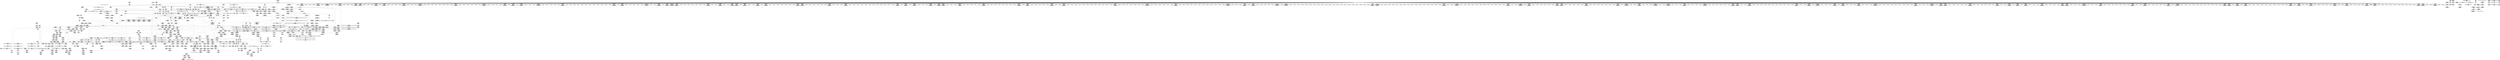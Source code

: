digraph {
	CE0x3f3d880 [shape=record,shape=Mrecord,label="{CE0x3f3d880|GLOBAL:creds_are_invalid|*Constant*}"]
	CE0x3f99680 [shape=record,shape=Mrecord,label="{CE0x3f99680|12:_i32,_56:_i8*,_:_CRE_616,617_}"]
	CE0x3f24f70 [shape=record,shape=Mrecord,label="{CE0x3f24f70|104:_%struct.inode*,_:_CRE_152,153_}"]
	CE0x3f196b0 [shape=record,shape=Mrecord,label="{CE0x3f196b0|selinux_inode_readlink:tmp13|security/selinux/hooks.c,2805|*SummSink*}"]
	CE0x3f5c3c0 [shape=record,shape=Mrecord,label="{CE0x3f5c3c0|_ret_i32_%retval.0,_!dbg_!27739|security/selinux/hooks.c,1618|*SummSink*}"]
	CE0x3fb6f50 [shape=record,shape=Mrecord,label="{CE0x3fb6f50|inode_has_perm:tmp10|security/selinux/hooks.c,1611|*SummSource*}"]
	CE0x3f7add0 [shape=record,shape=Mrecord,label="{CE0x3f7add0|GLOBAL:__llvm_gcov_ctr155|Global_var:__llvm_gcov_ctr155|*SummSource*}"]
	CE0x3f94890 [shape=record,shape=Mrecord,label="{CE0x3f94890|12:_i32,_56:_i8*,_:_CRE_552,553_}"]
	CE0x3f9b7f0 [shape=record,shape=Mrecord,label="{CE0x3f9b7f0|12:_i32,_56:_i8*,_:_CRE_712,728_|*MultipleSource*|*LoadInst*|security/selinux/hooks.c,1627|Function::inode_has_perm&Arg::inode::|security/selinux/hooks.c,1611}"]
	CE0x3f22a60 [shape=record,shape=Mrecord,label="{CE0x3f22a60|get_current:entry|*SummSource*}"]
	CE0x3f0db90 [shape=record,shape=Mrecord,label="{CE0x3f0db90|GLOBAL:dentry_has_perm|*Constant*}"]
	CE0x3f8d420 [shape=record,shape=Mrecord,label="{CE0x3f8d420|12:_i32,_56:_i8*,_:_CRE_282,283_}"]
	CE0x3fb5520 [shape=record,shape=Mrecord,label="{CE0x3fb5520|inode_has_perm:tmp7|security/selinux/hooks.c,1611|*SummSink*}"]
	CE0x3f5fb40 [shape=record,shape=Mrecord,label="{CE0x3f5fb40|avc_has_perm:entry|*SummSink*}"]
	CE0x3f607a0 [shape=record,shape=Mrecord,label="{CE0x3f607a0|inode_has_perm:tmp18|security/selinux/hooks.c,1617}"]
	CE0x3f6c220 [shape=record,shape=Mrecord,label="{CE0x3f6c220|_call_void_mcount()_#3|*SummSource*}"]
	CE0x3f6fa30 [shape=record,shape=Mrecord,label="{CE0x3f6fa30|104:_%struct.inode*,_:_CRE_307,308_}"]
	CE0x3f232f0 [shape=record,shape=Mrecord,label="{CE0x3f232f0|i32_78|*Constant*}"]
	CE0x3f90260 [shape=record,shape=Mrecord,label="{CE0x3f90260|12:_i32,_56:_i8*,_:_CRE_360,376_|*MultipleSource*|*LoadInst*|security/selinux/hooks.c,1627|Function::inode_has_perm&Arg::inode::|security/selinux/hooks.c,1611}"]
	CE0x3f0b610 [shape=record,shape=Mrecord,label="{CE0x3f0b610|selinux_inode_readlink:do.body|*SummSink*}"]
	CE0x3f1bdf0 [shape=record,shape=Mrecord,label="{CE0x3f1bdf0|%struct.task_struct*_(%struct.task_struct**)*_asm_movq_%gs:$_1:P_,$0_,_r,im,_dirflag_,_fpsr_,_flags_|*SummSink*}"]
	CE0x3f28090 [shape=record,shape=Mrecord,label="{CE0x3f28090|i8_10|*Constant*|*SummSource*}"]
	CE0x3f12d00 [shape=record,shape=Mrecord,label="{CE0x3f12d00|get_current:bb|*SummSink*}"]
	CE0x3f8f560 [shape=record,shape=Mrecord,label="{CE0x3f8f560|12:_i32,_56:_i8*,_:_CRE_310,311_}"]
	CE0x3fa03a0 [shape=record,shape=Mrecord,label="{CE0x3fa03a0|12:_i32,_56:_i8*,_:_CRE_896,897_}"]
	CE0x3f73b10 [shape=record,shape=Mrecord,label="{CE0x3f73b10|__validate_creds:tmp1}"]
	CE0x3f7dff0 [shape=record,shape=Mrecord,label="{CE0x3f7dff0|12:_i32,_56:_i8*,_:_CRE_151,152_}"]
	CE0x3fccd80 [shape=record,shape=Mrecord,label="{CE0x3fccd80|i32_3|*Constant*}"]
	CE0x3f8dda0 [shape=record,shape=Mrecord,label="{CE0x3f8dda0|12:_i32,_56:_i8*,_:_CRE_290,291_}"]
	CE0x3f6e9b0 [shape=record,shape=Mrecord,label="{CE0x3f6e9b0|inode_has_perm:tmp2|*SummSource*}"]
	CE0x3f5e960 [shape=record,shape=Mrecord,label="{CE0x3f5e960|dentry_has_perm:tmp}"]
	CE0x3f1e0a0 [shape=record,shape=Mrecord,label="{CE0x3f1e0a0|selinux_inode_readlink:tmp16|security/selinux/hooks.c,2805}"]
	CE0x3f213c0 [shape=record,shape=Mrecord,label="{CE0x3f213c0|cred_sid:entry}"]
	CE0x3f77e10 [shape=record,shape=Mrecord,label="{CE0x3f77e10|i64*_getelementptr_inbounds_(_8_x_i64_,_8_x_i64_*___llvm_gcov_ctr154,_i64_0,_i64_1)|*Constant*}"]
	CE0x3f3e550 [shape=record,shape=Mrecord,label="{CE0x3f3e550|GLOBAL:__validate_creds|*Constant*|*SummSource*}"]
	CE0x3f77080 [shape=record,shape=Mrecord,label="{CE0x3f77080|i32_512|*Constant*}"]
	CE0x3f99b40 [shape=record,shape=Mrecord,label="{CE0x3f99b40|12:_i32,_56:_i8*,_:_CRE_620,621_}"]
	CE0x3fb7d60 [shape=record,shape=Mrecord,label="{CE0x3fb7d60|inode_has_perm:tmp11|security/selinux/hooks.c,1612|*SummSink*}"]
	CE0x3f0ff20 [shape=record,shape=Mrecord,label="{CE0x3f0ff20|_ret_i32_%call,_!dbg_!27723|security/selinux/hooks.c,1632|*SummSink*}"]
	CE0x3f9c4b0 [shape=record,shape=Mrecord,label="{CE0x3f9c4b0|12:_i32,_56:_i8*,_:_CRE_768,776_|*MultipleSource*|*LoadInst*|security/selinux/hooks.c,1627|Function::inode_has_perm&Arg::inode::|security/selinux/hooks.c,1611}"]
	CE0x3f6fec0 [shape=record,shape=Mrecord,label="{CE0x3f6fec0|104:_%struct.inode*,_:_CRE_313,314_}"]
	CE0x3f3f1e0 [shape=record,shape=Mrecord,label="{CE0x3f3f1e0|_call_void_lockdep_rcu_suspicious(i8*_getelementptr_inbounds_(_25_x_i8_,_25_x_i8_*_.str3,_i32_0,_i32_0),_i32_2805,_i8*_getelementptr_inbounds_(_45_x_i8_,_45_x_i8_*_.str12,_i32_0,_i32_0))_#10,_!dbg_!27728|security/selinux/hooks.c,2805|*SummSource*}"]
	CE0x3f24640 [shape=record,shape=Mrecord,label="{CE0x3f24640|104:_%struct.inode*,_:_CRE_112,144_|*MultipleSource*|Function::selinux_inode_readlink&Arg::dentry::|Function::dentry_has_perm&Arg::dentry::|security/selinux/hooks.c,1627}"]
	CE0x3f39b50 [shape=record,shape=Mrecord,label="{CE0x3f39b50|selinux_inode_readlink:tmp9|security/selinux/hooks.c,2805|*SummSource*}"]
	CE0x3f984b0 [shape=record,shape=Mrecord,label="{CE0x3f984b0|12:_i32,_56:_i8*,_:_CRE_601,602_}"]
	CE0x3f240d0 [shape=record,shape=Mrecord,label="{CE0x3f240d0|104:_%struct.inode*,_:_CRE_92,93_}"]
	CE0x3f92240 [shape=record,shape=Mrecord,label="{CE0x3f92240|12:_i32,_56:_i8*,_:_CRE_474,475_}"]
	CE0x3f74650 [shape=record,shape=Mrecord,label="{CE0x3f74650|cred_sid:security|security/selinux/hooks.c,196}"]
	CE0x3f25d40 [shape=record,shape=Mrecord,label="{CE0x3f25d40|i64*_getelementptr_inbounds_(_2_x_i64_,_2_x_i64_*___llvm_gcov_ctr153,_i64_0,_i64_1)|*Constant*|*SummSource*}"]
	CE0x3f9f1d0 [shape=record,shape=Mrecord,label="{CE0x3f9f1d0|12:_i32,_56:_i8*,_:_CRE_881,882_}"]
	CE0x3f61530 [shape=record,shape=Mrecord,label="{CE0x3f61530|i32_(i32,_i32,_i16,_i32,_%struct.common_audit_data*)*_bitcast_(i32_(i32,_i32,_i16,_i32,_%struct.common_audit_data.495*)*_avc_has_perm_to_i32_(i32,_i32,_i16,_i32,_%struct.common_audit_data*)*)|*Constant*|*SummSink*}"]
	CE0x3f98bd0 [shape=record,shape=Mrecord,label="{CE0x3f98bd0|12:_i32,_56:_i8*,_:_CRE_607,608_}"]
	CE0x3f2b2c0 [shape=record,shape=Mrecord,label="{CE0x3f2b2c0|i64*_getelementptr_inbounds_(_11_x_i64_,_11_x_i64_*___llvm_gcov_ctr229,_i64_0,_i64_9)|*Constant*|*SummSink*}"]
	CE0x3f318d0 [shape=record,shape=Mrecord,label="{CE0x3f318d0|selinux_inode_readlink:tmp4|security/selinux/hooks.c,2805}"]
	CE0x3f27060 [shape=record,shape=Mrecord,label="{CE0x3f27060|i64*_getelementptr_inbounds_(_11_x_i64_,_11_x_i64_*___llvm_gcov_ctr229,_i64_0,_i64_10)|*Constant*|*SummSink*}"]
	CE0x3f96960 [shape=record,shape=Mrecord,label="{CE0x3f96960|12:_i32,_56:_i8*,_:_CRE_578,579_}"]
	CE0x3f87140 [shape=record,shape=Mrecord,label="{CE0x3f87140|12:_i32,_56:_i8*,_:_CRE_163,164_}"]
	CE0x3f96110 [shape=record,shape=Mrecord,label="{CE0x3f96110|12:_i32,_56:_i8*,_:_CRE_571,572_}"]
	CE0x3f5fbb0 [shape=record,shape=Mrecord,label="{CE0x3f5fbb0|avc_has_perm:ssid|Function::avc_has_perm&Arg::ssid::}"]
	CE0x3f98aa0 [shape=record,shape=Mrecord,label="{CE0x3f98aa0|12:_i32,_56:_i8*,_:_CRE_606,607_}"]
	CE0x3f9e4c0 [shape=record,shape=Mrecord,label="{CE0x3f9e4c0|12:_i32,_56:_i8*,_:_CRE_870,871_}"]
	CE0x3f36cb0 [shape=record,shape=Mrecord,label="{CE0x3f36cb0|104:_%struct.inode*,_:_CRE_189,190_}"]
	CE0x3f6ee60 [shape=record,shape=Mrecord,label="{CE0x3f6ee60|_call_void_mcount()_#3|*SummSource*}"]
	CE0x3f5ef90 [shape=record,shape=Mrecord,label="{CE0x3f5ef90|__validate_creds:tobool|include/linux/cred.h,173|*SummSink*}"]
	CE0x3f85150 [shape=record,shape=Mrecord,label="{CE0x3f85150|cred_sid:tmp6|security/selinux/hooks.c,197|*SummSource*}"]
	CE0x3fb5860 [shape=record,shape=Mrecord,label="{CE0x3fb5860|GLOBAL:__llvm_gcov_ctr154|Global_var:__llvm_gcov_ctr154}"]
	CE0x3f943f0 [shape=record,shape=Mrecord,label="{CE0x3f943f0|12:_i32,_56:_i8*,_:_CRE_540,544_|*MultipleSource*|*LoadInst*|security/selinux/hooks.c,1627|Function::inode_has_perm&Arg::inode::|security/selinux/hooks.c,1611}"]
	CE0x3f29460 [shape=record,shape=Mrecord,label="{CE0x3f29460|inode_has_perm:entry}"]
	CE0x3f9bc30 [shape=record,shape=Mrecord,label="{CE0x3f9bc30|12:_i32,_56:_i8*,_:_CRE_736,740_|*MultipleSource*|*LoadInst*|security/selinux/hooks.c,1627|Function::inode_has_perm&Arg::inode::|security/selinux/hooks.c,1611}"]
	CE0x3fa9ff0 [shape=record,shape=Mrecord,label="{CE0x3fa9ff0|inode_has_perm:tmp15|*LoadInst*|security/selinux/hooks.c,1615}"]
	CE0x3f8cbd0 [shape=record,shape=Mrecord,label="{CE0x3f8cbd0|12:_i32,_56:_i8*,_:_CRE_275,276_}"]
	CE0x3f20a60 [shape=record,shape=Mrecord,label="{CE0x3f20a60|inode_has_perm:call|security/selinux/hooks.c,1614}"]
	CE0x3f84a00 [shape=record,shape=Mrecord,label="{CE0x3f84a00|0:_i32,_4:_i32,_8:_i32,_12:_i32,_:_CMRE_12,16_|*MultipleSource*|security/selinux/hooks.c,196|security/selinux/hooks.c,197|*LoadInst*|security/selinux/hooks.c,196}"]
	CE0x3f93fe0 [shape=record,shape=Mrecord,label="{CE0x3f93fe0|12:_i32,_56:_i8*,_:_CRE_528,536_|*MultipleSource*|*LoadInst*|security/selinux/hooks.c,1627|Function::inode_has_perm&Arg::inode::|security/selinux/hooks.c,1611}"]
	CE0x3f9e290 [shape=record,shape=Mrecord,label="{CE0x3f9e290|12:_i32,_56:_i8*,_:_CRE_868,869_}"]
	CE0x3fb4570 [shape=record,shape=Mrecord,label="{CE0x3fb4570|inode_has_perm:expval|security/selinux/hooks.c,1611|*SummSource*}"]
	CE0x3f21e00 [shape=record,shape=Mrecord,label="{CE0x3f21e00|GLOBAL:get_current|*Constant*|*SummSource*}"]
	CE0x3f80450 [shape=record,shape=Mrecord,label="{CE0x3f80450|12:_i32,_56:_i8*,_:_CRE_16,24_|*MultipleSource*|*LoadInst*|security/selinux/hooks.c,1627|Function::inode_has_perm&Arg::inode::|security/selinux/hooks.c,1611}"]
	CE0x3f8ce30 [shape=record,shape=Mrecord,label="{CE0x3f8ce30|12:_i32,_56:_i8*,_:_CRE_277,278_}"]
	CE0x3f35720 [shape=record,shape=Mrecord,label="{CE0x3f35720|104:_%struct.inode*,_:_CRE_166,167_}"]
	CE0x3fb2d30 [shape=record,shape=Mrecord,label="{CE0x3fb2d30|inode_has_perm:lnot1|security/selinux/hooks.c,1611}"]
	CE0x3f03bb0 [shape=record,shape=Mrecord,label="{CE0x3f03bb0|_call_void_mcount()_#3|*SummSource*}"]
	CE0x3f36260 [shape=record,shape=Mrecord,label="{CE0x3f36260|104:_%struct.inode*,_:_CRE_178,179_}"]
	CE0x3f700a0 [shape=record,shape=Mrecord,label="{CE0x3f700a0|104:_%struct.inode*,_:_CRE_315,316_}"]
	CE0x3f10bc0 [shape=record,shape=Mrecord,label="{CE0x3f10bc0|dentry_has_perm:d_inode|security/selinux/hooks.c,1627|*SummSink*}"]
	CE0x3f09a60 [shape=record,shape=Mrecord,label="{CE0x3f09a60|selinux_inode_readlink:tmp11|security/selinux/hooks.c,2805|*SummSink*}"]
	CE0x3f7e1d0 [shape=record,shape=Mrecord,label="{CE0x3f7e1d0|12:_i32,_56:_i8*,_:_CRE_153,154_}"]
	CE0x3f67c60 [shape=record,shape=Mrecord,label="{CE0x3f67c60|104:_%struct.inode*,_:_CRE_200,201_}"]
	CE0x3f71bf0 [shape=record,shape=Mrecord,label="{CE0x3f71bf0|get_current:tmp3|*SummSink*}"]
	CE0x3f368f0 [shape=record,shape=Mrecord,label="{CE0x3f368f0|104:_%struct.inode*,_:_CRE_185,186_}"]
	CE0x3f37160 [shape=record,shape=Mrecord,label="{CE0x3f37160|104:_%struct.inode*,_:_CRE_194,195_}"]
	CE0x3f86c90 [shape=record,shape=Mrecord,label="{CE0x3f86c90|12:_i32,_56:_i8*,_:_CRE_158,159_}"]
	CE0x3f9f0a0 [shape=record,shape=Mrecord,label="{CE0x3f9f0a0|12:_i32,_56:_i8*,_:_CRE_880,881_}"]
	CE0x3fa3450 [shape=record,shape=Mrecord,label="{CE0x3fa3450|12:_i32,_56:_i8*,_:_CRE_944,952_|*MultipleSource*|*LoadInst*|security/selinux/hooks.c,1627|Function::inode_has_perm&Arg::inode::|security/selinux/hooks.c,1611}"]
	CE0x3f269c0 [shape=record,shape=Mrecord,label="{CE0x3f269c0|GLOBAL:selinux_inode_readlink.__warned|Global_var:selinux_inode_readlink.__warned|*SummSink*}"]
	CE0x3f9f8f0 [shape=record,shape=Mrecord,label="{CE0x3f9f8f0|12:_i32,_56:_i8*,_:_CRE_887,888_}"]
	CE0x3fb3650 [shape=record,shape=Mrecord,label="{CE0x3fb3650|inode_has_perm:lnot.ext|security/selinux/hooks.c,1611}"]
	CE0x3f6d800 [shape=record,shape=Mrecord,label="{CE0x3f6d800|12:_i32,_56:_i8*,_:_CRE_76,80_|*MultipleSource*|*LoadInst*|security/selinux/hooks.c,1627|Function::inode_has_perm&Arg::inode::|security/selinux/hooks.c,1611}"]
	CE0x3f0f2c0 [shape=record,shape=Mrecord,label="{CE0x3f0f2c0|dentry_has_perm:dentry|Function::dentry_has_perm&Arg::dentry::|*SummSink*}"]
	CE0x3fb25a0 [shape=record,shape=Mrecord,label="{CE0x3fb25a0|inode_has_perm:tobool|security/selinux/hooks.c,1611|*SummSource*}"]
	CE0x3fa2d30 [shape=record,shape=Mrecord,label="{CE0x3fa2d30|12:_i32,_56:_i8*,_:_CRE_931,932_}"]
	CE0x3f3e300 [shape=record,shape=Mrecord,label="{CE0x3f3e300|cred_sid:tmp2|*SummSink*}"]
	CE0x3f75780 [shape=record,shape=Mrecord,label="{CE0x3f75780|inode_has_perm:do.end|*SummSink*}"]
	CE0x3f95790 [shape=record,shape=Mrecord,label="{CE0x3f95790|12:_i32,_56:_i8*,_:_CRE_563,564_}"]
	CE0x3fb05a0 [shape=record,shape=Mrecord,label="{CE0x3fb05a0|__validate_creds:if.then|*SummSink*}"]
	CE0x3f771f0 [shape=record,shape=Mrecord,label="{CE0x3f771f0|12:_i32,_56:_i8*,_:_CRE_8,12_|*MultipleSource*|*LoadInst*|security/selinux/hooks.c,1627|Function::inode_has_perm&Arg::inode::|security/selinux/hooks.c,1611}"]
	CE0x3f10090 [shape=record,shape=Mrecord,label="{CE0x3f10090|i64*_getelementptr_inbounds_(_2_x_i64_,_2_x_i64_*___llvm_gcov_ctr98,_i64_0,_i64_0)|*Constant*}"]
	CE0x3f78930 [shape=record,shape=Mrecord,label="{CE0x3f78930|12:_i32,_56:_i8*,_:_CRE_137,138_}"]
	CE0x3f70280 [shape=record,shape=Mrecord,label="{CE0x3f70280|104:_%struct.inode*,_:_CRE_317,318_}"]
	CE0x3fb5d40 [shape=record,shape=Mrecord,label="{CE0x3fb5d40|inode_has_perm:tmp8|security/selinux/hooks.c,1611|*SummSink*}"]
	CE0x3f7df00 [shape=record,shape=Mrecord,label="{CE0x3f7df00|12:_i32,_56:_i8*,_:_CRE_150,151_}"]
	CE0x3f3f170 [shape=record,shape=Mrecord,label="{CE0x3f3f170|_call_void_lockdep_rcu_suspicious(i8*_getelementptr_inbounds_(_25_x_i8_,_25_x_i8_*_.str3,_i32_0,_i32_0),_i32_2805,_i8*_getelementptr_inbounds_(_45_x_i8_,_45_x_i8_*_.str12,_i32_0,_i32_0))_#10,_!dbg_!27728|security/selinux/hooks.c,2805}"]
	CE0x3f76ca0 [shape=record,shape=Mrecord,label="{CE0x3f76ca0|i64_1|*Constant*}"]
	CE0x3f86e70 [shape=record,shape=Mrecord,label="{CE0x3f86e70|12:_i32,_56:_i8*,_:_CRE_160,161_}"]
	CE0x3f5d1a0 [shape=record,shape=Mrecord,label="{CE0x3f5d1a0|__validate_creds:if.end}"]
	CE0x3f88130 [shape=record,shape=Mrecord,label="{CE0x3f88130|12:_i32,_56:_i8*,_:_CRE_180,181_}"]
	CE0x3f84c50 [shape=record,shape=Mrecord,label="{CE0x3f84c50|0:_i32,_4:_i32,_8:_i32,_12:_i32,_:_CMRE_16,20_|*MultipleSource*|security/selinux/hooks.c,196|security/selinux/hooks.c,197|*LoadInst*|security/selinux/hooks.c,196}"]
	CE0x3f2b700 [shape=record,shape=Mrecord,label="{CE0x3f2b700|selinux_inode_readlink:tmp17|security/selinux/hooks.c,2805|*SummSink*}"]
	CE0x3f778d0 [shape=record,shape=Mrecord,label="{CE0x3f778d0|COLLAPSED:_GCMRE___llvm_gcov_ctr155_internal_global_5_x_i64_zeroinitializer:_elem_0:default:}"]
	CE0x3f9b160 [shape=record,shape=Mrecord,label="{CE0x3f9b160|12:_i32,_56:_i8*,_:_CRE_688,692_|*MultipleSource*|*LoadInst*|security/selinux/hooks.c,1627|Function::inode_has_perm&Arg::inode::|security/selinux/hooks.c,1611}"]
	CE0x3f64460 [shape=record,shape=Mrecord,label="{CE0x3f64460|__validate_creds:tmp7|include/linux/cred.h,174}"]
	CE0x3f81a40 [shape=record,shape=Mrecord,label="{CE0x3f81a40|i32_1|*Constant*}"]
	CE0x3f985e0 [shape=record,shape=Mrecord,label="{CE0x3f985e0|12:_i32,_56:_i8*,_:_CRE_602,603_}"]
	CE0x3fb30f0 [shape=record,shape=Mrecord,label="{CE0x3fb30f0|inode_has_perm:lnot1|security/selinux/hooks.c,1611|*SummSource*}"]
	CE0x3f9f7c0 [shape=record,shape=Mrecord,label="{CE0x3f9f7c0|12:_i32,_56:_i8*,_:_CRE_886,887_}"]
	CE0x3f5a810 [shape=record,shape=Mrecord,label="{CE0x3f5a810|0:_i8,_8:_%struct.dentry*,_24:_%struct.selinux_audit_data*,_:_SCMRE_0,1_|*MultipleSource*|security/selinux/hooks.c, 1628|security/selinux/hooks.c,1630}"]
	CE0x3f89ef0 [shape=record,shape=Mrecord,label="{CE0x3f89ef0|12:_i32,_56:_i8*,_:_CRE_224,232_|*MultipleSource*|*LoadInst*|security/selinux/hooks.c,1627|Function::inode_has_perm&Arg::inode::|security/selinux/hooks.c,1611}"]
	CE0x3fadf90 [shape=record,shape=Mrecord,label="{CE0x3fadf90|inode_has_perm:retval.0|*SummSink*}"]
	CE0x3f682f0 [shape=record,shape=Mrecord,label="{CE0x3f682f0|104:_%struct.inode*,_:_CRE_207,208_}"]
	CE0x3f09df0 [shape=record,shape=Mrecord,label="{CE0x3f09df0|selinux_inode_readlink:tmp3|*SummSource*}"]
	CE0x3f07f80 [shape=record,shape=Mrecord,label="{CE0x3f07f80|selinux_inode_readlink:do.body}"]
	CE0x3f97080 [shape=record,shape=Mrecord,label="{CE0x3f97080|12:_i32,_56:_i8*,_:_CRE_584,585_}"]
	CE0x3f23590 [shape=record,shape=Mrecord,label="{CE0x3f23590|i32_78|*Constant*|*SummSource*}"]
	CE0x3fa2f90 [shape=record,shape=Mrecord,label="{CE0x3fa2f90|12:_i32,_56:_i8*,_:_CRE_933,934_}"]
	CE0x3f762a0 [shape=record,shape=Mrecord,label="{CE0x3f762a0|__validate_creds:line|Function::__validate_creds&Arg::line::|*SummSource*}"]
	CE0x3f3e290 [shape=record,shape=Mrecord,label="{CE0x3f3e290|cred_sid:tmp2|*SummSource*}"]
	CE0x3f971b0 [shape=record,shape=Mrecord,label="{CE0x3f971b0|12:_i32,_56:_i8*,_:_CRE_585,586_}"]
	CE0x3f195d0 [shape=record,shape=Mrecord,label="{CE0x3f195d0|selinux_inode_readlink:tmp13|security/selinux/hooks.c,2805}"]
	CE0x3f28f50 [shape=record,shape=Mrecord,label="{CE0x3f28f50|GLOBAL:inode_has_perm|*Constant*|*SummSource*}"]
	CE0x3f6e510 [shape=record,shape=Mrecord,label="{CE0x3f6e510|__validate_creds:call|include/linux/cred.h,173|*SummSink*}"]
	CE0x5205720 [shape=record,shape=Mrecord,label="{CE0x5205720|i64*_getelementptr_inbounds_(_11_x_i64_,_11_x_i64_*___llvm_gcov_ctr229,_i64_0,_i64_1)|*Constant*|*SummSource*}"]
	CE0x3f2a530 [shape=record,shape=Mrecord,label="{CE0x3f2a530|dentry_has_perm:tmp3|*SummSink*}"]
	CE0x3f9acf0 [shape=record,shape=Mrecord,label="{CE0x3f9acf0|12:_i32,_56:_i8*,_:_CRE_680,684_|*MultipleSource*|*LoadInst*|security/selinux/hooks.c,1627|Function::inode_has_perm&Arg::inode::|security/selinux/hooks.c,1611}"]
	CE0x3f5d6e0 [shape=record,shape=Mrecord,label="{CE0x3f5d6e0|_call_void___validate_creds(%struct.cred*_%cred,_i8*_getelementptr_inbounds_(_25_x_i8_,_25_x_i8_*_.str3,_i32_0,_i32_0),_i32_1609)_#10,_!dbg_!27719|security/selinux/hooks.c,1609|*SummSink*}"]
	CE0x3fa3790 [shape=record,shape=Mrecord,label="{CE0x3fa3790|12:_i32,_56:_i8*,_:_CRE_960,968_|*MultipleSource*|*LoadInst*|security/selinux/hooks.c,1627|Function::inode_has_perm&Arg::inode::|security/selinux/hooks.c,1611}"]
	CE0x3f28470 [shape=record,shape=Mrecord,label="{CE0x3f28470|dentry_has_perm:u|security/selinux/hooks.c,1631|*SummSource*}"]
	CE0x3f157a0 [shape=record,shape=Mrecord,label="{CE0x3f157a0|selinux_inode_readlink:tmp7|security/selinux/hooks.c,2805|*SummSink*}"]
	CE0x3f8ab90 [shape=record,shape=Mrecord,label="{CE0x3f8ab90|12:_i32,_56:_i8*,_:_CRE_247,248_}"]
	CE0x3f3f9e0 [shape=record,shape=Mrecord,label="{CE0x3f3f9e0|GLOBAL:lockdep_rcu_suspicious|*Constant*|*SummSink*}"]
	CE0x3f894e0 [shape=record,shape=Mrecord,label="{CE0x3f894e0|12:_i32,_56:_i8*,_:_CRE_201,202_}"]
	CE0x3fa16a0 [shape=record,shape=Mrecord,label="{CE0x3fa16a0|12:_i32,_56:_i8*,_:_CRE_912,913_}"]
	CE0x3f6fc20 [shape=record,shape=Mrecord,label="{CE0x3f6fc20|104:_%struct.inode*,_:_CRE_310,311_}"]
	CE0x3f170f0 [shape=record,shape=Mrecord,label="{CE0x3f170f0|i32_0|*Constant*|*SummSink*}"]
	CE0x3f74f60 [shape=record,shape=Mrecord,label="{CE0x3f74f60|__validate_creds:file|Function::__validate_creds&Arg::file::|*SummSink*}"]
	CE0x3f151d0 [shape=record,shape=Mrecord,label="{CE0x3f151d0|i32_0|*Constant*|*SummSource*}"]
	CE0x3f687a0 [shape=record,shape=Mrecord,label="{CE0x3f687a0|104:_%struct.inode*,_:_CRE_212,213_}"]
	CE0x3f8bb30 [shape=record,shape=Mrecord,label="{CE0x3f8bb30|12:_i32,_56:_i8*,_:_CRE_261,262_}"]
	CE0x3f96a90 [shape=record,shape=Mrecord,label="{CE0x3f96a90|12:_i32,_56:_i8*,_:_CRE_579,580_}"]
	CE0x3f28ad0 [shape=record,shape=Mrecord,label="{CE0x3f28ad0|dentry_has_perm:dentry1|security/selinux/hooks.c,1631|*SummSink*}"]
	CE0x3faeec0 [shape=record,shape=Mrecord,label="{CE0x3faeec0|inode_has_perm:tmp20|security/selinux/hooks.c,1618|*SummSink*}"]
	CE0x3f07a80 [shape=record,shape=Mrecord,label="{CE0x3f07a80|i64*_getelementptr_inbounds_(_11_x_i64_,_11_x_i64_*___llvm_gcov_ctr229,_i64_0,_i64_0)|*Constant*|*SummSink*}"]
	CE0x3f8bc60 [shape=record,shape=Mrecord,label="{CE0x3f8bc60|12:_i32,_56:_i8*,_:_CRE_262,263_}"]
	CE0x3fa0860 [shape=record,shape=Mrecord,label="{CE0x3fa0860|12:_i32,_56:_i8*,_:_CRE_900,901_}"]
	CE0x3f35900 [shape=record,shape=Mrecord,label="{CE0x3f35900|104:_%struct.inode*,_:_CRE_168,169_}"]
	CE0x3f60d80 [shape=record,shape=Mrecord,label="{CE0x3f60d80|avc_has_perm:entry|*SummSource*}"]
	CE0x3f77ba0 [shape=record,shape=Mrecord,label="{CE0x3f77ba0|inode_has_perm:tmp1|*SummSource*}"]
	CE0x3f74740 [shape=record,shape=Mrecord,label="{CE0x3f74740|i64*_getelementptr_inbounds_(_8_x_i64_,_8_x_i64_*___llvm_gcov_ctr154,_i64_0,_i64_0)|*Constant*|*SummSink*}"]
	CE0x3f9c070 [shape=record,shape=Mrecord,label="{CE0x3f9c070|12:_i32,_56:_i8*,_:_CRE_752,756_|*MultipleSource*|*LoadInst*|security/selinux/hooks.c,1627|Function::inode_has_perm&Arg::inode::|security/selinux/hooks.c,1611}"]
	CE0x3f9b3e0 [shape=record,shape=Mrecord,label="{CE0x3f9b3e0|12:_i32,_56:_i8*,_:_CRE_696,704_|*MultipleSource*|*LoadInst*|security/selinux/hooks.c,1627|Function::inode_has_perm&Arg::inode::|security/selinux/hooks.c,1611}"]
	CE0x3f9fb50 [shape=record,shape=Mrecord,label="{CE0x3f9fb50|12:_i32,_56:_i8*,_:_CRE_889,890_}"]
	CE0x3f61400 [shape=record,shape=Mrecord,label="{CE0x3f61400|i32_(i32,_i32,_i16,_i32,_%struct.common_audit_data*)*_bitcast_(i32_(i32,_i32,_i16,_i32,_%struct.common_audit_data.495*)*_avc_has_perm_to_i32_(i32,_i32,_i16,_i32,_%struct.common_audit_data*)*)|*Constant*|*SummSource*}"]
	CE0x3fad9b0 [shape=record,shape=Mrecord,label="{CE0x3fad9b0|i64*_getelementptr_inbounds_(_8_x_i64_,_8_x_i64_*___llvm_gcov_ctr154,_i64_0,_i64_7)|*Constant*}"]
	CE0x3f23cd0 [shape=record,shape=Mrecord,label="{CE0x3f23cd0|104:_%struct.inode*,_:_CRE_89,90_}"]
	CE0x3f9d960 [shape=record,shape=Mrecord,label="{CE0x3f9d960|12:_i32,_56:_i8*,_:_CRE_856,864_|*MultipleSource*|*LoadInst*|security/selinux/hooks.c,1627|Function::inode_has_perm&Arg::inode::|security/selinux/hooks.c,1611}"]
	CE0x3f8af50 [shape=record,shape=Mrecord,label="{CE0x3f8af50|12:_i32,_56:_i8*,_:_CRE_251,252_}"]
	CE0x3f12ee0 [shape=record,shape=Mrecord,label="{CE0x3f12ee0|GLOBAL:current_task|Global_var:current_task}"]
	CE0x3f3eff0 [shape=record,shape=Mrecord,label="{CE0x3f3eff0|_ret_void,_!dbg_!27722|include/linux/cred.h,175|*SummSource*}"]
	"CONST[source:1(input),value:2(dynamic)][purpose:{object}][SrcIdx:0]"
	CE0x3f972e0 [shape=record,shape=Mrecord,label="{CE0x3f972e0|12:_i32,_56:_i8*,_:_CRE_586,587_}"]
	CE0x3fa2870 [shape=record,shape=Mrecord,label="{CE0x3fa2870|12:_i32,_56:_i8*,_:_CRE_927,928_}"]
	CE0x3f7fab0 [shape=record,shape=Mrecord,label="{CE0x3f7fab0|12:_i32,_56:_i8*,_:_CRE_32,40_|*MultipleSource*|*LoadInst*|security/selinux/hooks.c,1627|Function::inode_has_perm&Arg::inode::|security/selinux/hooks.c,1611}"]
	CE0x3f87d70 [shape=record,shape=Mrecord,label="{CE0x3f87d70|12:_i32,_56:_i8*,_:_CRE_176,177_}"]
	CE0x3fb7080 [shape=record,shape=Mrecord,label="{CE0x3fb7080|inode_has_perm:tmp10|security/selinux/hooks.c,1611|*SummSink*}"]
	CE0x3faf230 [shape=record,shape=Mrecord,label="{CE0x3faf230|__validate_creds:bb}"]
	CE0x3f8e260 [shape=record,shape=Mrecord,label="{CE0x3f8e260|12:_i32,_56:_i8*,_:_CRE_294,295_}"]
	CE0x3fb0e70 [shape=record,shape=Mrecord,label="{CE0x3fb0e70|_ret_i32_%retval.0,_!dbg_!27728|security/selinux/avc.c,775}"]
	CE0x3f23520 [shape=record,shape=Mrecord,label="{CE0x3f23520|i32_78|*Constant*|*SummSink*}"]
	CE0x3fb5320 [shape=record,shape=Mrecord,label="{CE0x3fb5320|inode_has_perm:tmp7|security/selinux/hooks.c,1611|*SummSource*}"]
	CE0x3fa94e0 [shape=record,shape=Mrecord,label="{CE0x3fa94e0|_ret_i32_%tmp6,_!dbg_!27716|security/selinux/hooks.c,197}"]
	CE0x3f3dda0 [shape=record,shape=Mrecord,label="{CE0x3f3dda0|inode_has_perm:tmp3}"]
	CE0x3f21940 [shape=record,shape=Mrecord,label="{CE0x3f21940|selinux_inode_readlink:call3|security/selinux/hooks.c,2805|*SummSource*}"]
	CE0x3f28960 [shape=record,shape=Mrecord,label="{CE0x3f28960|dentry_has_perm:dentry1|security/selinux/hooks.c,1631|*SummSource*}"]
	CE0x3f15690 [shape=record,shape=Mrecord,label="{CE0x3f15690|selinux_inode_readlink:tmp7|security/selinux/hooks.c,2805|*SummSource*}"]
	CE0x3f73450 [shape=record,shape=Mrecord,label="{CE0x3f73450|cred_sid:tmp1|*SummSink*}"]
	CE0x3f35ea0 [shape=record,shape=Mrecord,label="{CE0x3f35ea0|104:_%struct.inode*,_:_CRE_174,175_}"]
	CE0x3f39fc0 [shape=record,shape=Mrecord,label="{CE0x3f39fc0|selinux_inode_readlink:tmp10|security/selinux/hooks.c,2805|*SummSource*}"]
	CE0x3f18d10 [shape=record,shape=Mrecord,label="{CE0x3f18d10|i64*_getelementptr_inbounds_(_11_x_i64_,_11_x_i64_*___llvm_gcov_ctr229,_i64_0,_i64_6)|*Constant*|*SummSource*}"]
	CE0x3f3b980 [shape=record,shape=Mrecord,label="{CE0x3f3b980|inode_has_perm:i_flags|security/selinux/hooks.c,1611}"]
	CE0x3f9af40 [shape=record,shape=Mrecord,label="{CE0x3f9af40|12:_i32,_56:_i8*,_:_CRE_684,688_|*MultipleSource*|*LoadInst*|security/selinux/hooks.c,1627|Function::inode_has_perm&Arg::inode::|security/selinux/hooks.c,1611}"]
	CE0x3fb04d0 [shape=record,shape=Mrecord,label="{CE0x3fb04d0|__validate_creds:if.then|*SummSource*}"]
	CE0x3f28400 [shape=record,shape=Mrecord,label="{CE0x3f28400|dentry_has_perm:u|security/selinux/hooks.c,1631}"]
	CE0x3f24b70 [shape=record,shape=Mrecord,label="{CE0x3f24b70|104:_%struct.inode*,_:_CRE_147,148_}"]
	CE0x3f394f0 [shape=record,shape=Mrecord,label="{CE0x3f394f0|i64_3|*Constant*|*SummSource*}"]
	CE0x3f6c290 [shape=record,shape=Mrecord,label="{CE0x3f6c290|_call_void_mcount()_#3|*SummSink*}"]
	CE0x3f22900 [shape=record,shape=Mrecord,label="{CE0x3f22900|get_current:entry}"]
	CE0x3f76340 [shape=record,shape=Mrecord,label="{CE0x3f76340|__validate_creds:line|Function::__validate_creds&Arg::line::|*SummSink*}"]
	CE0x3fb7590 [shape=record,shape=Mrecord,label="{CE0x3fb7590|i64*_getelementptr_inbounds_(_8_x_i64_,_8_x_i64_*___llvm_gcov_ctr154,_i64_0,_i64_5)|*Constant*|*SummSource*}"]
	CE0x3f69790 [shape=record,shape=Mrecord,label="{CE0x3f69790|104:_%struct.inode*,_:_CRE_256,264_|*MultipleSource*|Function::selinux_inode_readlink&Arg::dentry::|Function::dentry_has_perm&Arg::dentry::|security/selinux/hooks.c,1627}"]
	CE0x3fb3220 [shape=record,shape=Mrecord,label="{CE0x3fb3220|inode_has_perm:lnot1|security/selinux/hooks.c,1611|*SummSink*}"]
	CE0x3f8c5e0 [shape=record,shape=Mrecord,label="{CE0x3f8c5e0|12:_i32,_56:_i8*,_:_CRE_270,271_}"]
	CE0x3f344b0 [shape=record,shape=Mrecord,label="{CE0x3f344b0|dentry_has_perm:tmp1}"]
	CE0x3f6f650 [shape=record,shape=Mrecord,label="{CE0x3f6f650|104:_%struct.inode*,_:_CRE_305,306_}"]
	CE0x3f5b6f0 [shape=record,shape=Mrecord,label="{CE0x3f5b6f0|inode_has_perm:perms|Function::inode_has_perm&Arg::perms::}"]
	CE0x3f6b3a0 [shape=record,shape=Mrecord,label="{CE0x3f6b3a0|inode_has_perm:tmp5|security/selinux/hooks.c,1609}"]
	CE0x3fb7cf0 [shape=record,shape=Mrecord,label="{CE0x3fb7cf0|inode_has_perm:tmp11|security/selinux/hooks.c,1612|*SummSource*}"]
	CE0x3fa46e0 [shape=record,shape=Mrecord,label="{CE0x3fa46e0|12:_i32,_56:_i8*,_:_CRE_984,988_|*MultipleSource*|*LoadInst*|security/selinux/hooks.c,1627|Function::inode_has_perm&Arg::inode::|security/selinux/hooks.c,1611}"]
	CE0x3f077d0 [shape=record,shape=Mrecord,label="{CE0x3f077d0|selinux_inode_readlink:entry|*SummSink*}"]
	CE0x3fb6ba0 [shape=record,shape=Mrecord,label="{CE0x3fb6ba0|inode_has_perm:tmp9|security/selinux/hooks.c,1611|*SummSink*}"]
	CE0x3f81ef0 [shape=record,shape=Mrecord,label="{CE0x3f81ef0|cred_sid:sid|security/selinux/hooks.c,197}"]
	CE0x3f2edf0 [shape=record,shape=Mrecord,label="{CE0x3f2edf0|i64_0|*Constant*|*SummSource*}"]
	CE0x3f8ed10 [shape=record,shape=Mrecord,label="{CE0x3f8ed10|12:_i32,_56:_i8*,_:_CRE_303,304_}"]
	CE0x3f12e20 [shape=record,shape=Mrecord,label="{CE0x3f12e20|get_current:tmp4|./arch/x86/include/asm/current.h,14|*SummSink*}"]
	CE0x3f94fa0 [shape=record,shape=Mrecord,label="{CE0x3f94fa0|12:_i32,_56:_i8*,_:_CRE_556,557_}"]
	CE0x3f7d870 [shape=record,shape=Mrecord,label="{CE0x3f7d870|12:_i32,_56:_i8*,_:_CRE_143,144_}"]
	CE0x3f33560 [shape=record,shape=Mrecord,label="{CE0x3f33560|dentry_has_perm:tmp|*SummSink*}"]
	CE0x3f9a8b0 [shape=record,shape=Mrecord,label="{CE0x3f9a8b0|12:_i32,_56:_i8*,_:_CRE_664,672_|*MultipleSource*|*LoadInst*|security/selinux/hooks.c,1627|Function::inode_has_perm&Arg::inode::|security/selinux/hooks.c,1611}"]
	CE0x3f9d140 [shape=record,shape=Mrecord,label="{CE0x3f9d140|12:_i32,_56:_i8*,_:_CRE_824,832_|*MultipleSource*|*LoadInst*|security/selinux/hooks.c,1627|Function::inode_has_perm&Arg::inode::|security/selinux/hooks.c,1611}"]
	CE0x3faa5b0 [shape=record,shape=Mrecord,label="{CE0x3faa5b0|inode_has_perm:tmp15|*LoadInst*|security/selinux/hooks.c,1615|*SummSink*}"]
	CE0x3fa1570 [shape=record,shape=Mrecord,label="{CE0x3fa1570|12:_i32,_56:_i8*,_:_CRE_911,912_}"]
	CE0x3f8f0a0 [shape=record,shape=Mrecord,label="{CE0x3f8f0a0|12:_i32,_56:_i8*,_:_CRE_306,307_}"]
	CE0x3f92510 [shape=record,shape=Mrecord,label="{CE0x3f92510|12:_i32,_56:_i8*,_:_CRE_476,477_}"]
	CE0x3f9a260 [shape=record,shape=Mrecord,label="{CE0x3f9a260|12:_i32,_56:_i8*,_:_CRE_640,648_|*MultipleSource*|*LoadInst*|security/selinux/hooks.c,1627|Function::inode_has_perm&Arg::inode::|security/selinux/hooks.c,1611}"]
	CE0x3f7f160 [shape=record,shape=Mrecord,label="{CE0x3f7f160|i32_4|*Constant*}"]
	CE0x3f8d550 [shape=record,shape=Mrecord,label="{CE0x3f8d550|12:_i32,_56:_i8*,_:_CRE_283,284_}"]
	CE0x3f767c0 [shape=record,shape=Mrecord,label="{CE0x3f767c0|inode_has_perm:return|*SummSource*}"]
	CE0x3f89d50 [shape=record,shape=Mrecord,label="{CE0x3f89d50|12:_i32,_56:_i8*,_:_CRE_216,224_|*MultipleSource*|*LoadInst*|security/selinux/hooks.c,1627|Function::inode_has_perm&Arg::inode::|security/selinux/hooks.c,1611}"]
	CE0x3f8caa0 [shape=record,shape=Mrecord,label="{CE0x3f8caa0|12:_i32,_56:_i8*,_:_CRE_274,275_}"]
	CE0x3f96830 [shape=record,shape=Mrecord,label="{CE0x3f96830|12:_i32,_56:_i8*,_:_CRE_577,578_}"]
	CE0x3f26520 [shape=record,shape=Mrecord,label="{CE0x3f26520|GLOBAL:selinux_inode_readlink.__warned|Global_var:selinux_inode_readlink.__warned}"]
	CE0x3f64710 [shape=record,shape=Mrecord,label="{CE0x3f64710|__validate_creds:tmp7|include/linux/cred.h,174|*SummSink*}"]
	CE0x3fae700 [shape=record,shape=Mrecord,label="{CE0x3fae700|inode_has_perm:tmp19|security/selinux/hooks.c,1618|*SummSource*}"]
	CE0x3f8a8b0 [shape=record,shape=Mrecord,label="{CE0x3f8a8b0|12:_i32,_56:_i8*,_:_CRE_243,244_}"]
	CE0x3f3b250 [shape=record,shape=Mrecord,label="{CE0x3f3b250|i64*_getelementptr_inbounds_(_8_x_i64_,_8_x_i64_*___llvm_gcov_ctr154,_i64_0,_i64_2)|*Constant*}"]
	CE0x3f5d520 [shape=record,shape=Mrecord,label="{CE0x3f5d520|_call_void___validate_creds(%struct.cred*_%cred,_i8*_getelementptr_inbounds_(_25_x_i8_,_25_x_i8_*_.str3,_i32_0,_i32_0),_i32_1609)_#10,_!dbg_!27719|security/selinux/hooks.c,1609|*SummSource*}"]
	CE0x3f295a0 [shape=record,shape=Mrecord,label="{CE0x3f295a0|inode_has_perm:entry|*SummSource*}"]
	CE0x3f75c00 [shape=record,shape=Mrecord,label="{CE0x3f75c00|__validate_creds:lnot.ext|include/linux/cred.h,173|*SummSource*}"]
	CE0x3f321a0 [shape=record,shape=Mrecord,label="{CE0x3f321a0|selinux_inode_readlink:tmp6|security/selinux/hooks.c,2805|*SummSink*}"]
	CE0x3f87410 [shape=record,shape=Mrecord,label="{CE0x3f87410|12:_i32,_56:_i8*,_:_CRE_166,167_}"]
	CE0x3f39a50 [shape=record,shape=Mrecord,label="{CE0x3f39a50|selinux_inode_readlink:tmp9|security/selinux/hooks.c,2805}"]
	CE0x3f189d0 [shape=record,shape=Mrecord,label="{CE0x3f189d0|i64*_getelementptr_inbounds_(_11_x_i64_,_11_x_i64_*___llvm_gcov_ctr229,_i64_0,_i64_6)|*Constant*}"]
	CE0x3f19c70 [shape=record,shape=Mrecord,label="{CE0x3f19c70|selinux_inode_readlink:tmp5|security/selinux/hooks.c,2805|*SummSource*}"]
	CE0x3f82440 [shape=record,shape=Mrecord,label="{CE0x3f82440|0:_i32,_4:_i32,_8:_i32,_12:_i32,_:_CMRE_4,8_|*MultipleSource*|security/selinux/hooks.c,196|security/selinux/hooks.c,197|*LoadInst*|security/selinux/hooks.c,196}"]
	CE0x3f93dc0 [shape=record,shape=Mrecord,label="{CE0x3f93dc0|12:_i32,_56:_i8*,_:_CRE_520,528_|*MultipleSource*|*LoadInst*|security/selinux/hooks.c,1627|Function::inode_has_perm&Arg::inode::|security/selinux/hooks.c,1611}"]
	CE0x3f0aa30 [shape=record,shape=Mrecord,label="{CE0x3f0aa30|get_current:tmp4|./arch/x86/include/asm/current.h,14|*SummSource*}"]
	CE0x3faf3d0 [shape=record,shape=Mrecord,label="{CE0x3faf3d0|__validate_creds:bb|*SummSink*}"]
	CE0x3f81f80 [shape=record,shape=Mrecord,label="{CE0x3f81f80|cred_sid:sid|security/selinux/hooks.c,197|*SummSink*}"]
	CE0x3fa4d70 [shape=record,shape=Mrecord,label="{CE0x3fa4d70|inode_has_perm:tmp6|*LoadInst*|security/selinux/hooks.c,1611}"]
	CE0x3f8b1b0 [shape=record,shape=Mrecord,label="{CE0x3f8b1b0|12:_i32,_56:_i8*,_:_CRE_253,254_}"]
	CE0x3f2a280 [shape=record,shape=Mrecord,label="{CE0x3f2a280|dentry_has_perm:tmp3}"]
	CE0x3f13ba0 [shape=record,shape=Mrecord,label="{CE0x3f13ba0|i64*_getelementptr_inbounds_(_2_x_i64_,_2_x_i64_*___llvm_gcov_ctr98,_i64_0,_i64_0)|*Constant*|*SummSource*}"]
	CE0x3f6cc70 [shape=record,shape=Mrecord,label="{CE0x3f6cc70|__validate_creds:entry|*SummSink*}"]
	CE0x3f7fe00 [shape=record,shape=Mrecord,label="{CE0x3f7fe00|COLLAPSED:_CMRE:_elem_0:default:}"]
	CE0x3f72320 [shape=record,shape=Mrecord,label="{CE0x3f72320|dentry_has_perm:tmp2|*SummSource*}"]
	CE0x3fa11e0 [shape=record,shape=Mrecord,label="{CE0x3fa11e0|12:_i32,_56:_i8*,_:_CRE_908,909_}"]
	CE0x3f6b520 [shape=record,shape=Mrecord,label="{CE0x3f6b520|inode_has_perm:tmp5|security/selinux/hooks.c,1609|*SummSource*}"]
	"CONST[source:0(mediator),value:2(dynamic)][purpose:{subject}]"
	CE0x3f87b90 [shape=record,shape=Mrecord,label="{CE0x3f87b90|12:_i32,_56:_i8*,_:_CRE_174,175_}"]
	CE0x3f10f50 [shape=record,shape=Mrecord,label="{CE0x3f10f50|104:_%struct.inode*,_:_CRE_8,12_|*MultipleSource*|Function::selinux_inode_readlink&Arg::dentry::|Function::dentry_has_perm&Arg::dentry::|security/selinux/hooks.c,1627}"]
	CE0x3fa43b0 [shape=record,shape=Mrecord,label="{CE0x3fa43b0|12:_i32,_56:_i8*,_:_CRE_981,982_}"]
	CE0x3f65020 [shape=record,shape=Mrecord,label="{CE0x3f65020|GLOBAL:__invalid_creds|*Constant*|*SummSource*}"]
	CE0x3f12120 [shape=record,shape=Mrecord,label="{CE0x3f12120|i64*_getelementptr_inbounds_(_8_x_i64_,_8_x_i64_*___llvm_gcov_ctr154,_i64_0,_i64_2)|*Constant*|*SummSource*}"]
	CE0x3f893f0 [shape=record,shape=Mrecord,label="{CE0x3f893f0|12:_i32,_56:_i8*,_:_CRE_200,201_}"]
	CE0x3fa2ad0 [shape=record,shape=Mrecord,label="{CE0x3fa2ad0|12:_i32,_56:_i8*,_:_CRE_929,930_}"]
	CE0x3f7d630 [shape=record,shape=Mrecord,label="{CE0x3f7d630|12:_i32,_56:_i8*,_:_CRE_140,141_}"]
	CE0x3f92ba0 [shape=record,shape=Mrecord,label="{CE0x3f92ba0|12:_i32,_56:_i8*,_:_CRE_482,483_}"]
	CE0x3f1f560 [shape=record,shape=Mrecord,label="{CE0x3f1f560|i64*_getelementptr_inbounds_(_11_x_i64_,_11_x_i64_*___llvm_gcov_ctr229,_i64_0,_i64_10)|*Constant*}"]
	CE0x3fd3580 [shape=record,shape=Mrecord,label="{CE0x3fd3580|__validate_creds:tmp9|include/linux/cred.h,175|*SummSink*}"]
	CE0x3f951a0 [shape=record,shape=Mrecord,label="{CE0x3f951a0|12:_i32,_56:_i8*,_:_CRE_558,559_}"]
	CE0x3f95d80 [shape=record,shape=Mrecord,label="{CE0x3f95d80|12:_i32,_56:_i8*,_:_CRE_568,569_}"]
	CE0x3faa830 [shape=record,shape=Mrecord,label="{CE0x3faa830|inode_has_perm:tmp16|security/selinux/hooks.c,1615|*SummSource*}"]
	CE0x3f359f0 [shape=record,shape=Mrecord,label="{CE0x3f359f0|104:_%struct.inode*,_:_CRE_169,170_}"]
	CE0x3f9aad0 [shape=record,shape=Mrecord,label="{CE0x3f9aad0|12:_i32,_56:_i8*,_:_CRE_672,680_|*MultipleSource*|*LoadInst*|security/selinux/hooks.c,1627|Function::inode_has_perm&Arg::inode::|security/selinux/hooks.c,1611}"]
	CE0x3f39c60 [shape=record,shape=Mrecord,label="{CE0x3f39c60|selinux_inode_readlink:tmp9|security/selinux/hooks.c,2805|*SummSink*}"]
	CE0x3fd38d0 [shape=record,shape=Mrecord,label="{CE0x3fd38d0|cred_sid:bb|*SummSource*}"]
	CE0x3f8bd90 [shape=record,shape=Mrecord,label="{CE0x3f8bd90|12:_i32,_56:_i8*,_:_CRE_263,264_}"]
	CE0x3f21250 [shape=record,shape=Mrecord,label="{CE0x3f21250|GLOBAL:cred_sid|*Constant*|*SummSink*}"]
	CE0x3f74a10 [shape=record,shape=Mrecord,label="{CE0x3f74a10|COLLAPSED:_GCMRE___llvm_gcov_ctr154_internal_global_8_x_i64_zeroinitializer:_elem_0:default:}"]
	CE0x3f36620 [shape=record,shape=Mrecord,label="{CE0x3f36620|104:_%struct.inode*,_:_CRE_182,183_}"]
	CE0x3f8f430 [shape=record,shape=Mrecord,label="{CE0x3f8f430|12:_i32,_56:_i8*,_:_CRE_309,310_}"]
	CE0x3f5bc20 [shape=record,shape=Mrecord,label="{CE0x3f5bc20|inode_has_perm:adp|Function::inode_has_perm&Arg::adp::}"]
	CE0x3f5f600 [shape=record,shape=Mrecord,label="{CE0x3f5f600|i64*_getelementptr_inbounds_(_2_x_i64_,_2_x_i64_*___llvm_gcov_ctr153,_i64_0,_i64_0)|*Constant*}"]
	CE0x3f73510 [shape=record,shape=Mrecord,label="{CE0x3f73510|i64*_getelementptr_inbounds_(_2_x_i64_,_2_x_i64_*___llvm_gcov_ctr131,_i64_0,_i64_1)|*Constant*}"]
	CE0x3f24280 [shape=record,shape=Mrecord,label="{CE0x3f24280|104:_%struct.inode*,_:_CRE_94,95_}"]
	CE0x3fa0010 [shape=record,shape=Mrecord,label="{CE0x3fa0010|12:_i32,_56:_i8*,_:_CRE_893,894_}"]
	CE0x52c25a0 [shape=record,shape=Mrecord,label="{CE0x52c25a0|selinux_inode_readlink:if.end}"]
	CE0x3f97ec0 [shape=record,shape=Mrecord,label="{CE0x3f97ec0|12:_i32,_56:_i8*,_:_CRE_596,597_}"]
	CE0x3f85370 [shape=record,shape=Mrecord,label="{CE0x3f85370|cred_sid:tmp6|security/selinux/hooks.c,197|*SummSink*}"]
	CE0x3f11a10 [shape=record,shape=Mrecord,label="{CE0x3f11a10|104:_%struct.inode*,_:_CRE_64,72_|*MultipleSource*|Function::selinux_inode_readlink&Arg::dentry::|Function::dentry_has_perm&Arg::dentry::|security/selinux/hooks.c,1627}"]
	CE0x3f67d50 [shape=record,shape=Mrecord,label="{CE0x3f67d50|104:_%struct.inode*,_:_CRE_201,202_}"]
	CE0x3f0c1e0 [shape=record,shape=Mrecord,label="{CE0x3f0c1e0|i8_1|*Constant*|*SummSink*}"]
	CE0x3f1a290 [shape=record,shape=Mrecord,label="{CE0x3f1a290|selinux_inode_readlink:tmp|*SummSink*}"]
	CE0x3f106b0 [shape=record,shape=Mrecord,label="{CE0x3f106b0|i32_5|*Constant*|*SummSource*}"]
	CE0x3f6a8c0 [shape=record,shape=Mrecord,label="{CE0x3f6a8c0|GLOBAL:llvm.expect.i64|*Constant*}"]
	CE0x3f0f330 [shape=record,shape=Mrecord,label="{CE0x3f0f330|i32_2|*Constant*|*SummSource*}"]
	CE0x3f98120 [shape=record,shape=Mrecord,label="{CE0x3f98120|12:_i32,_56:_i8*,_:_CRE_598,599_}"]
	CE0x3f991c0 [shape=record,shape=Mrecord,label="{CE0x3f991c0|12:_i32,_56:_i8*,_:_CRE_612,613_}"]
	CE0x3f35360 [shape=record,shape=Mrecord,label="{CE0x3f35360|104:_%struct.inode*,_:_CRE_162,163_}"]
	CE0x3fa9da0 [shape=record,shape=Mrecord,label="{CE0x3fa9da0|i32_10|*Constant*|*SummSink*}"]
	CE0x3f3f6c0 [shape=record,shape=Mrecord,label="{CE0x3f3f6c0|i8*_getelementptr_inbounds_(_25_x_i8_,_25_x_i8_*_.str3,_i32_0,_i32_0)|*Constant*}"]
	CE0x3f8fc30 [shape=record,shape=Mrecord,label="{CE0x3f8fc30|12:_i32,_56:_i8*,_:_CRE_336,344_|*MultipleSource*|*LoadInst*|security/selinux/hooks.c,1627|Function::inode_has_perm&Arg::inode::|security/selinux/hooks.c,1611}"]
	CE0x3f5cf90 [shape=record,shape=Mrecord,label="{CE0x3f5cf90|inode_has_perm:tmp4|security/selinux/hooks.c,1609|*SummSource*}"]
	CE0x3f14ef0 [shape=record,shape=Mrecord,label="{CE0x3f14ef0|selinux_inode_readlink:call|security/selinux/hooks.c,2805|*SummSink*}"]
	CE0x3f1f910 [shape=record,shape=Mrecord,label="{CE0x3f1f910|inode_has_perm:tmp12|security/selinux/hooks.c,1612|*SummSink*}"]
	CE0x3f7a120 [shape=record,shape=Mrecord,label="{CE0x3f7a120|inode_has_perm:bb}"]
	CE0x3f9ee40 [shape=record,shape=Mrecord,label="{CE0x3f9ee40|12:_i32,_56:_i8*,_:_CRE_878,879_}"]
	CE0x3fd32d0 [shape=record,shape=Mrecord,label="{CE0x3fd32d0|__validate_creds:tmp9|include/linux/cred.h,175}"]
	CE0x3fa3580 [shape=record,shape=Mrecord,label="{CE0x3fa3580|12:_i32,_56:_i8*,_:_CRE_952,960_|*MultipleSource*|*LoadInst*|security/selinux/hooks.c,1627|Function::inode_has_perm&Arg::inode::|security/selinux/hooks.c,1611}"]
	CE0x3f16b60 [shape=record,shape=Mrecord,label="{CE0x3f16b60|i8*_getelementptr_inbounds_(_45_x_i8_,_45_x_i8_*_.str12,_i32_0,_i32_0)|*Constant*|*SummSink*}"]
	CE0x3f716e0 [shape=record,shape=Mrecord,label="{CE0x3f716e0|__validate_creds:tmp6|include/linux/cred.h,174|*SummSource*}"]
	CE0x3f268b0 [shape=record,shape=Mrecord,label="{CE0x3f268b0|GLOBAL:selinux_inode_readlink.__warned|Global_var:selinux_inode_readlink.__warned|*SummSource*}"]
	CE0x3f896c0 [shape=record,shape=Mrecord,label="{CE0x3f896c0|12:_i32,_56:_i8*,_:_CRE_203,204_}"]
	CE0x3f64fb0 [shape=record,shape=Mrecord,label="{CE0x3f64fb0|_call_void___invalid_creds(%struct.cred*_%cred,_i8*_%file,_i32_%line)_#10,_!dbg_!27721|include/linux/cred.h,174|*SummSource*}"]
	CE0x3f7b380 [shape=record,shape=Mrecord,label="{CE0x3f7b380|__validate_creds:tmp4|include/linux/cred.h,173|*SummSource*}"]
	CE0x3f9a690 [shape=record,shape=Mrecord,label="{CE0x3f9a690|12:_i32,_56:_i8*,_:_CRE_656,664_|*MultipleSource*|*LoadInst*|security/selinux/hooks.c,1627|Function::inode_has_perm&Arg::inode::|security/selinux/hooks.c,1611}"]
	CE0x3f67b70 [shape=record,shape=Mrecord,label="{CE0x3f67b70|104:_%struct.inode*,_:_CRE_199,200_}"]
	CE0x3f68980 [shape=record,shape=Mrecord,label="{CE0x3f68980|104:_%struct.inode*,_:_CRE_214,215_}"]
	CE0x3fb8740 [shape=record,shape=Mrecord,label="{CE0x3fb8740|inode_has_perm:tobool|security/selinux/hooks.c,1611}"]
	CE0x3f997b0 [shape=record,shape=Mrecord,label="{CE0x3f997b0|12:_i32,_56:_i8*,_:_CRE_617,618_}"]
	CE0x3f17bd0 [shape=record,shape=Mrecord,label="{CE0x3f17bd0|selinux_inode_readlink:if.then|*SummSource*}"]
	CE0x3f11750 [shape=record,shape=Mrecord,label="{CE0x3f11750|104:_%struct.inode*,_:_CRE_48,52_|*MultipleSource*|Function::selinux_inode_readlink&Arg::dentry::|Function::dentry_has_perm&Arg::dentry::|security/selinux/hooks.c,1627}"]
	CE0x3f5aee0 [shape=record,shape=Mrecord,label="{CE0x3f5aee0|get_current:tmp2|*SummSource*}"]
	CE0x3fa9940 [shape=record,shape=Mrecord,label="{CE0x3fa9940|i32_10|*Constant*|*SummSource*}"]
	CE0x3f8f300 [shape=record,shape=Mrecord,label="{CE0x3f8f300|12:_i32,_56:_i8*,_:_CRE_308,309_}"]
	CE0x3f1f760 [shape=record,shape=Mrecord,label="{CE0x3f1f760|selinux_inode_readlink:tmp19|security/selinux/hooks.c,2805|*SummSource*}"]
	CE0x3fb3af0 [shape=record,shape=Mrecord,label="{CE0x3fb3af0|inode_has_perm:conv|security/selinux/hooks.c,1611|*SummSource*}"]
	CE0x3f76970 [shape=record,shape=Mrecord,label="{CE0x3f76970|inode_has_perm:do.end}"]
	CE0x3f292f0 [shape=record,shape=Mrecord,label="{CE0x3f292f0|GLOBAL:inode_has_perm|*Constant*|*SummSink*}"]
	CE0x3f7b090 [shape=record,shape=Mrecord,label="{CE0x3f7b090|__validate_creds:tmp3|include/linux/cred.h,173|*SummSource*}"]
	CE0x3f67f30 [shape=record,shape=Mrecord,label="{CE0x3f67f30|104:_%struct.inode*,_:_CRE_203,204_}"]
	CE0x3fa0140 [shape=record,shape=Mrecord,label="{CE0x3fa0140|12:_i32,_56:_i8*,_:_CRE_894,895_}"]
	CE0x3f19e20 [shape=record,shape=Mrecord,label="{CE0x3f19e20|selinux_inode_readlink:tmp6|security/selinux/hooks.c,2805}"]
	CE0x3f87c80 [shape=record,shape=Mrecord,label="{CE0x3f87c80|12:_i32,_56:_i8*,_:_CRE_175,176_}"]
	CE0x3f5a5f0 [shape=record,shape=Mrecord,label="{CE0x3f5a5f0|dentry_has_perm:type|security/selinux/hooks.c,1630}"]
	CE0x3f876e0 [shape=record,shape=Mrecord,label="{CE0x3f876e0|12:_i32,_56:_i8*,_:_CRE_169,170_}"]
	CE0x3f89c60 [shape=record,shape=Mrecord,label="{CE0x3f89c60|12:_i32,_56:_i8*,_:_CRE_212,216_|*MultipleSource*|*LoadInst*|security/selinux/hooks.c,1627|Function::inode_has_perm&Arg::inode::|security/selinux/hooks.c,1611}"]
	CE0x3f8ac80 [shape=record,shape=Mrecord,label="{CE0x3f8ac80|12:_i32,_56:_i8*,_:_CRE_248,249_}"]
	CE0x3f1c450 [shape=record,shape=Mrecord,label="{CE0x3f1c450|i64_4|*Constant*|*SummSource*}"]
	CE0x3f9fdb0 [shape=record,shape=Mrecord,label="{CE0x3f9fdb0|12:_i32,_56:_i8*,_:_CRE_891,892_}"]
	CE0x3f92f30 [shape=record,shape=Mrecord,label="{CE0x3f92f30|12:_i32,_56:_i8*,_:_CRE_485,486_}"]
	CE0x3f87aa0 [shape=record,shape=Mrecord,label="{CE0x3f87aa0|12:_i32,_56:_i8*,_:_CRE_173,174_}"]
	CE0x3fa2280 [shape=record,shape=Mrecord,label="{CE0x3fa2280|12:_i32,_56:_i8*,_:_CRE_922,923_}"]
	CE0x3f1b5e0 [shape=record,shape=Mrecord,label="{CE0x3f1b5e0|i64*_getelementptr_inbounds_(_11_x_i64_,_11_x_i64_*___llvm_gcov_ctr229,_i64_0,_i64_0)|*Constant*|*SummSource*}"]
	CE0x3f1f0f0 [shape=record,shape=Mrecord,label="{CE0x3f1f0f0|selinux_inode_readlink:tmp19|security/selinux/hooks.c,2805}"]
	CE0x3f9fa20 [shape=record,shape=Mrecord,label="{CE0x3f9fa20|12:_i32,_56:_i8*,_:_CRE_888,889_}"]
	CE0x3f24ca0 [shape=record,shape=Mrecord,label="{CE0x3f24ca0|104:_%struct.inode*,_:_CRE_149,150_}"]
	CE0x3f6cce0 [shape=record,shape=Mrecord,label="{CE0x3f6cce0|__validate_creds:cred|Function::__validate_creds&Arg::cred::}"]
	CE0x3f9fee0 [shape=record,shape=Mrecord,label="{CE0x3f9fee0|12:_i32,_56:_i8*,_:_CRE_892,893_}"]
	CE0x3f24d90 [shape=record,shape=Mrecord,label="{CE0x3f24d90|104:_%struct.inode*,_:_CRE_150,151_}"]
	CE0x3f22fb0 [shape=record,shape=Mrecord,label="{CE0x3f22fb0|_ret_%struct.task_struct*_%tmp4,_!dbg_!27714|./arch/x86/include/asm/current.h,14|*SummSink*}"]
	CE0x3fb10e0 [shape=record,shape=Mrecord,label="{CE0x3fb10e0|avc_has_perm:requested|Function::avc_has_perm&Arg::requested::}"]
	CE0x3fb5990 [shape=record,shape=Mrecord,label="{CE0x3fb5990|GLOBAL:__llvm_gcov_ctr154|Global_var:__llvm_gcov_ctr154|*SummSource*}"]
	CE0x3f28810 [shape=record,shape=Mrecord,label="{CE0x3f28810|dentry_has_perm:call|security/selinux/hooks.c,1632}"]
	CE0x3f1a630 [shape=record,shape=Mrecord,label="{CE0x3f1a630|selinux_inode_readlink:tmp14|security/selinux/hooks.c,2805}"]
	CE0x3f36710 [shape=record,shape=Mrecord,label="{CE0x3f36710|104:_%struct.inode*,_:_CRE_183,184_}"]
	CE0x3f98f60 [shape=record,shape=Mrecord,label="{CE0x3f98f60|12:_i32,_56:_i8*,_:_CRE_610,611_}"]
	CE0x3fa2c00 [shape=record,shape=Mrecord,label="{CE0x3fa2c00|12:_i32,_56:_i8*,_:_CRE_930,931_}"]
	CE0x3fa3320 [shape=record,shape=Mrecord,label="{CE0x3fa3320|12:_i32,_56:_i8*,_:_CRE_936,944_|*MultipleSource*|*LoadInst*|security/selinux/hooks.c,1627|Function::inode_has_perm&Arg::inode::|security/selinux/hooks.c,1611}"]
	CE0x3f5f100 [shape=record,shape=Mrecord,label="{CE0x3f5f100|__validate_creds:tmp2|include/linux/cred.h,173}"]
	CE0x3f8b2e0 [shape=record,shape=Mrecord,label="{CE0x3f8b2e0|12:_i32,_56:_i8*,_:_CRE_254,255_}"]
	CE0x3f2f3a0 [shape=record,shape=Mrecord,label="{CE0x3f2f3a0|selinux_inode_readlink:tobool1|security/selinux/hooks.c,2805|*SummSource*}"]
	CE0x3f908f0 [shape=record,shape=Mrecord,label="{CE0x3f908f0|12:_i32,_56:_i8*,_:_CRE_392,400_|*MultipleSource*|*LoadInst*|security/selinux/hooks.c,1627|Function::inode_has_perm&Arg::inode::|security/selinux/hooks.c,1611}"]
	CE0x3f76ae0 [shape=record,shape=Mrecord,label="{CE0x3f76ae0|inode_has_perm:do.end|*SummSource*}"]
	CE0x3f96e20 [shape=record,shape=Mrecord,label="{CE0x3f96e20|12:_i32,_56:_i8*,_:_CRE_582,583_}"]
	CE0x3f27140 [shape=record,shape=Mrecord,label="{CE0x3f27140|selinux_inode_readlink:tmp20|security/selinux/hooks.c,2805}"]
	CE0x3fb4740 [shape=record,shape=Mrecord,label="{CE0x3fb4740|inode_has_perm:expval|security/selinux/hooks.c,1611|*SummSink*}"]
	CE0x3fa0f80 [shape=record,shape=Mrecord,label="{CE0x3fa0f80|12:_i32,_56:_i8*,_:_CRE_906,907_}"]
	CE0x3f9ebe0 [shape=record,shape=Mrecord,label="{CE0x3f9ebe0|12:_i32,_56:_i8*,_:_CRE_876,877_}"]
	CE0x3fb3b60 [shape=record,shape=Mrecord,label="{CE0x3fb3b60|inode_has_perm:conv|security/selinux/hooks.c,1611|*SummSink*}"]
	CE0x3f98970 [shape=record,shape=Mrecord,label="{CE0x3f98970|12:_i32,_56:_i8*,_:_CRE_605,606_}"]
	CE0x3f70460 [shape=record,shape=Mrecord,label="{CE0x3f70460|104:_%struct.inode*,_:_CRE_319,320_}"]
	CE0x3fb0a30 [shape=record,shape=Mrecord,label="{CE0x3fb0a30|avc_has_perm:tclass|Function::avc_has_perm&Arg::tclass::}"]
	CE0x3f10a90 [shape=record,shape=Mrecord,label="{CE0x3f10a90|104:_%struct.inode*,_:_CRE_0,4_|*MultipleSource*|Function::selinux_inode_readlink&Arg::dentry::|Function::dentry_has_perm&Arg::dentry::|security/selinux/hooks.c,1627}"]
	CE0x3f8aaa0 [shape=record,shape=Mrecord,label="{CE0x3f8aaa0|12:_i32,_56:_i8*,_:_CRE_246,247_}"]
	CE0x3f0e160 [shape=record,shape=Mrecord,label="{CE0x3f0e160|GLOBAL:dentry_has_perm|*Constant*|*SummSink*}"]
	CE0x3fa9a70 [shape=record,shape=Mrecord,label="{CE0x3fa9a70|i32_10|*Constant*}"]
	CE0x3f8bff0 [shape=record,shape=Mrecord,label="{CE0x3f8bff0|12:_i32,_56:_i8*,_:_CRE_265,266_}"]
	CE0x3f8f8f0 [shape=record,shape=Mrecord,label="{CE0x3f8f8f0|12:_i32,_56:_i8*,_:_CRE_320,328_|*MultipleSource*|*LoadInst*|security/selinux/hooks.c,1627|Function::inode_has_perm&Arg::inode::|security/selinux/hooks.c,1611}"]
	CE0x3fa51e0 [shape=record,shape=Mrecord,label="{CE0x3fa51e0|inode_has_perm:tmp6|*LoadInst*|security/selinux/hooks.c,1611|*SummSink*}"]
	CE0x3f99090 [shape=record,shape=Mrecord,label="{CE0x3f99090|12:_i32,_56:_i8*,_:_CRE_611,612_}"]
	CE0x3fadd60 [shape=record,shape=Mrecord,label="{CE0x3fadd60|inode_has_perm:retval.0|*SummSource*}"]
	CE0x3f1bae0 [shape=record,shape=Mrecord,label="{CE0x3f1bae0|GLOBAL:current_task|Global_var:current_task|*SummSink*}"]
	CE0x3f0fdb0 [shape=record,shape=Mrecord,label="{CE0x3f0fdb0|_ret_i32_%call,_!dbg_!27723|security/selinux/hooks.c,1632|*SummSource*}"]
	CE0x3f7fc60 [shape=record,shape=Mrecord,label="{CE0x3f7fc60|12:_i32,_56:_i8*,_:_CRE_40,48_|*MultipleSource*|*LoadInst*|security/selinux/hooks.c,1627|Function::inode_has_perm&Arg::inode::|security/selinux/hooks.c,1611}"]
	CE0x3f72390 [shape=record,shape=Mrecord,label="{CE0x3f72390|get_current:tmp|*SummSink*}"]
	CE0x3fb4df0 [shape=record,shape=Mrecord,label="{CE0x3fb4df0|inode_has_perm:tobool2|security/selinux/hooks.c,1611|*SummSink*}"]
	CE0x3f61030 [shape=record,shape=Mrecord,label="{CE0x3f61030|inode_has_perm:call4|security/selinux/hooks.c,1617|*SummSink*}"]
	CE0x3f69dd0 [shape=record,shape=Mrecord,label="{CE0x3f69dd0|104:_%struct.inode*,_:_CRE_288,296_|*MultipleSource*|Function::selinux_inode_readlink&Arg::dentry::|Function::dentry_has_perm&Arg::dentry::|security/selinux/hooks.c,1627}"]
	CE0x3face20 [shape=record,shape=Mrecord,label="{CE0x3face20|inode_has_perm:tmp17|security/selinux/hooks.c,1617|*SummSource*}"]
	CE0x3f2b050 [shape=record,shape=Mrecord,label="{CE0x3f2b050|i8*_getelementptr_inbounds_(_45_x_i8_,_45_x_i8_*_.str12,_i32_0,_i32_0)|*Constant*}"]
	CE0x3f10360 [shape=record,shape=Mrecord,label="{CE0x3f10360|_ret_i32_%call5,_!dbg_!27740|security/selinux/hooks.c,2807|*SummSource*}"]
	CE0x3f609a0 [shape=record,shape=Mrecord,label="{CE0x3f609a0|inode_has_perm:tmp18|security/selinux/hooks.c,1617|*SummSource*}"]
	CE0x3f791c0 [shape=record,shape=Mrecord,label="{CE0x3f791c0|i64*_getelementptr_inbounds_(_8_x_i64_,_8_x_i64_*___llvm_gcov_ctr154,_i64_0,_i64_1)|*Constant*|*SummSource*}"]
	CE0x3f9a470 [shape=record,shape=Mrecord,label="{CE0x3f9a470|12:_i32,_56:_i8*,_:_CRE_648,656_|*MultipleSource*|*LoadInst*|security/selinux/hooks.c,1627|Function::inode_has_perm&Arg::inode::|security/selinux/hooks.c,1611}"]
	CE0x3fa29a0 [shape=record,shape=Mrecord,label="{CE0x3fa29a0|12:_i32,_56:_i8*,_:_CRE_928,929_}"]
	CE0x3f2b0c0 [shape=record,shape=Mrecord,label="{CE0x3f2b0c0|i8*_getelementptr_inbounds_(_45_x_i8_,_45_x_i8_*_.str12,_i32_0,_i32_0)|*Constant*|*SummSource*}"]
	CE0x3f64be0 [shape=record,shape=Mrecord,label="{CE0x3f64be0|_call_void___invalid_creds(%struct.cred*_%cred,_i8*_%file,_i32_%line)_#10,_!dbg_!27721|include/linux/cred.h,174}"]
	CE0x3f9e1e0 [shape=record,shape=Mrecord,label="{CE0x3f9e1e0|12:_i32,_56:_i8*,_:_CRE_867,868_}"]
	CE0x3f97c60 [shape=record,shape=Mrecord,label="{CE0x3f97c60|12:_i32,_56:_i8*,_:_CRE_594,595_}"]
	CE0x3f77940 [shape=record,shape=Mrecord,label="{CE0x3f77940|__validate_creds:tmp|*SummSource*}"]
	CE0x3f6d370 [shape=record,shape=Mrecord,label="{CE0x3f6d370|__validate_creds:lnot1|include/linux/cred.h,173}"]
	CE0x3f6ea20 [shape=record,shape=Mrecord,label="{CE0x3f6ea20|inode_has_perm:tmp2|*SummSink*}"]
	CE0x3f5c560 [shape=record,shape=Mrecord,label="{CE0x3f5c560|inode_has_perm:if.end|*SummSource*}"]
	CE0x3f5d440 [shape=record,shape=Mrecord,label="{CE0x3f5d440|i64*_getelementptr_inbounds_(_5_x_i64_,_5_x_i64_*___llvm_gcov_ctr155,_i64_0,_i64_0)|*Constant*}"]
	CE0x3f0eff0 [shape=record,shape=Mrecord,label="{CE0x3f0eff0|i32_2|*Constant*}"]
	CE0x3f1fcf0 [shape=record,shape=Mrecord,label="{CE0x3f1fcf0|i64*_getelementptr_inbounds_(_8_x_i64_,_8_x_i64_*___llvm_gcov_ctr154,_i64_0,_i64_6)|*Constant*|*SummSource*}"]
	CE0x3f7ea90 [shape=record,shape=Mrecord,label="{CE0x3f7ea90|cred_sid:security|security/selinux/hooks.c,196|*SummSink*}"]
	CE0x3f70370 [shape=record,shape=Mrecord,label="{CE0x3f70370|104:_%struct.inode*,_:_CRE_318,319_}"]
	CE0x3f8e850 [shape=record,shape=Mrecord,label="{CE0x3f8e850|12:_i32,_56:_i8*,_:_CRE_299,300_}"]
	CE0x3f2b330 [shape=record,shape=Mrecord,label="{CE0x3f2b330|selinux_inode_readlink:tmp17|security/selinux/hooks.c,2805}"]
	CE0x3f9db80 [shape=record,shape=Mrecord,label="{CE0x3f9db80|12:_i32,_56:_i8*,_:_CRE_864,865_}"]
	CE0x3f97540 [shape=record,shape=Mrecord,label="{CE0x3f97540|12:_i32,_56:_i8*,_:_CRE_588,589_}"]
	CE0x3f78570 [shape=record,shape=Mrecord,label="{CE0x3f78570|12:_i32,_56:_i8*,_:_CRE_128,136_|*MultipleSource*|*LoadInst*|security/selinux/hooks.c,1627|Function::inode_has_perm&Arg::inode::|security/selinux/hooks.c,1611}"]
	CE0x3721fe0 [shape=record,shape=Mrecord,label="{CE0x3721fe0|selinux_inode_readlink:land.lhs.true2}"]
	CE0x3f87f50 [shape=record,shape=Mrecord,label="{CE0x3f87f50|12:_i32,_56:_i8*,_:_CRE_178,179_}"]
	CE0x3f5d850 [shape=record,shape=Mrecord,label="{CE0x3f5d850|GLOBAL:__validate_creds|*Constant*}"]
	CE0x3f7b750 [shape=record,shape=Mrecord,label="{CE0x3f7b750|__validate_creds:tmp4|include/linux/cred.h,173|*SummSink*}"]
	CE0x3f8c250 [shape=record,shape=Mrecord,label="{CE0x3f8c250|12:_i32,_56:_i8*,_:_CRE_267,268_}"]
	CE0x3f90b10 [shape=record,shape=Mrecord,label="{CE0x3f90b10|12:_i32,_56:_i8*,_:_CRE_400,408_|*MultipleSource*|*LoadInst*|security/selinux/hooks.c,1627|Function::inode_has_perm&Arg::inode::|security/selinux/hooks.c,1611}"]
	CE0x3f73db0 [shape=record,shape=Mrecord,label="{CE0x3f73db0|_call_void_mcount()_#3}"]
	CE0x3f278e0 [shape=record,shape=Mrecord,label="{CE0x3f278e0|selinux_inode_readlink:call3|security/selinux/hooks.c,2805}"]
	CE0x3f95eb0 [shape=record,shape=Mrecord,label="{CE0x3f95eb0|12:_i32,_56:_i8*,_:_CRE_569,570_}"]
	CE0x3f93190 [shape=record,shape=Mrecord,label="{CE0x3f93190|12:_i32,_56:_i8*,_:_CRE_487,488_}"]
	CE0x3f6c6a0 [shape=record,shape=Mrecord,label="{CE0x3f6c6a0|12:_i32,_56:_i8*,_:_CRE_0,2_|*MultipleSource*|*LoadInst*|security/selinux/hooks.c,1627|Function::inode_has_perm&Arg::inode::|security/selinux/hooks.c,1611}"]
	CE0x3f0e880 [shape=record,shape=Mrecord,label="{CE0x3f0e880|selinux_inode_readlink:dentry|Function::selinux_inode_readlink&Arg::dentry::}"]
	CE0x3faebd0 [shape=record,shape=Mrecord,label="{CE0x3faebd0|inode_has_perm:tmp20|security/selinux/hooks.c,1618}"]
	CE0x3f90d30 [shape=record,shape=Mrecord,label="{CE0x3f90d30|12:_i32,_56:_i8*,_:_CRE_408,416_|*MultipleSource*|*LoadInst*|security/selinux/hooks.c,1627|Function::inode_has_perm&Arg::inode::|security/selinux/hooks.c,1611}"]
	CE0x3f96240 [shape=record,shape=Mrecord,label="{CE0x3f96240|12:_i32,_56:_i8*,_:_CRE_572,573_}"]
	CE0x3f73f20 [shape=record,shape=Mrecord,label="{CE0x3f73f20|__validate_creds:file|Function::__validate_creds&Arg::file::}"]
	CE0x3fa4b50 [shape=record,shape=Mrecord,label="{CE0x3fa4b50|12:_i32,_56:_i8*,_:_CRE_1000,1008_|*MultipleSource*|*LoadInst*|security/selinux/hooks.c,1627|Function::inode_has_perm&Arg::inode::|security/selinux/hooks.c,1611}"]
	CE0x3f15940 [shape=record,shape=Mrecord,label="{CE0x3f15940|selinux_inode_readlink:tmp1|*SummSink*}"]
	CE0x3f817f0 [shape=record,shape=Mrecord,label="{CE0x3f817f0|cred_sid:tmp5|security/selinux/hooks.c,196|*SummSource*}"]
	CE0x3f0d4a0 [shape=record,shape=Mrecord,label="{CE0x3f0d4a0|selinux_inode_readlink:call5|security/selinux/hooks.c,2807}"]
	CE0x3f68d40 [shape=record,shape=Mrecord,label="{CE0x3f68d40|104:_%struct.inode*,_:_CRE_218,219_}"]
	CE0x3fb71f0 [shape=record,shape=Mrecord,label="{CE0x3fb71f0|i64*_getelementptr_inbounds_(_8_x_i64_,_8_x_i64_*___llvm_gcov_ctr154,_i64_0,_i64_5)|*Constant*}"]
	CE0x3fb4b00 [shape=record,shape=Mrecord,label="{CE0x3fb4b00|inode_has_perm:tobool2|security/selinux/hooks.c,1611}"]
	CE0x3f10490 [shape=record,shape=Mrecord,label="{CE0x3f10490|_ret_i32_%call5,_!dbg_!27740|security/selinux/hooks.c,2807|*SummSink*}"]
	CE0x3f25510 [shape=record,shape=Mrecord,label="{CE0x3f25510|104:_%struct.inode*,_:_CRE_158,159_}"]
	CE0x3f74010 [shape=record,shape=Mrecord,label="{CE0x3f74010|__validate_creds:file|Function::__validate_creds&Arg::file::|*SummSource*}"]
	CE0x3f21ab0 [shape=record,shape=Mrecord,label="{CE0x3f21ab0|GLOBAL:get_current|*Constant*}"]
	CE0x3f9cf20 [shape=record,shape=Mrecord,label="{CE0x3f9cf20|12:_i32,_56:_i8*,_:_CRE_816,824_|*MultipleSource*|*LoadInst*|security/selinux/hooks.c,1627|Function::inode_has_perm&Arg::inode::|security/selinux/hooks.c,1611}"]
	CE0x3fb2340 [shape=record,shape=Mrecord,label="{CE0x3fb2340|inode_has_perm:and|security/selinux/hooks.c,1611|*SummSource*}"]
	CE0x3f89030 [shape=record,shape=Mrecord,label="{CE0x3f89030|12:_i32,_56:_i8*,_:_CRE_196,197_}"]
	CE0x3f1de20 [shape=record,shape=Mrecord,label="{CE0x3f1de20|selinux_inode_readlink:tmp15|security/selinux/hooks.c,2805|*SummSource*}"]
	CE0x3f09620 [shape=record,shape=Mrecord,label="{CE0x3f09620|selinux_inode_readlink:tmp11|security/selinux/hooks.c,2805}"]
	CE0x3f712f0 [shape=record,shape=Mrecord,label="{CE0x3f712f0|i64*_getelementptr_inbounds_(_5_x_i64_,_5_x_i64_*___llvm_gcov_ctr155,_i64_0,_i64_3)|*Constant*|*SummSink*}"]
	CE0x3f338b0 [shape=record,shape=Mrecord,label="{CE0x3f338b0|inode_has_perm:if.then}"]
	CE0x3f81900 [shape=record,shape=Mrecord,label="{CE0x3f81900|cred_sid:tmp5|security/selinux/hooks.c,196|*SummSink*}"]
	CE0x3fcc880 [shape=record,shape=Mrecord,label="{CE0x3fcc880|inode_has_perm:tmp16|security/selinux/hooks.c,1615|*SummSink*}"]
	CE0x3f65090 [shape=record,shape=Mrecord,label="{CE0x3f65090|_call_void___invalid_creds(%struct.cred*_%cred,_i8*_%file,_i32_%line)_#10,_!dbg_!27721|include/linux/cred.h,174|*SummSink*}"]
	CE0x3f19a80 [shape=record,shape=Mrecord,label="{CE0x3f19a80|selinux_inode_readlink:tmp5|security/selinux/hooks.c,2805}"]
	CE0x3f9c6d0 [shape=record,shape=Mrecord,label="{CE0x3f9c6d0|12:_i32,_56:_i8*,_:_CRE_776,792_|*MultipleSource*|*LoadInst*|security/selinux/hooks.c,1627|Function::inode_has_perm&Arg::inode::|security/selinux/hooks.c,1611}"]
	CE0x3f26c90 [shape=record,shape=Mrecord,label="{CE0x3f26c90|selinux_inode_readlink:tmp|*SummSource*}"]
	CE0x3f5a6e0 [shape=record,shape=Mrecord,label="{CE0x3f5a6e0|dentry_has_perm:type|security/selinux/hooks.c,1630|*SummSource*}"]
	CE0x3f19b60 [shape=record,shape=Mrecord,label="{CE0x3f19b60|GLOBAL:__llvm_gcov_ctr229|Global_var:__llvm_gcov_ctr229|*SummSource*}"]
	CE0x3f6c830 [shape=record,shape=Mrecord,label="{CE0x3f6c830|i64*_getelementptr_inbounds_(_2_x_i64_,_2_x_i64_*___llvm_gcov_ctr131,_i64_0,_i64_1)|*Constant*|*SummSource*}"]
	CE0x3f1b570 [shape=record,shape=Mrecord,label="{CE0x3f1b570|i64*_getelementptr_inbounds_(_11_x_i64_,_11_x_i64_*___llvm_gcov_ctr229,_i64_0,_i64_0)|*Constant*}"]
	CE0x3f89a80 [shape=record,shape=Mrecord,label="{CE0x3f89a80|12:_i32,_56:_i8*,_:_CRE_207,208_}"]
	CE0x3f0eb20 [shape=record,shape=Mrecord,label="{CE0x3f0eb20|selinux_inode_readlink:dentry|Function::selinux_inode_readlink&Arg::dentry::|*SummSource*}"]
	CE0x3f95400 [shape=record,shape=Mrecord,label="{CE0x3f95400|12:_i32,_56:_i8*,_:_CRE_560,561_}"]
	CE0x3f09c20 [shape=record,shape=Mrecord,label="{CE0x3f09c20|selinux_inode_readlink:tmp12|security/selinux/hooks.c,2805}"]
	CE0x3f25330 [shape=record,shape=Mrecord,label="{CE0x3f25330|104:_%struct.inode*,_:_CRE_156,157_}"]
	CE0x3f1d970 [shape=record,shape=Mrecord,label="{CE0x3f1d970|i64*_getelementptr_inbounds_(_11_x_i64_,_11_x_i64_*___llvm_gcov_ctr229,_i64_0,_i64_8)|*Constant*}"]
	CE0x3fb2720 [shape=record,shape=Mrecord,label="{CE0x3fb2720|inode_has_perm:tobool|security/selinux/hooks.c,1611|*SummSink*}"]
	CE0x3f8db40 [shape=record,shape=Mrecord,label="{CE0x3f8db40|12:_i32,_56:_i8*,_:_CRE_288,289_}"]
	CE0x3f17cd0 [shape=record,shape=Mrecord,label="{CE0x3f17cd0|get_current:tmp|*SummSource*}"]
	CE0x3f29ff0 [shape=record,shape=Mrecord,label="{CE0x3f29ff0|dentry_has_perm:tmp2|*SummSink*}"]
	CE0x3fb81c0 [shape=record,shape=Mrecord,label="{CE0x3fb81c0|inode_has_perm:tmp12|security/selinux/hooks.c,1612}"]
	CE0x3f21590 [shape=record,shape=Mrecord,label="{CE0x3f21590|cred_sid:entry|*SummSink*}"]
	CE0x3fad0c0 [shape=record,shape=Mrecord,label="{CE0x3fad0c0|avc_has_perm:requested|Function::avc_has_perm&Arg::requested::|*SummSink*}"]
	CE0x3f8e130 [shape=record,shape=Mrecord,label="{CE0x3f8e130|12:_i32,_56:_i8*,_:_CRE_293,294_}"]
	CE0x3f70190 [shape=record,shape=Mrecord,label="{CE0x3f70190|104:_%struct.inode*,_:_CRE_316,317_}"]
	CE0x3f71e30 [shape=record,shape=Mrecord,label="{CE0x3f71e30|_call_void_mcount()_#3|*SummSource*}"]
	CE0x3fd3f00 [shape=record,shape=Mrecord,label="{CE0x3fd3f00|i64*_getelementptr_inbounds_(_2_x_i64_,_2_x_i64_*___llvm_gcov_ctr131,_i64_0,_i64_0)|*Constant*|*SummSource*}"]
	CE0x3fa1900 [shape=record,shape=Mrecord,label="{CE0x3fa1900|12:_i32,_56:_i8*,_:_CRE_914,915_}"]
	CE0x3f26380 [shape=record,shape=Mrecord,label="{CE0x3f26380|selinux_inode_readlink:do.end|*SummSink*}"]
	CE0x3fa4940 [shape=record,shape=Mrecord,label="{CE0x3fa4940|12:_i32,_56:_i8*,_:_CRE_992,1000_|*MultipleSource*|*LoadInst*|security/selinux/hooks.c,1627|Function::inode_has_perm&Arg::inode::|security/selinux/hooks.c,1611}"]
	CE0x3f8fa20 [shape=record,shape=Mrecord,label="{CE0x3f8fa20|12:_i32,_56:_i8*,_:_CRE_328,336_|*MultipleSource*|*LoadInst*|security/selinux/hooks.c,1627|Function::inode_has_perm&Arg::inode::|security/selinux/hooks.c,1611}"]
	CE0x3f2d990 [shape=record,shape=Mrecord,label="{CE0x3f2d990|selinux_inode_readlink:tmp1}"]
	CE0x3f93060 [shape=record,shape=Mrecord,label="{CE0x3f93060|12:_i32,_56:_i8*,_:_CRE_486,487_}"]
	CE0x3f875f0 [shape=record,shape=Mrecord,label="{CE0x3f875f0|12:_i32,_56:_i8*,_:_CRE_168,169_}"]
	CE0x3f731f0 [shape=record,shape=Mrecord,label="{CE0x3f731f0|get_current:tmp}"]
	CE0x3fa10b0 [shape=record,shape=Mrecord,label="{CE0x3fa10b0|12:_i32,_56:_i8*,_:_CRE_907,908_}"]
	CE0x3f952d0 [shape=record,shape=Mrecord,label="{CE0x3f952d0|12:_i32,_56:_i8*,_:_CRE_559,560_}"]
	CE0x3f6b690 [shape=record,shape=Mrecord,label="{CE0x3f6b690|inode_has_perm:tmp5|security/selinux/hooks.c,1609|*SummSink*}"]
	CE0x3f884f0 [shape=record,shape=Mrecord,label="{CE0x3f884f0|12:_i32,_56:_i8*,_:_CRE_184,185_}"]
	CE0x3f98d00 [shape=record,shape=Mrecord,label="{CE0x3f98d00|12:_i32,_56:_i8*,_:_CRE_608,609_}"]
	CE0x3f917a0 [shape=record,shape=Mrecord,label="{CE0x3f917a0|12:_i32,_56:_i8*,_:_CRE_448,456_|*MultipleSource*|*LoadInst*|security/selinux/hooks.c,1627|Function::inode_has_perm&Arg::inode::|security/selinux/hooks.c,1611}"]
	CE0x3f96700 [shape=record,shape=Mrecord,label="{CE0x3f96700|12:_i32,_56:_i8*,_:_CRE_576,577_}"]
	CE0x3fa1b60 [shape=record,shape=Mrecord,label="{CE0x3fa1b60|12:_i32,_56:_i8*,_:_CRE_916,917_}"]
	CE0x3f75d80 [shape=record,shape=Mrecord,label="{CE0x3f75d80|__validate_creds:lnot.ext|include/linux/cred.h,173|*SummSink*}"]
	CE0x3f6fce0 [shape=record,shape=Mrecord,label="{CE0x3f6fce0|104:_%struct.inode*,_:_CRE_311,312_}"]
	CE0x3f33a20 [shape=record,shape=Mrecord,label="{CE0x3f33a20|inode_has_perm:if.then|*SummSink*}"]
	CE0x3f90070 [shape=record,shape=Mrecord,label="{CE0x3f90070|12:_i32,_56:_i8*,_:_CRE_352,360_|*MultipleSource*|*LoadInst*|security/selinux/hooks.c,1627|Function::inode_has_perm&Arg::inode::|security/selinux/hooks.c,1611}"]
	CE0x3f686b0 [shape=record,shape=Mrecord,label="{CE0x3f686b0|104:_%struct.inode*,_:_CRE_211,212_}"]
	CE0x3fa44b0 [shape=record,shape=Mrecord,label="{CE0x3fa44b0|12:_i32,_56:_i8*,_:_CRE_982,983_}"]
	CE0x3f5d330 [shape=record,shape=Mrecord,label="{CE0x3f5d330|__validate_creds:if.end|*SummSink*}"]
	CE0x3f7e9c0 [shape=record,shape=Mrecord,label="{CE0x3f7e9c0|cred_sid:security|security/selinux/hooks.c,196|*SummSource*}"]
	CE0x3f92020 [shape=record,shape=Mrecord,label="{CE0x3f92020|12:_i32,_56:_i8*,_:_CRE_473,474_}"]
	CE0x3f35630 [shape=record,shape=Mrecord,label="{CE0x3f35630|104:_%struct.inode*,_:_CRE_165,166_}"]
	CE0x3f3fc10 [shape=record,shape=Mrecord,label="{CE0x3f3fc10|i8*_getelementptr_inbounds_(_25_x_i8_,_25_x_i8_*_.str3,_i32_0,_i32_0)|*Constant*|*SummSink*}"]
	CE0x3f95c50 [shape=record,shape=Mrecord,label="{CE0x3f95c50|12:_i32,_56:_i8*,_:_CRE_567,568_}"]
	CE0x3f8c4b0 [shape=record,shape=Mrecord,label="{CE0x3f8c4b0|12:_i32,_56:_i8*,_:_CRE_269,270_}"]
	CE0x3f9ef70 [shape=record,shape=Mrecord,label="{CE0x3f9ef70|12:_i32,_56:_i8*,_:_CRE_879,880_}"]
	CE0x3f98840 [shape=record,shape=Mrecord,label="{CE0x3f98840|12:_i32,_56:_i8*,_:_CRE_604,605_}"]
	CE0x3f8b7a0 [shape=record,shape=Mrecord,label="{CE0x3f8b7a0|12:_i32,_56:_i8*,_:_CRE_258,259_}"]
	CE0x3f15c80 [shape=record,shape=Mrecord,label="{CE0x3f15c80|selinux_inode_readlink:do.end|*SummSource*}"]
	CE0x3f0d5c0 [shape=record,shape=Mrecord,label="{CE0x3f0d5c0|selinux_inode_readlink:tmp21|security/selinux/hooks.c,2805|*SummSink*}"]
	CE0x3fa93a0 [shape=record,shape=Mrecord,label="{CE0x3fa93a0|cred_sid:cred|Function::cred_sid&Arg::cred::}"]
	CE0x3f0e560 [shape=record,shape=Mrecord,label="{CE0x3f0e560|dentry_has_perm:cred|Function::dentry_has_perm&Arg::cred::|*SummSource*}"]
	CE0x3f87230 [shape=record,shape=Mrecord,label="{CE0x3f87230|12:_i32,_56:_i8*,_:_CRE_164,165_}"]
	CE0x3f1ff90 [shape=record,shape=Mrecord,label="{CE0x3f1ff90|i64*_getelementptr_inbounds_(_8_x_i64_,_8_x_i64_*___llvm_gcov_ctr154,_i64_0,_i64_6)|*Constant*|*SummSink*}"]
	CE0x3f35bd0 [shape=record,shape=Mrecord,label="{CE0x3f35bd0|104:_%struct.inode*,_:_CRE_171,172_}"]
	CE0x3f6fb60 [shape=record,shape=Mrecord,label="{CE0x3f6fb60|104:_%struct.inode*,_:_CRE_309,310_}"]
	CE0x3f6ab10 [shape=record,shape=Mrecord,label="{CE0x3f6ab10|i64_2|*Constant*}"]
	CE0x3f3bc90 [shape=record,shape=Mrecord,label="{CE0x3f3bc90|12:_i32,_56:_i8*,_:_CRE_2,4_|*MultipleSource*|*LoadInst*|security/selinux/hooks.c,1627|Function::inode_has_perm&Arg::inode::|security/selinux/hooks.c,1611}"]
	CE0x3f3ba50 [shape=record,shape=Mrecord,label="{CE0x3f3ba50|inode_has_perm:i_flags|security/selinux/hooks.c,1611|*SummSource*}"]
	CE0x3f708d0 [shape=record,shape=Mrecord,label="{CE0x3f708d0|__validate_creds:tmp5|include/linux/cred.h,173}"]
	CE0x3f889a0 [shape=record,shape=Mrecord,label="{CE0x3f889a0|12:_i32,_56:_i8*,_:_CRE_189,190_}"]
	CE0x3f3a1d0 [shape=record,shape=Mrecord,label="{CE0x3f3a1d0|i64_3|*Constant*}"]
	"CONST[source:2(external),value:2(dynamic)][purpose:{subject}][SrcIdx:2]"
	CE0x3f5abe0 [shape=record,shape=Mrecord,label="{CE0x3f5abe0|get_current:tmp1|*SummSource*}"]
	CE0x3f2bc80 [shape=record,shape=Mrecord,label="{CE0x3f2bc80|_call_void_mcount()_#3}"]
	CE0x3f91be0 [shape=record,shape=Mrecord,label="{CE0x3f91be0|12:_i32,_56:_i8*,_:_CRE_464,472_|*MultipleSource*|*LoadInst*|security/selinux/hooks.c,1627|Function::inode_has_perm&Arg::inode::|security/selinux/hooks.c,1611}"]
	CE0x3f1a370 [shape=record,shape=Mrecord,label="{CE0x3f1a370|i64_1|*Constant*|*SummSource*}"]
	CE0x3f36800 [shape=record,shape=Mrecord,label="{CE0x3f36800|104:_%struct.inode*,_:_CRE_184,185_}"]
	CE0x3f9c290 [shape=record,shape=Mrecord,label="{CE0x3f9c290|12:_i32,_56:_i8*,_:_CRE_760,768_|*MultipleSource*|*LoadInst*|security/selinux/hooks.c,1627|Function::inode_has_perm&Arg::inode::|security/selinux/hooks.c,1611}"]
	CE0x3f25240 [shape=record,shape=Mrecord,label="{CE0x3f25240|104:_%struct.inode*,_:_CRE_155,156_}"]
	CE0x3f33810 [shape=record,shape=Mrecord,label="{CE0x3f33810|inode_has_perm:bb|*SummSink*}"]
	CE0x3f81350 [shape=record,shape=Mrecord,label="{CE0x3f81350|cred_sid:tmp4|*LoadInst*|security/selinux/hooks.c,196|*SummSource*}"]
	CE0x3f2b690 [shape=record,shape=Mrecord,label="{CE0x3f2b690|selinux_inode_readlink:tmp17|security/selinux/hooks.c,2805|*SummSource*}"]
	CE0x3f88c70 [shape=record,shape=Mrecord,label="{CE0x3f88c70|12:_i32,_56:_i8*,_:_CRE_192,193_}"]
	CE0x3f7e0e0 [shape=record,shape=Mrecord,label="{CE0x3f7e0e0|12:_i32,_56:_i8*,_:_CRE_152,153_}"]
	CE0x3f17de0 [shape=record,shape=Mrecord,label="{CE0x3f17de0|selinux_inode_readlink:if.then}"]
	CE0x3fa39b0 [shape=record,shape=Mrecord,label="{CE0x3fa39b0|12:_i32,_56:_i8*,_:_CRE_968,976_|*MultipleSource*|*LoadInst*|security/selinux/hooks.c,1627|Function::inode_has_perm&Arg::inode::|security/selinux/hooks.c,1611}"]
	CE0x3f94ef0 [shape=record,shape=Mrecord,label="{CE0x3f94ef0|12:_i32,_56:_i8*,_:_CRE_555,556_}"]
	CE0x3f29630 [shape=record,shape=Mrecord,label="{CE0x3f29630|inode_has_perm:entry|*SummSink*}"]
	CE0x3f1ada0 [shape=record,shape=Mrecord,label="{CE0x3f1ada0|i1_true|*Constant*|*SummSource*}"]
	CE0x3f8fe50 [shape=record,shape=Mrecord,label="{CE0x3f8fe50|12:_i32,_56:_i8*,_:_CRE_344,352_|*MultipleSource*|*LoadInst*|security/selinux/hooks.c,1627|Function::inode_has_perm&Arg::inode::|security/selinux/hooks.c,1611}"]
	CE0x3fb7c80 [shape=record,shape=Mrecord,label="{CE0x3fb7c80|inode_has_perm:tmp11|security/selinux/hooks.c,1612}"]
	CE0x3f9cd00 [shape=record,shape=Mrecord,label="{CE0x3f9cd00|12:_i32,_56:_i8*,_:_CRE_808,816_|*MultipleSource*|*LoadInst*|security/selinux/hooks.c,1627|Function::inode_has_perm&Arg::inode::|security/selinux/hooks.c,1611}"]
	CE0x3f5e9d0 [shape=record,shape=Mrecord,label="{CE0x3f5e9d0|COLLAPSED:_GCMRE___llvm_gcov_ctr153_internal_global_2_x_i64_zeroinitializer:_elem_0:default:}"]
	CE0x3f86a60 [shape=record,shape=Mrecord,label="{CE0x3f86a60|12:_i32,_56:_i8*,_:_CRE_156,157_}"]
	CE0x3f0f960 [shape=record,shape=Mrecord,label="{CE0x3f0f960|dentry_has_perm:av|Function::dentry_has_perm&Arg::av::}"]
	CE0x3f3fe70 [shape=record,shape=Mrecord,label="{CE0x3f3fe70|dentry_has_perm:bb}"]
	CE0x3f3d570 [shape=record,shape=Mrecord,label="{CE0x3f3d570|GLOBAL:__validate_creds|*Constant*|*SummSink*}"]
	CE0x3f2ef00 [shape=record,shape=Mrecord,label="{CE0x3f2ef00|i64_0|*Constant*|*SummSink*}"]
	CE0x3f24190 [shape=record,shape=Mrecord,label="{CE0x3f24190|104:_%struct.inode*,_:_CRE_93,94_}"]
	CE0x3f36350 [shape=record,shape=Mrecord,label="{CE0x3f36350|104:_%struct.inode*,_:_CRE_179,180_}"]
	CE0x3f919c0 [shape=record,shape=Mrecord,label="{CE0x3f919c0|12:_i32,_56:_i8*,_:_CRE_456,464_|*MultipleSource*|*LoadInst*|security/selinux/hooks.c,1627|Function::inode_has_perm&Arg::inode::|security/selinux/hooks.c,1611}"]
	CE0x3f9dfc0 [shape=record,shape=Mrecord,label="{CE0x3f9dfc0|12:_i32,_56:_i8*,_:_CRE_866,867_}"]
	CE0x3faaae0 [shape=record,shape=Mrecord,label="{CE0x3faaae0|inode_has_perm:sid3|security/selinux/hooks.c,1617|*SummSource*}"]
	CE0x3f8d2f0 [shape=record,shape=Mrecord,label="{CE0x3f8d2f0|12:_i32,_56:_i8*,_:_CRE_281,282_}"]
	CE0x3f178b0 [shape=record,shape=Mrecord,label="{CE0x3f178b0|i64*_getelementptr_inbounds_(_2_x_i64_,_2_x_i64_*___llvm_gcov_ctr98,_i64_0,_i64_1)|*Constant*|*SummSource*}"]
	CE0x3f7a8b0 [shape=record,shape=Mrecord,label="{CE0x3f7a8b0|__validate_creds:tmp2|include/linux/cred.h,173|*SummSink*}"]
	CE0x3f2a890 [shape=record,shape=Mrecord,label="{CE0x3f2a890|i32_2805|*Constant*}"]
	CE0x3f7e8d0 [shape=record,shape=Mrecord,label="{CE0x3f7e8d0|cred_sid:tmp4|*LoadInst*|security/selinux/hooks.c,196}"]
	CE0x3f5f470 [shape=record,shape=Mrecord,label="{CE0x3f5f470|__validate_creds:tmp3|include/linux/cred.h,173}"]
	CE0x3f29ad0 [shape=record,shape=Mrecord,label="{CE0x3f29ad0|i64*_getelementptr_inbounds_(_11_x_i64_,_11_x_i64_*___llvm_gcov_ctr229,_i64_0,_i64_9)|*Constant*}"]
	CE0x3f1bd10 [shape=record,shape=Mrecord,label="{CE0x3f1bd10|%struct.task_struct*_(%struct.task_struct**)*_asm_movq_%gs:$_1:P_,$0_,_r,im,_dirflag_,_fpsr_,_flags_|*SummSource*}"]
	CE0x3f2da00 [shape=record,shape=Mrecord,label="{CE0x3f2da00|selinux_inode_readlink:tmp1|*SummSource*}"]
	CE0x3f0fbc0 [shape=record,shape=Mrecord,label="{CE0x3f0fbc0|dentry_has_perm:av|Function::dentry_has_perm&Arg::av::|*SummSink*}"]
	CE0x3fad300 [shape=record,shape=Mrecord,label="{CE0x3fad300|avc_has_perm:auditdata|Function::avc_has_perm&Arg::auditdata::}"]
	CE0x3f732f0 [shape=record,shape=Mrecord,label="{CE0x3f732f0|cred_sid:tmp1|*SummSource*}"]
	CE0x3f0f0d0 [shape=record,shape=Mrecord,label="{CE0x3f0f0d0|dentry_has_perm:dentry|Function::dentry_has_perm&Arg::dentry::}"]
	CE0x3fa17d0 [shape=record,shape=Mrecord,label="{CE0x3fa17d0|12:_i32,_56:_i8*,_:_CRE_913,914_}"]
	CE0x3f886d0 [shape=record,shape=Mrecord,label="{CE0x3f886d0|12:_i32,_56:_i8*,_:_CRE_186,187_}"]
	CE0x3f36e90 [shape=record,shape=Mrecord,label="{CE0x3f36e90|104:_%struct.inode*,_:_CRE_191,192_}"]
	CE0x3f76130 [shape=record,shape=Mrecord,label="{CE0x3f76130|i32_0|*Constant*}"]
	CE0x3f9a130 [shape=record,shape=Mrecord,label="{CE0x3f9a130|12:_i32,_56:_i8*,_:_CRE_632,640_|*MultipleSource*|*LoadInst*|security/selinux/hooks.c,1627|Function::inode_has_perm&Arg::inode::|security/selinux/hooks.c,1611}"]
	CE0x3f8ebe0 [shape=record,shape=Mrecord,label="{CE0x3f8ebe0|12:_i32,_56:_i8*,_:_CRE_302,303_}"]
	CE0x3f0b570 [shape=record,shape=Mrecord,label="{CE0x3f0b570|selinux_inode_readlink:do.body|*SummSource*}"]
	CE0x3fa4200 [shape=record,shape=Mrecord,label="{CE0x3fa4200|12:_i32,_56:_i8*,_:_CRE_979,980_}"]
	CE0x3f13640 [shape=record,shape=Mrecord,label="{CE0x3f13640|i64*_getelementptr_inbounds_(_2_x_i64_,_2_x_i64_*___llvm_gcov_ctr98,_i64_0,_i64_1)|*Constant*|*SummSink*}"]
	CE0x3f18140 [shape=record,shape=Mrecord,label="{CE0x3f18140|COLLAPSED:_GCMRE___llvm_gcov_ctr98_internal_global_2_x_i64_zeroinitializer:_elem_0:default:}"]
	CE0x3f5cf20 [shape=record,shape=Mrecord,label="{CE0x3f5cf20|inode_has_perm:tmp4|security/selinux/hooks.c,1609}"]
	CE0x3f88040 [shape=record,shape=Mrecord,label="{CE0x3f88040|12:_i32,_56:_i8*,_:_CRE_179,180_}"]
	CE0x3f3c010 [shape=record,shape=Mrecord,label="{CE0x3f3c010|cred_sid:tmp3|*SummSource*}"]
	CE0x3f95660 [shape=record,shape=Mrecord,label="{CE0x3f95660|12:_i32,_56:_i8*,_:_CRE_562,563_}"]
	CE0x3faed50 [shape=record,shape=Mrecord,label="{CE0x3faed50|inode_has_perm:tmp20|security/selinux/hooks.c,1618|*SummSource*}"]
	CE0x3f12a30 [shape=record,shape=Mrecord,label="{CE0x3f12a30|get_current:bb}"]
	CE0x3f78b10 [shape=record,shape=Mrecord,label="{CE0x3f78b10|12:_i32,_56:_i8*,_:_CRE_138,139_}"]
	"CONST[source:0(mediator),value:0(static)][purpose:{operation}]"
	CE0x3fa0ac0 [shape=record,shape=Mrecord,label="{CE0x3fa0ac0|12:_i32,_56:_i8*,_:_CRE_902,903_}"]
	CE0x3f0dfa0 [shape=record,shape=Mrecord,label="{CE0x3f0dfa0|GLOBAL:dentry_has_perm|*Constant*|*SummSource*}"]
	CE0x3f20450 [shape=record,shape=Mrecord,label="{CE0x3f20450|inode_has_perm:tmp14|security/selinux/hooks.c,1614}"]
	CE0x3f3c080 [shape=record,shape=Mrecord,label="{CE0x3f3c080|cred_sid:tmp3|*SummSink*}"]
	CE0x3f109f0 [shape=record,shape=Mrecord,label="{CE0x3f109f0|i32_0|*Constant*}"]
	CE0x3f8c120 [shape=record,shape=Mrecord,label="{CE0x3f8c120|12:_i32,_56:_i8*,_:_CRE_266,267_}"]
	CE0x3f2abc0 [shape=record,shape=Mrecord,label="{CE0x3f2abc0|i32_2805|*Constant*|*SummSink*}"]
	CE0x3f7ff00 [shape=record,shape=Mrecord,label="{CE0x3f7ff00|i1_true|*Constant*}"]
	CE0x3f36ad0 [shape=record,shape=Mrecord,label="{CE0x3f36ad0|104:_%struct.inode*,_:_CRE_187,188_}"]
	CE0x3f3bec0 [shape=record,shape=Mrecord,label="{CE0x3f3bec0|cred_sid:tmp3}"]
	CE0x3f9d770 [shape=record,shape=Mrecord,label="{CE0x3f9d770|12:_i32,_56:_i8*,_:_CRE_848,856_|*MultipleSource*|*LoadInst*|security/selinux/hooks.c,1627|Function::inode_has_perm&Arg::inode::|security/selinux/hooks.c,1611}"]
	CE0x3f21f30 [shape=record,shape=Mrecord,label="{CE0x3f21f30|GLOBAL:get_current|*Constant*|*SummSink*}"]
	CE0x3f722b0 [shape=record,shape=Mrecord,label="{CE0x3f722b0|dentry_has_perm:tmp2}"]
	CE0x3f36da0 [shape=record,shape=Mrecord,label="{CE0x3f36da0|104:_%struct.inode*,_:_CRE_190,191_}"]
	CE0x3fad020 [shape=record,shape=Mrecord,label="{CE0x3fad020|inode_has_perm:tmp17|security/selinux/hooks.c,1617|*SummSink*}"]
	CE0x3f6e440 [shape=record,shape=Mrecord,label="{CE0x3f6e440|__validate_creds:call|include/linux/cred.h,173|*SummSource*}"]
	CE0x3f84f30 [shape=record,shape=Mrecord,label="{CE0x3f84f30|cred_sid:tmp6|security/selinux/hooks.c,197}"]
	CE0x3f319d0 [shape=record,shape=Mrecord,label="{CE0x3f319d0|selinux_inode_readlink:tmp4|security/selinux/hooks.c,2805|*SummSource*}"]
	CE0x3f270d0 [shape=record,shape=Mrecord,label="{CE0x3f270d0|selinux_inode_readlink:tmp19|security/selinux/hooks.c,2805|*SummSink*}"]
	CE0x3f94640 [shape=record,shape=Mrecord,label="{CE0x3f94640|12:_i32,_56:_i8*,_:_CRE_544,552_|*MultipleSource*|*LoadInst*|security/selinux/hooks.c,1627|Function::inode_has_perm&Arg::inode::|security/selinux/hooks.c,1611}"]
	CE0x3f5b550 [shape=record,shape=Mrecord,label="{CE0x3f5b550|inode_has_perm:inode|Function::inode_has_perm&Arg::inode::|*SummSink*}"]
	CE0x3f09540 [shape=record,shape=Mrecord,label="{CE0x3f09540|selinux_inode_readlink:tmp10|security/selinux/hooks.c,2805|*SummSink*}"]
	CE0x3f239e0 [shape=record,shape=Mrecord,label="{CE0x3f239e0|selinux_inode_readlink:cred4|security/selinux/hooks.c,2805|*SummSink*}"]
	CE0x3f15410 [shape=record,shape=Mrecord,label="{CE0x3f15410|selinux_inode_readlink:tmp7|security/selinux/hooks.c,2805}"]
	CE0x3f5c290 [shape=record,shape=Mrecord,label="{CE0x3f5c290|_ret_i32_%retval.0,_!dbg_!27739|security/selinux/hooks.c,1618|*SummSource*}"]
	CE0x3f5ba80 [shape=record,shape=Mrecord,label="{CE0x3f5ba80|inode_has_perm:perms|Function::inode_has_perm&Arg::perms::|*SummSink*}"]
	CE0x3f6fdd0 [shape=record,shape=Mrecord,label="{CE0x3f6fdd0|104:_%struct.inode*,_:_CRE_312,313_}"]
	CE0x3f97ff0 [shape=record,shape=Mrecord,label="{CE0x3f97ff0|12:_i32,_56:_i8*,_:_CRE_597,598_}"]
	CE0x3f0faf0 [shape=record,shape=Mrecord,label="{CE0x3f0faf0|dentry_has_perm:av|Function::dentry_has_perm&Arg::av::|*SummSource*}"]
	CE0x3fa42b0 [shape=record,shape=Mrecord,label="{CE0x3fa42b0|12:_i32,_56:_i8*,_:_CRE_980,981_}"]
	CE0x3f6dff0 [shape=record,shape=Mrecord,label="{CE0x3f6dff0|__validate_creds:cred|Function::__validate_creds&Arg::cred::|*SummSink*}"]
	CE0x3fcceb0 [shape=record,shape=Mrecord,label="{CE0x3fcceb0|i32_3|*Constant*|*SummSource*}"]
	CE0x3f8c840 [shape=record,shape=Mrecord,label="{CE0x3f8c840|12:_i32,_56:_i8*,_:_CRE_272,273_}"]
	CE0x3f23760 [shape=record,shape=Mrecord,label="{CE0x3f23760|COLLAPSED:_GCMRE_current_task_external_global_%struct.task_struct*:_elem_0::|security/selinux/hooks.c,2805}"]
	CE0x3f74190 [shape=record,shape=Mrecord,label="{CE0x3f74190|i32_1609|*Constant*}"]
	CE0x3f37250 [shape=record,shape=Mrecord,label="{CE0x3f37250|104:_%struct.inode*,_:_CRE_195,196_}"]
	CE0x3f1ddb0 [shape=record,shape=Mrecord,label="{CE0x3f1ddb0|selinux_inode_readlink:tmp15|security/selinux/hooks.c,2805}"]
	CE0x3f22bc0 [shape=record,shape=Mrecord,label="{CE0x3f22bc0|get_current:entry|*SummSink*}"]
	CE0x3f9d580 [shape=record,shape=Mrecord,label="{CE0x3f9d580|12:_i32,_56:_i8*,_:_CRE_840,848_|*MultipleSource*|*LoadInst*|security/selinux/hooks.c,1627|Function::inode_has_perm&Arg::inode::|security/selinux/hooks.c,1611}"]
	CE0x3fb0730 [shape=record,shape=Mrecord,label="{CE0x3fb0730|avc_has_perm:tsid|Function::avc_has_perm&Arg::tsid::|*SummSource*}"]
	CE0x3f99da0 [shape=record,shape=Mrecord,label="{CE0x3f99da0|12:_i32,_56:_i8*,_:_CRE_622,623_}"]
	CE0x3f8d8e0 [shape=record,shape=Mrecord,label="{CE0x3f8d8e0|12:_i32,_56:_i8*,_:_CRE_286,287_}"]
	CE0x3f76440 [shape=record,shape=Mrecord,label="{CE0x3f76440|cred_sid:tmp1}"]
	CE0x3fb0bd0 [shape=record,shape=Mrecord,label="{CE0x3fb0bd0|avc_has_perm:tclass|Function::avc_has_perm&Arg::tclass::|*SummSource*}"]
	CE0x3f31ae0 [shape=record,shape=Mrecord,label="{CE0x3f31ae0|selinux_inode_readlink:tmp4|security/selinux/hooks.c,2805|*SummSink*}"]
	CE0x3f16f10 [shape=record,shape=Mrecord,label="{CE0x3f16f10|selinux_inode_readlink:land.lhs.true|*SummSource*}"]
	CE0x5b1ca80 [shape=record,shape=Mrecord,label="{CE0x5b1ca80|selinux_inode_readlink:tmp2|*SummSource*}"]
	CE0x3f34520 [shape=record,shape=Mrecord,label="{CE0x3f34520|dentry_has_perm:tmp1|*SummSource*}"]
	CE0x3f6d9e0 [shape=record,shape=Mrecord,label="{CE0x3f6d9e0|12:_i32,_56:_i8*,_:_CRE_80,88_|*MultipleSource*|*LoadInst*|security/selinux/hooks.c,1627|Function::inode_has_perm&Arg::inode::|security/selinux/hooks.c,1611}"]
	CE0x3f814d0 [shape=record,shape=Mrecord,label="{CE0x3f814d0|cred_sid:tmp4|*LoadInst*|security/selinux/hooks.c,196|*SummSink*}"]
	CE0x3f10720 [shape=record,shape=Mrecord,label="{CE0x3f10720|i32_5|*Constant*|*SummSink*}"]
	CE0x3fae3c0 [shape=record,shape=Mrecord,label="{CE0x3fae3c0|i64*_getelementptr_inbounds_(_8_x_i64_,_8_x_i64_*___llvm_gcov_ctr154,_i64_0,_i64_7)|*Constant*|*SummSink*}"]
	CE0x3f9f560 [shape=record,shape=Mrecord,label="{CE0x3f9f560|12:_i32,_56:_i8*,_:_CRE_884,885_}"]
	CE0x3f69100 [shape=record,shape=Mrecord,label="{CE0x3f69100|104:_%struct.inode*,_:_CRE_222,223_}"]
	CE0x3f71900 [shape=record,shape=Mrecord,label="{CE0x3f71900|dentry_has_perm:type|security/selinux/hooks.c,1630|*SummSink*}"]
	CE0x3f8cf60 [shape=record,shape=Mrecord,label="{CE0x3f8cf60|12:_i32,_56:_i8*,_:_CRE_278,279_}"]
	CE0x3f27f30 [shape=record,shape=Mrecord,label="{CE0x3f27f30|i8_10|*Constant*}"]
	CE0x3f878c0 [shape=record,shape=Mrecord,label="{CE0x3f878c0|12:_i32,_56:_i8*,_:_CRE_171,172_}"]
	CE0x3f88400 [shape=record,shape=Mrecord,label="{CE0x3f88400|12:_i32,_56:_i8*,_:_CRE_183,184_}"]
	CE0x3f35270 [shape=record,shape=Mrecord,label="{CE0x3f35270|104:_%struct.inode*,_:_CRE_161,162_}"]
	CE0x3f26bb0 [shape=record,shape=Mrecord,label="{CE0x3f26bb0|selinux_inode_readlink:tmp}"]
	CE0x3f964a0 [shape=record,shape=Mrecord,label="{CE0x3f964a0|12:_i32,_56:_i8*,_:_CRE_574,575_}"]
	CE0x3f16e20 [shape=record,shape=Mrecord,label="{CE0x3f16e20|selinux_inode_readlink:bb|*SummSink*}"]
	CE0x3f1e570 [shape=record,shape=Mrecord,label="{CE0x3f1e570|dentry_has_perm:u|security/selinux/hooks.c,1631|*SummSink*}"]
	CE0x3f6ef80 [shape=record,shape=Mrecord,label="{CE0x3f6ef80|i32_0|*Constant*}"]
	CE0x3f60f00 [shape=record,shape=Mrecord,label="{CE0x3f60f00|inode_has_perm:call4|security/selinux/hooks.c,1617|*SummSource*}"]
	CE0x3f6d300 [shape=record,shape=Mrecord,label="{CE0x3f6d300|__validate_creds:conv|include/linux/cred.h,173}"]
	CE0x3f9f430 [shape=record,shape=Mrecord,label="{CE0x3f9f430|12:_i32,_56:_i8*,_:_CRE_883,884_}"]
	CE0x3f5a080 [shape=record,shape=Mrecord,label="{CE0x3f5a080|__validate_creds:expval|include/linux/cred.h,173}"]
	CE0x3f96bc0 [shape=record,shape=Mrecord,label="{CE0x3f96bc0|12:_i32,_56:_i8*,_:_CRE_580,581_}"]
	CE0x3f96cf0 [shape=record,shape=Mrecord,label="{CE0x3f96cf0|12:_i32,_56:_i8*,_:_CRE_581,582_}"]
	CE0x3f36080 [shape=record,shape=Mrecord,label="{CE0x3f36080|104:_%struct.inode*,_:_CRE_176,177_}"]
	CE0x3f0f7b0 [shape=record,shape=Mrecord,label="{CE0x3f0f7b0|_ret_i32_%call,_!dbg_!27723|security/selinux/hooks.c,1632}"]
	CE0x3fa0730 [shape=record,shape=Mrecord,label="{CE0x3fa0730|12:_i32,_56:_i8*,_:_CRE_899,900_}"]
	CE0x3f2e380 [shape=record,shape=Mrecord,label="{CE0x3f2e380|0:_i8,_:_GCMR_selinux_inode_readlink.__warned_internal_global_i8_0,_section_.data.unlikely_,_align_1:_elem_0:default:}"]
	CE0x3f759b0 [shape=record,shape=Mrecord,label="{CE0x3f759b0|i64*_getelementptr_inbounds_(_8_x_i64_,_8_x_i64_*___llvm_gcov_ctr154,_i64_0,_i64_0)|*Constant*|*SummSource*}"]
	CE0x3f820e0 [shape=record,shape=Mrecord,label="{CE0x3f820e0|cred_sid:sid|security/selinux/hooks.c,197|*SummSource*}"]
	CE0x3f28c40 [shape=record,shape=Mrecord,label="{CE0x3f28c40|dentry_has_perm:call|security/selinux/hooks.c,1632|*SummSource*}"]
	CE0x3f74d90 [shape=record,shape=Mrecord,label="{CE0x3f74d90|__validate_creds:lnot1|include/linux/cred.h,173|*SummSink*}"]
	CE0x3f906d0 [shape=record,shape=Mrecord,label="{CE0x3f906d0|12:_i32,_56:_i8*,_:_CRE_384,388_|*MultipleSource*|*LoadInst*|security/selinux/hooks.c,1627|Function::inode_has_perm&Arg::inode::|security/selinux/hooks.c,1611}"]
	CE0x3f23eb0 [shape=record,shape=Mrecord,label="{CE0x3f23eb0|104:_%struct.inode*,_:_CRE_90,91_}"]
	CE0x3fa2e60 [shape=record,shape=Mrecord,label="{CE0x3fa2e60|12:_i32,_56:_i8*,_:_CRE_932,933_}"]
	CE0x3f87050 [shape=record,shape=Mrecord,label="{CE0x3f87050|12:_i32,_56:_i8*,_:_CRE_162,163_}"]
	CE0x3f88e50 [shape=record,shape=Mrecord,label="{CE0x3f88e50|12:_i32,_56:_i8*,_:_CRE_194,195_}"]
	CE0x3f6faa0 [shape=record,shape=Mrecord,label="{CE0x3f6faa0|104:_%struct.inode*,_:_CRE_308,309_}"]
	CE0x3f8eab0 [shape=record,shape=Mrecord,label="{CE0x3f8eab0|12:_i32,_56:_i8*,_:_CRE_301,302_}"]
	CE0x3f1a180 [shape=record,shape=Mrecord,label="{CE0x3f1a180|selinux_inode_readlink:entry}"]
	CE0x3fa0600 [shape=record,shape=Mrecord,label="{CE0x3fa0600|12:_i32,_56:_i8*,_:_CRE_898,899_}"]
	CE0x3f2e6f0 [shape=record,shape=Mrecord,label="{CE0x3f2e6f0|selinux_inode_readlink:tobool1|security/selinux/hooks.c,2805}"]
	CE0x3f2f0b0 [shape=record,shape=Mrecord,label="{CE0x3f2f0b0|GLOBAL:__llvm_gcov_ctr229|Global_var:__llvm_gcov_ctr229|*SummSink*}"]
	CE0x3f699f0 [shape=record,shape=Mrecord,label="{CE0x3f699f0|104:_%struct.inode*,_:_CRE_272,280_|*MultipleSource*|Function::selinux_inode_readlink&Arg::dentry::|Function::dentry_has_perm&Arg::dentry::|security/selinux/hooks.c,1627}"]
	CE0x3f0d7b0 [shape=record,shape=Mrecord,label="{CE0x3f0d7b0|selinux_inode_readlink:call5|security/selinux/hooks.c,2807|*SummSource*}"]
	CE0x3fb7830 [shape=record,shape=Mrecord,label="{CE0x3fb7830|i64*_getelementptr_inbounds_(_8_x_i64_,_8_x_i64_*___llvm_gcov_ctr154,_i64_0,_i64_5)|*Constant*|*SummSink*}"]
	CE0x3f7dc30 [shape=record,shape=Mrecord,label="{CE0x3f7dc30|12:_i32,_56:_i8*,_:_CRE_147,148_}"]
	CE0x3f977a0 [shape=record,shape=Mrecord,label="{CE0x3f977a0|12:_i32,_56:_i8*,_:_CRE_590,591_}"]
	CE0x3f29920 [shape=record,shape=Mrecord,label="{CE0x3f29920|inode_has_perm:cred|Function::inode_has_perm&Arg::cred::|*SummSource*}"]
	CE0x3f5a190 [shape=record,shape=Mrecord,label="{CE0x3f5a190|__validate_creds:expval|include/linux/cred.h,173|*SummSink*}"]
	CE0x3f68a70 [shape=record,shape=Mrecord,label="{CE0x3f68a70|104:_%struct.inode*,_:_CRE_215,216_}"]
	CE0x3f68200 [shape=record,shape=Mrecord,label="{CE0x3f68200|104:_%struct.inode*,_:_CRE_206,207_}"]
	CE0x3f317d0 [shape=record,shape=Mrecord,label="{CE0x3f317d0|i64_2|*Constant*|*SummSink*}"]
	CE0x3f87e60 [shape=record,shape=Mrecord,label="{CE0x3f87e60|12:_i32,_56:_i8*,_:_CRE_177,178_}"]
	CE0x3f80f30 [shape=record,shape=Mrecord,label="{CE0x3f80f30|cred_sid:tmp}"]
	CE0x3f958c0 [shape=record,shape=Mrecord,label="{CE0x3f958c0|12:_i32,_56:_i8*,_:_CRE_564,565_}"]
	CE0x3f14fe0 [shape=record,shape=Mrecord,label="{CE0x3f14fe0|i32_0|*Constant*}"]
	CE0x5b1caf0 [shape=record,shape=Mrecord,label="{CE0x5b1caf0|selinux_inode_readlink:tmp2|*SummSink*}"]
	CE0x3f9b9e0 [shape=record,shape=Mrecord,label="{CE0x3f9b9e0|12:_i32,_56:_i8*,_:_CRE_728,736_|*MultipleSource*|*LoadInst*|security/selinux/hooks.c,1627|Function::inode_has_perm&Arg::inode::|security/selinux/hooks.c,1611}"]
	CE0x3f7dd20 [shape=record,shape=Mrecord,label="{CE0x3f7dd20|12:_i32,_56:_i8*,_:_CRE_148,149_}"]
	CE0x3fb4300 [shape=record,shape=Mrecord,label="{CE0x3fb4300|GLOBAL:llvm.expect.i64|*Constant*|*SummSink*}"]
	CE0x3f98250 [shape=record,shape=Mrecord,label="{CE0x3f98250|12:_i32,_56:_i8*,_:_CRE_599,600_}"]
	CE0x3fa3dc0 [shape=record,shape=Mrecord,label="{CE0x3fa3dc0|12:_i32,_56:_i8*,_:_CRE_977,978_}"]
	CE0x3f77860 [shape=record,shape=Mrecord,label="{CE0x3f77860|__validate_creds:tmp}"]
	CE0x3fa1310 [shape=record,shape=Mrecord,label="{CE0x3fa1310|12:_i32,_56:_i8*,_:_CRE_909,910_}"]
	CE0x3f214e0 [shape=record,shape=Mrecord,label="{CE0x3f214e0|cred_sid:entry|*SummSource*}"]
	CE0x3fab580 [shape=record,shape=Mrecord,label="{CE0x3fab580|inode_has_perm:tmp13|security/selinux/hooks.c,1614|*SummSource*}"]
	CE0x3faa6c0 [shape=record,shape=Mrecord,label="{CE0x3faa6c0|inode_has_perm:tmp16|security/selinux/hooks.c,1615}"]
	CE0x3f26fb0 [shape=record,shape=Mrecord,label="{CE0x3f26fb0|i64*_getelementptr_inbounds_(_11_x_i64_,_11_x_i64_*___llvm_gcov_ctr229,_i64_0,_i64_10)|*Constant*|*SummSource*}"]
	CE0x3f77380 [shape=record,shape=Mrecord,label="{CE0x3f77380|12:_i32,_56:_i8*,_:_CRE_12,16_|*MultipleSource*|*LoadInst*|security/selinux/hooks.c,1627|Function::inode_has_perm&Arg::inode::|security/selinux/hooks.c,1611}"]
	CE0x3f35450 [shape=record,shape=Mrecord,label="{CE0x3f35450|104:_%struct.inode*,_:_CRE_163,164_}"]
	CE0x3f89990 [shape=record,shape=Mrecord,label="{CE0x3f89990|12:_i32,_56:_i8*,_:_CRE_206,207_}"]
	CE0x3f5eda0 [shape=record,shape=Mrecord,label="{CE0x3f5eda0|__validate_creds:tobool|include/linux/cred.h,173}"]
	CE0x3f35540 [shape=record,shape=Mrecord,label="{CE0x3f35540|104:_%struct.inode*,_:_CRE_164,165_}"]
	CE0x3faf540 [shape=record,shape=Mrecord,label="{CE0x3faf540|__validate_creds:if.then}"]
	CE0x3f3e9a0 [shape=record,shape=Mrecord,label="{CE0x3f3e9a0|i64*_getelementptr_inbounds_(_5_x_i64_,_5_x_i64_*___llvm_gcov_ctr155,_i64_0,_i64_0)|*Constant*|*SummSource*}"]
	CE0x3f81600 [shape=record,shape=Mrecord,label="{CE0x3f81600|cred_sid:tmp5|security/selinux/hooks.c,196}"]
	CE0x3f8b080 [shape=record,shape=Mrecord,label="{CE0x3f8b080|12:_i32,_56:_i8*,_:_CRE_252,253_}"]
	CE0x3f691f0 [shape=record,shape=Mrecord,label="{CE0x3f691f0|104:_%struct.inode*,_:_CRE_223,224_}"]
	CE0x3f37070 [shape=record,shape=Mrecord,label="{CE0x3f37070|104:_%struct.inode*,_:_CRE_193,194_}"]
	CE0x3f998e0 [shape=record,shape=Mrecord,label="{CE0x3f998e0|12:_i32,_56:_i8*,_:_CRE_618,619_}"]
	CE0x3f79370 [shape=record,shape=Mrecord,label="{CE0x3f79370|i64*_getelementptr_inbounds_(_8_x_i64_,_8_x_i64_*___llvm_gcov_ctr154,_i64_0,_i64_1)|*Constant*|*SummSink*}"]
	CE0x3f19640 [shape=record,shape=Mrecord,label="{CE0x3f19640|selinux_inode_readlink:tmp13|security/selinux/hooks.c,2805|*SummSource*}"]
	CE0x3f9f690 [shape=record,shape=Mrecord,label="{CE0x3f9f690|12:_i32,_56:_i8*,_:_CRE_885,886_}"]
	CE0x3f69fc0 [shape=record,shape=Mrecord,label="{CE0x3f69fc0|104:_%struct.inode*,_:_CRE_296,304_|*MultipleSource*|Function::selinux_inode_readlink&Arg::dentry::|Function::dentry_has_perm&Arg::dentry::|security/selinux/hooks.c,1627}"]
	CE0x3f3da50 [shape=record,shape=Mrecord,label="{CE0x3f3da50|GLOBAL:creds_are_invalid|*Constant*|*SummSink*}"]
	CE0x3f10c30 [shape=record,shape=Mrecord,label="{CE0x3f10c30|dentry_has_perm:d_inode|security/selinux/hooks.c,1627|*SummSource*}"]
	CE0x3f22f10 [shape=record,shape=Mrecord,label="{CE0x3f22f10|_ret_%struct.task_struct*_%tmp4,_!dbg_!27714|./arch/x86/include/asm/current.h,14}"]
	CE0x3f6c630 [shape=record,shape=Mrecord,label="{CE0x3f6c630|inode_has_perm:i_flags|security/selinux/hooks.c,1611|*SummSink*}"]
	CE0x3f97410 [shape=record,shape=Mrecord,label="{CE0x3f97410|12:_i32,_56:_i8*,_:_CRE_587,588_}"]
	CE0x3f99a10 [shape=record,shape=Mrecord,label="{CE0x3f99a10|12:_i32,_56:_i8*,_:_CRE_619,620_}"]
	CE0x3f1c2d0 [shape=record,shape=Mrecord,label="{CE0x3f1c2d0|i64_5|*Constant*|*SummSink*}"]
	CE0x3f36440 [shape=record,shape=Mrecord,label="{CE0x3f36440|104:_%struct.inode*,_:_CRE_180,181_}"]
	CE0x3f93730 [shape=record,shape=Mrecord,label="{CE0x3f93730|12:_i32,_56:_i8*,_:_CRE_504,508_|*MultipleSource*|*LoadInst*|security/selinux/hooks.c,1627|Function::inode_has_perm&Arg::inode::|security/selinux/hooks.c,1611}"]
	CE0x3f35f90 [shape=record,shape=Mrecord,label="{CE0x3f35f90|104:_%struct.inode*,_:_CRE_175,176_}"]
	CE0x3f2f5d0 [shape=record,shape=Mrecord,label="{CE0x3f2f5d0|i64_5|*Constant*}"]
	CE0x3f3fb10 [shape=record,shape=Mrecord,label="{CE0x3f3fb10|i8*_getelementptr_inbounds_(_25_x_i8_,_25_x_i8_*_.str3,_i32_0,_i32_0)|*Constant*|*SummSource*}"]
	CE0x3f3eb70 [shape=record,shape=Mrecord,label="{CE0x3f3eb70|i64*_getelementptr_inbounds_(_5_x_i64_,_5_x_i64_*___llvm_gcov_ctr155,_i64_0,_i64_0)|*Constant*|*SummSink*}"]
	CE0x3f9cae0 [shape=record,shape=Mrecord,label="{CE0x3f9cae0|12:_i32,_56:_i8*,_:_CRE_800,804_|*MultipleSource*|*LoadInst*|security/selinux/hooks.c,1627|Function::inode_has_perm&Arg::inode::|security/selinux/hooks.c,1611}"]
	CE0x3f8b540 [shape=record,shape=Mrecord,label="{CE0x3f8b540|12:_i32,_56:_i8*,_:_CRE_256,257_}"]
	CE0x3fb5e50 [shape=record,shape=Mrecord,label="{CE0x3fb5e50|inode_has_perm:tmp9|security/selinux/hooks.c,1611}"]
	CE0x3faabb0 [shape=record,shape=Mrecord,label="{CE0x3faabb0|inode_has_perm:sid3|security/selinux/hooks.c,1617|*SummSink*}"]
	CE0x3fd3450 [shape=record,shape=Mrecord,label="{CE0x3fd3450|__validate_creds:tmp9|include/linux/cred.h,175|*SummSource*}"]
	CE0x3faa540 [shape=record,shape=Mrecord,label="{CE0x3faa540|inode_has_perm:tmp15|*LoadInst*|security/selinux/hooks.c,1615|*SummSource*}"]
	CE0x3f645e0 [shape=record,shape=Mrecord,label="{CE0x3f645e0|__validate_creds:tmp7|include/linux/cred.h,174|*SummSource*}"]
	CE0x3f122d0 [shape=record,shape=Mrecord,label="{CE0x3f122d0|i64*_getelementptr_inbounds_(_8_x_i64_,_8_x_i64_*___llvm_gcov_ctr154,_i64_0,_i64_2)|*Constant*|*SummSink*}"]
	CE0x3f33ae0 [shape=record,shape=Mrecord,label="{CE0x3f33ae0|inode_has_perm:return}"]
	CE0x3f8c380 [shape=record,shape=Mrecord,label="{CE0x3f8c380|12:_i32,_56:_i8*,_:_CRE_268,269_}"]
	CE0x3f9e390 [shape=record,shape=Mrecord,label="{CE0x3f9e390|12:_i32,_56:_i8*,_:_CRE_869,870_}"]
	CE0x3fcd020 [shape=record,shape=Mrecord,label="{CE0x3fcd020|i32_3|*Constant*|*SummSink*}"]
	CE0x3fb51b0 [shape=record,shape=Mrecord,label="{CE0x3fb51b0|inode_has_perm:tmp8|security/selinux/hooks.c,1611}"]
	CE0x3f879b0 [shape=record,shape=Mrecord,label="{CE0x3f879b0|12:_i32,_56:_i8*,_:_CRE_172,173_}"]
	CE0x3fb38f0 [shape=record,shape=Mrecord,label="{CE0x3fb38f0|inode_has_perm:lnot.ext|security/selinux/hooks.c,1611|*SummSink*}"]
	CE0x3f95fe0 [shape=record,shape=Mrecord,label="{CE0x3f95fe0|12:_i32,_56:_i8*,_:_CRE_570,571_}"]
	CE0x3f11620 [shape=record,shape=Mrecord,label="{CE0x3f11620|104:_%struct.inode*,_:_CRE_40,48_|*MultipleSource*|Function::selinux_inode_readlink&Arg::dentry::|Function::dentry_has_perm&Arg::dentry::|security/selinux/hooks.c,1627}"]
	CE0x3f775f0 [shape=record,shape=Mrecord,label="{CE0x3f775f0|inode_has_perm:if.end|*SummSink*}"]
	CE0x3f0f140 [shape=record,shape=Mrecord,label="{CE0x3f0f140|dentry_has_perm:dentry|Function::dentry_has_perm&Arg::dentry::|*SummSource*}"]
	CE0x3f7e2c0 [shape=record,shape=Mrecord,label="{CE0x3f7e2c0|12:_i32,_56:_i8*,_:_CRE_154,155_}"]
	CE0x3fb3780 [shape=record,shape=Mrecord,label="{CE0x3fb3780|inode_has_perm:lnot.ext|security/selinux/hooks.c,1611|*SummSource*}"]
	CE0x3f72140 [shape=record,shape=Mrecord,label="{CE0x3f72140|i64*_getelementptr_inbounds_(_2_x_i64_,_2_x_i64_*___llvm_gcov_ctr153,_i64_0,_i64_1)|*Constant*|*SummSink*}"]
	CE0x3f693d0 [shape=record,shape=Mrecord,label="{CE0x3f693d0|104:_%struct.inode*,_:_CRE_232,240_|*MultipleSource*|Function::selinux_inode_readlink&Arg::dentry::|Function::dentry_has_perm&Arg::dentry::|security/selinux/hooks.c,1627}"]
	CE0x3fb5010 [shape=record,shape=Mrecord,label="{CE0x3fb5010|i64_4|*Constant*}"]
	CE0x3fa1ef0 [shape=record,shape=Mrecord,label="{CE0x3fa1ef0|12:_i32,_56:_i8*,_:_CRE_919,920_}"]
	CE0x3f35db0 [shape=record,shape=Mrecord,label="{CE0x3f35db0|104:_%struct.inode*,_:_CRE_173,174_}"]
	CE0x3fb11c0 [shape=record,shape=Mrecord,label="{CE0x3fb11c0|avc_has_perm:requested|Function::avc_has_perm&Arg::requested::|*SummSource*}"]
	CE0x3f26c20 [shape=record,shape=Mrecord,label="{CE0x3f26c20|COLLAPSED:_GCMRE___llvm_gcov_ctr229_internal_global_11_x_i64_zeroinitializer:_elem_0:default:}"]
	CE0x52c2530 [shape=record,shape=Mrecord,label="{CE0x52c2530|selinux_inode_readlink:if.then|*SummSink*}"]
	CE0x3f605e0 [shape=record,shape=Mrecord,label="{CE0x3f605e0|inode_has_perm:sclass|security/selinux/hooks.c,1617|*SummSource*}"]
	CE0x3f88220 [shape=record,shape=Mrecord,label="{CE0x3f88220|12:_i32,_56:_i8*,_:_CRE_181,182_}"]
	CE0x3f92e00 [shape=record,shape=Mrecord,label="{CE0x3f92e00|12:_i32,_56:_i8*,_:_CRE_484,485_}"]
	CE0x3fb45e0 [shape=record,shape=Mrecord,label="{CE0x3fb45e0|i64_3|*Constant*}"]
	CE0x3f1de90 [shape=record,shape=Mrecord,label="{CE0x3f1de90|selinux_inode_readlink:tmp15|security/selinux/hooks.c,2805|*SummSink*}"]
	CE0x3f68e30 [shape=record,shape=Mrecord,label="{CE0x3f68e30|104:_%struct.inode*,_:_CRE_219,220_}"]
	CE0x3f885e0 [shape=record,shape=Mrecord,label="{CE0x3f885e0|12:_i32,_56:_i8*,_:_CRE_185,186_}"]
	CE0x3fafec0 [shape=record,shape=Mrecord,label="{CE0x3fafec0|__validate_creds:lnot|include/linux/cred.h,173}"]
	CE0x3f68110 [shape=record,shape=Mrecord,label="{CE0x3f68110|104:_%struct.inode*,_:_CRE_205,206_}"]
	CE0x3f96370 [shape=record,shape=Mrecord,label="{CE0x3f96370|12:_i32,_56:_i8*,_:_CRE_573,574_}"]
	CE0x3fb2bc0 [shape=record,shape=Mrecord,label="{CE0x3fb2bc0|inode_has_perm:lnot|security/selinux/hooks.c,1611|*SummSource*}"]
	CE0x3f74330 [shape=record,shape=Mrecord,label="{CE0x3f74330|i32_22|*Constant*}"]
	CE0x3f97a00 [shape=record,shape=Mrecord,label="{CE0x3f97a00|12:_i32,_56:_i8*,_:_CRE_592,593_}"]
	CE0x3f70550 [shape=record,shape=Mrecord,label="{CE0x3f70550|dentry_has_perm:tmp4|*LoadInst*|security/selinux/hooks.c,1627}"]
	CE0x3fa0990 [shape=record,shape=Mrecord,label="{CE0x3fa0990|12:_i32,_56:_i8*,_:_CRE_901,902_}"]
	CE0x3fa24e0 [shape=record,shape=Mrecord,label="{CE0x3fa24e0|12:_i32,_56:_i8*,_:_CRE_924,925_}"]
	CE0x3f91e00 [shape=record,shape=Mrecord,label="{CE0x3f91e00|12:_i32,_56:_i8*,_:_CRE_472,473_}"]
	CE0x3f0de70 [shape=record,shape=Mrecord,label="{CE0x3f0de70|dentry_has_perm:entry}"]
	CE0x3f65a50 [shape=record,shape=Mrecord,label="{CE0x3f65a50|28:_i32,_32:_i16,_:_CRE_28,32_|*MultipleSource*|*LoadInst*|security/selinux/hooks.c,1615|security/selinux/hooks.c,1615|security/selinux/hooks.c,1617}"]
	CE0x3f8f690 [shape=record,shape=Mrecord,label="{CE0x3f8f690|12:_i32,_56:_i8*,_:_CRE_311,312_}"]
	CE0x3f0d2e0 [shape=record,shape=Mrecord,label="{CE0x3f0d2e0|selinux_inode_readlink:tmp21|security/selinux/hooks.c,2805|*SummSource*}"]
	CE0x3f3f910 [shape=record,shape=Mrecord,label="{CE0x3f3f910|GLOBAL:lockdep_rcu_suspicious|*Constant*|*SummSource*}"]
	CE0x3f33020 [shape=record,shape=Mrecord,label="{CE0x3f33020|i32_1|*Constant*|*SummSource*}"]
	CE0x3f8c970 [shape=record,shape=Mrecord,label="{CE0x3f8c970|12:_i32,_56:_i8*,_:_CRE_273,274_}"]
	CE0x3f88f40 [shape=record,shape=Mrecord,label="{CE0x3f88f40|12:_i32,_56:_i8*,_:_CRE_195,196_}"]
	CE0x3f14250 [shape=record,shape=Mrecord,label="{CE0x3f14250|i64*_getelementptr_inbounds_(_2_x_i64_,_2_x_i64_*___llvm_gcov_ctr153,_i64_0,_i64_0)|*Constant*|*SummSink*}"]
	CE0x3f33950 [shape=record,shape=Mrecord,label="{CE0x3f33950|inode_has_perm:if.then|*SummSource*}"]
	CE0x3f749a0 [shape=record,shape=Mrecord,label="{CE0x3f749a0|inode_has_perm:tmp}"]
	CE0x3f6ec20 [shape=record,shape=Mrecord,label="{CE0x3f6ec20|_call_void_mcount()_#3}"]
	CE0x3f19af0 [shape=record,shape=Mrecord,label="{CE0x3f19af0|GLOBAL:__llvm_gcov_ctr229|Global_var:__llvm_gcov_ctr229}"]
	CE0x3f67a80 [shape=record,shape=Mrecord,label="{CE0x3f67a80|104:_%struct.inode*,_:_CRE_198,199_}"]
	CE0x3f86f60 [shape=record,shape=Mrecord,label="{CE0x3f86f60|12:_i32,_56:_i8*,_:_CRE_161,162_}"]
	CE0x3f7db40 [shape=record,shape=Mrecord,label="{CE0x3f7db40|12:_i32,_56:_i8*,_:_CRE_146,147_}"]
	CE0x3f17b30 [shape=record,shape=Mrecord,label="{CE0x3f17b30|selinux_inode_readlink:tmp2}"]
	CE0x3fa1a30 [shape=record,shape=Mrecord,label="{CE0x3fa1a30|12:_i32,_56:_i8*,_:_CRE_915,916_}"]
	CE0x3f0d970 [shape=record,shape=Mrecord,label="{CE0x3f0d970|selinux_inode_readlink:call5|security/selinux/hooks.c,2807|*SummSink*}"]
	CE0x3f98710 [shape=record,shape=Mrecord,label="{CE0x3f98710|12:_i32,_56:_i8*,_:_CRE_603,604_}"]
	CE0x3f72400 [shape=record,shape=Mrecord,label="{CE0x3f72400|i64_1|*Constant*}"]
	CE0x3f94cd0 [shape=record,shape=Mrecord,label="{CE0x3f94cd0|12:_i32,_56:_i8*,_:_CRE_554,555_}"]
	CE0x3f6eed0 [shape=record,shape=Mrecord,label="{CE0x3f6eed0|_call_void_mcount()_#3|*SummSink*}"]
	CE0x3f20580 [shape=record,shape=Mrecord,label="{CE0x3f20580|inode_has_perm:tmp14|security/selinux/hooks.c,1614|*SummSource*}"]
	CE0x3fa96b0 [shape=record,shape=Mrecord,label="{CE0x3fa96b0|_ret_i32_%tmp6,_!dbg_!27716|security/selinux/hooks.c,197|*SummSource*}"]
	CE0x3f74a80 [shape=record,shape=Mrecord,label="{CE0x3f74a80|inode_has_perm:tmp|*SummSource*}"]
	CE0x3fb08c0 [shape=record,shape=Mrecord,label="{CE0x3fb08c0|avc_has_perm:tsid|Function::avc_has_perm&Arg::tsid::|*SummSink*}"]
	CE0x3fb44a0 [shape=record,shape=Mrecord,label="{CE0x3fb44a0|inode_has_perm:expval|security/selinux/hooks.c,1611}"]
	CE0x5b1cbc0 [shape=record,shape=Mrecord,label="{CE0x5b1cbc0|selinux_inode_readlink:tmp3}"]
	CE0x3f9b600 [shape=record,shape=Mrecord,label="{CE0x3f9b600|12:_i32,_56:_i8*,_:_CRE_704,712_|*MultipleSource*|*LoadInst*|security/selinux/hooks.c,1627|Function::inode_has_perm&Arg::inode::|security/selinux/hooks.c,1611}"]
	CE0x3f82560 [shape=record,shape=Mrecord,label="{CE0x3f82560|0:_i32,_4:_i32,_8:_i32,_12:_i32,_:_CMRE_8,12_|*MultipleSource*|security/selinux/hooks.c,196|security/selinux/hooks.c,197|*LoadInst*|security/selinux/hooks.c,196}"]
	CE0x3f24460 [shape=record,shape=Mrecord,label="{CE0x3f24460|104:_%struct.inode*,_:_CRE_96,104_|*MultipleSource*|Function::selinux_inode_readlink&Arg::dentry::|Function::dentry_has_perm&Arg::dentry::|security/selinux/hooks.c,1627}"]
	CE0x3f99550 [shape=record,shape=Mrecord,label="{CE0x3f99550|12:_i32,_56:_i8*,_:_CRE_615,616_}"]
	CE0x3f95b20 [shape=record,shape=Mrecord,label="{CE0x3f95b20|12:_i32,_56:_i8*,_:_CRE_566,567_}"]
	CE0x3fa1dc0 [shape=record,shape=Mrecord,label="{CE0x3fa1dc0|12:_i32,_56:_i8*,_:_CRE_918,919_}"]
	CE0x3f0e390 [shape=record,shape=Mrecord,label="{CE0x3f0e390|dentry_has_perm:entry|*SummSink*}"]
	CE0x3f0bd70 [shape=record,shape=Mrecord,label="{CE0x3f0bd70|i8_1|*Constant*}"]
	CE0x3f3aa20 [shape=record,shape=Mrecord,label="{CE0x3f3aa20|_call_void_mcount()_#3|*SummSink*}"]
	CE0x3fab510 [shape=record,shape=Mrecord,label="{CE0x3fab510|inode_has_perm:tmp13|security/selinux/hooks.c,1614}"]
	CE0x3fa23b0 [shape=record,shape=Mrecord,label="{CE0x3fa23b0|12:_i32,_56:_i8*,_:_CRE_923,924_}"]
	CE0x3fa1c90 [shape=record,shape=Mrecord,label="{CE0x3fa1c90|12:_i32,_56:_i8*,_:_CRE_917,918_}"]
	CE0x3f0c0b0 [shape=record,shape=Mrecord,label="{CE0x3f0c0b0|i8_1|*Constant*|*SummSource*}"]
	CE0x3fb2ed0 [shape=record,shape=Mrecord,label="{CE0x3fb2ed0|inode_has_perm:lnot|security/selinux/hooks.c,1611|*SummSink*}"]
	CE0x3f6c990 [shape=record,shape=Mrecord,label="{CE0x3f6c990|i64*_getelementptr_inbounds_(_2_x_i64_,_2_x_i64_*___llvm_gcov_ctr131,_i64_0,_i64_1)|*Constant*|*SummSink*}"]
	CE0x3fd2700 [shape=record,shape=Mrecord,label="{CE0x3fd2700|i64*_getelementptr_inbounds_(_5_x_i64_,_5_x_i64_*___llvm_gcov_ctr155,_i64_0,_i64_4)|*Constant*|*SummSink*}"]
	CE0x3fb82f0 [shape=record,shape=Mrecord,label="{CE0x3fb82f0|inode_has_perm:tmp12|security/selinux/hooks.c,1612|*SummSource*}"]
	CE0x3fa0e50 [shape=record,shape=Mrecord,label="{CE0x3fa0e50|12:_i32,_56:_i8*,_:_CRE_905,906_}"]
	CE0x3fb0d00 [shape=record,shape=Mrecord,label="{CE0x3fb0d00|avc_has_perm:tclass|Function::avc_has_perm&Arg::tclass::|*SummSink*}"]
	CE0x3fd3b80 [shape=record,shape=Mrecord,label="{CE0x3fd3b80|i64*_getelementptr_inbounds_(_2_x_i64_,_2_x_i64_*___llvm_gcov_ctr131,_i64_0,_i64_0)|*Constant*}"]
	CE0x3faa100 [shape=record,shape=Mrecord,label="{CE0x3faa100|inode_has_perm:i_security|security/selinux/hooks.c,1615}"]
	CE0x3fae770 [shape=record,shape=Mrecord,label="{CE0x3fae770|inode_has_perm:tmp19|security/selinux/hooks.c,1618|*SummSink*}"]
	CE0x3f8b670 [shape=record,shape=Mrecord,label="{CE0x3f8b670|12:_i32,_56:_i8*,_:_CRE_257,258_}"]
	CE0x3f606c0 [shape=record,shape=Mrecord,label="{CE0x3f606c0|inode_has_perm:sclass|security/selinux/hooks.c,1617|*SummSink*}"]
	CE0x3f87500 [shape=record,shape=Mrecord,label="{CE0x3f87500|12:_i32,_56:_i8*,_:_CRE_167,168_}"]
	CE0x3f5f2f0 [shape=record,shape=Mrecord,label="{CE0x3f5f2f0|__validate_creds:tmp2|include/linux/cred.h,173|*SummSource*}"]
	CE0x3f1ee80 [shape=record,shape=Mrecord,label="{CE0x3f1ee80|selinux_inode_readlink:tmp18|security/selinux/hooks.c,2805|*SummSource*}"]
	CE0x3f7d5c0 [shape=record,shape=Mrecord,label="{CE0x3f7d5c0|12:_i32,_56:_i8*,_:_CRE_139,140_}"]
	CE0x3f6aaa0 [shape=record,shape=Mrecord,label="{CE0x3f6aaa0|i64_0|*Constant*}"]
	CE0x3fb5b00 [shape=record,shape=Mrecord,label="{CE0x3fb5b00|GLOBAL:__llvm_gcov_ctr154|Global_var:__llvm_gcov_ctr154|*SummSink*}"]
	CE0x3f78be0 [shape=record,shape=Mrecord,label="{CE0x3f78be0|__validate_creds:call|include/linux/cred.h,173}"]
	CE0x3f5ab70 [shape=record,shape=Mrecord,label="{CE0x3f5ab70|get_current:tmp1}"]
	CE0x3fd2250 [shape=record,shape=Mrecord,label="{CE0x3fd2250|GLOBAL:__invalid_creds|*Constant*|*SummSink*}"]
	CE0x3f34c00 [shape=record,shape=Mrecord,label="{CE0x3f34c00|get_current:tmp2|*SummSink*}"]
	CE0x3f173f0 [shape=record,shape=Mrecord,label="{CE0x3f173f0|selinux_inode_readlink:tobool|security/selinux/hooks.c,2805|*SummSource*}"]
	CE0x3f70c00 [shape=record,shape=Mrecord,label="{CE0x3f70c00|__validate_creds:tmp5|include/linux/cred.h,173|*SummSink*}"]
	CE0x3f1d650 [shape=record,shape=Mrecord,label="{CE0x3f1d650|i64*_getelementptr_inbounds_(_11_x_i64_,_11_x_i64_*___llvm_gcov_ctr229,_i64_0,_i64_8)|*Constant*|*SummSink*}"]
	CE0x3f67e40 [shape=record,shape=Mrecord,label="{CE0x3f67e40|104:_%struct.inode*,_:_CRE_202,203_}"]
	CE0x3fa0d20 [shape=record,shape=Mrecord,label="{CE0x3fa0d20|12:_i32,_56:_i8*,_:_CRE_904,905_}"]
	CE0x3f25150 [shape=record,shape=Mrecord,label="{CE0x3f25150|104:_%struct.inode*,_:_CRE_154,155_}"]
	CE0x3f6acc0 [shape=record,shape=Mrecord,label="{CE0x3f6acc0|i64_1|*Constant*}"]
	CE0x3f97b30 [shape=record,shape=Mrecord,label="{CE0x3f97b30|12:_i32,_56:_i8*,_:_CRE_593,594_}"]
	CE0x3f39950 [shape=record,shape=Mrecord,label="{CE0x3f39950|i64_4|*Constant*|*SummSink*}"]
	CE0x3f20d70 [shape=record,shape=Mrecord,label="{CE0x3f20d70|GLOBAL:cred_sid|*Constant*}"]
	CE0x3f24060 [shape=record,shape=Mrecord,label="{CE0x3f24060|104:_%struct.inode*,_:_CRE_91,92_}"]
	CE0x3f64d10 [shape=record,shape=Mrecord,label="{CE0x3f64d10|i64*_getelementptr_inbounds_(_5_x_i64_,_5_x_i64_*___llvm_gcov_ctr155,_i64_0,_i64_4)|*Constant*}"]
	CE0x3f9eab0 [shape=record,shape=Mrecord,label="{CE0x3f9eab0|12:_i32,_56:_i8*,_:_CRE_875,876_}"]
	CE0x3f8e000 [shape=record,shape=Mrecord,label="{CE0x3f8e000|12:_i32,_56:_i8*,_:_CRE_292,293_}"]
	CE0x3fa9cc0 [shape=record,shape=Mrecord,label="{CE0x3fa9cc0|inode_has_perm:i_security|security/selinux/hooks.c,1615|*SummSource*}"]
	CE0x3fd4060 [shape=record,shape=Mrecord,label="{CE0x3fd4060|i64*_getelementptr_inbounds_(_2_x_i64_,_2_x_i64_*___llvm_gcov_ctr131,_i64_0,_i64_0)|*Constant*|*SummSink*}"]
	CE0x3f9a000 [shape=record,shape=Mrecord,label="{CE0x3f9a000|12:_i32,_56:_i8*,_:_CRE_624,628_|*MultipleSource*|*LoadInst*|security/selinux/hooks.c,1627|Function::inode_has_perm&Arg::inode::|security/selinux/hooks.c,1611}"]
	CE0x3f236f0 [shape=record,shape=Mrecord,label="{CE0x3f236f0|selinux_inode_readlink:cred4|security/selinux/hooks.c,2805}"]
	CE0x3f60c40 [shape=record,shape=Mrecord,label="{CE0x3f60c40|inode_has_perm:call4|security/selinux/hooks.c,1617}"]
	CE0x3f888b0 [shape=record,shape=Mrecord,label="{CE0x3f888b0|12:_i32,_56:_i8*,_:_CRE_188,189_}"]
	CE0x3facc20 [shape=record,shape=Mrecord,label="{CE0x3facc20|inode_has_perm:tmp17|security/selinux/hooks.c,1617}"]
	CE0x3f3e220 [shape=record,shape=Mrecord,label="{CE0x3f3e220|cred_sid:tmp2}"]
	CE0x3f68c50 [shape=record,shape=Mrecord,label="{CE0x3f68c50|104:_%struct.inode*,_:_CRE_217,218_}"]
	CE0x3f0a530 [shape=record,shape=Mrecord,label="{CE0x3f0a530|i64*_getelementptr_inbounds_(_2_x_i64_,_2_x_i64_*___llvm_gcov_ctr153,_i64_0,_i64_1)|*Constant*}"]
	CE0x3f69660 [shape=record,shape=Mrecord,label="{CE0x3f69660|104:_%struct.inode*,_:_CRE_248,256_|*MultipleSource*|Function::selinux_inode_readlink&Arg::dentry::|Function::dentry_has_perm&Arg::dentry::|security/selinux/hooks.c,1627}"]
	CE0x3f89120 [shape=record,shape=Mrecord,label="{CE0x3f89120|12:_i32,_56:_i8*,_:_CRE_197,198_}"]
	CE0x3f74c60 [shape=record,shape=Mrecord,label="{CE0x3f74c60|__validate_creds:lnot1|include/linux/cred.h,173|*SummSource*}"]
	CE0x3f99ed0 [shape=record,shape=Mrecord,label="{CE0x3f99ed0|12:_i32,_56:_i8*,_:_CRE_623,624_}"]
	CE0x3fa45b0 [shape=record,shape=Mrecord,label="{CE0x3fa45b0|12:_i32,_56:_i8*,_:_CRE_983,984_}"]
	CE0x3f8d090 [shape=record,shape=Mrecord,label="{CE0x3f8d090|12:_i32,_56:_i8*,_:_CRE_279,280_}"]
	CE0x3f36530 [shape=record,shape=Mrecord,label="{CE0x3f36530|104:_%struct.inode*,_:_CRE_181,182_}"]
	CE0x3f2e760 [shape=record,shape=Mrecord,label="{CE0x3f2e760|selinux_inode_readlink:tmp8|security/selinux/hooks.c,2805|*SummSink*}"]
	CE0x3f649f0 [shape=record,shape=Mrecord,label="{CE0x3f649f0|GLOBAL:__invalid_creds|*Constant*}"]
	CE0x3f776d0 [shape=record,shape=Mrecord,label="{CE0x3f776d0|inode_has_perm:do.body|*SummSource*}"]
	CE0x3f8e4c0 [shape=record,shape=Mrecord,label="{CE0x3f8e4c0|12:_i32,_56:_i8*,_:_CRE_296,297_}"]
	CE0x3f98380 [shape=record,shape=Mrecord,label="{CE0x3f98380|12:_i32,_56:_i8*,_:_CRE_600,601_}"]
	CE0x3f397d0 [shape=record,shape=Mrecord,label="{CE0x3f397d0|i64_2|*Constant*|*SummSource*}"]
	CE0x3f1bb70 [shape=record,shape=Mrecord,label="{CE0x3f1bb70|%struct.task_struct*_(%struct.task_struct**)*_asm_movq_%gs:$_1:P_,$0_,_r,im,_dirflag_,_fpsr_,_flags_}"]
	CE0x3f95530 [shape=record,shape=Mrecord,label="{CE0x3f95530|12:_i32,_56:_i8*,_:_CRE_561,562_}"]
	CE0x3f8ee40 [shape=record,shape=Mrecord,label="{CE0x3f8ee40|12:_i32,_56:_i8*,_:_CRE_304,305_}"]
	CE0x3f8a2b0 [shape=record,shape=Mrecord,label="{CE0x3f8a2b0|12:_i32,_56:_i8*,_:_CRE_240,241_}"]
	CE0x3f6c0a0 [shape=record,shape=Mrecord,label="{CE0x3f6c0a0|__validate_creds:tmp1|*SummSink*}"]
	CE0x3fa0bf0 [shape=record,shape=Mrecord,label="{CE0x3fa0bf0|12:_i32,_56:_i8*,_:_CRE_903,904_}"]
	CE0x3fb6d10 [shape=record,shape=Mrecord,label="{CE0x3fb6d10|inode_has_perm:tmp10|security/selinux/hooks.c,1611}"]
	CE0x3f369e0 [shape=record,shape=Mrecord,label="{CE0x3f369e0|104:_%struct.inode*,_:_CRE_186,187_}"]
	CE0x3f176a0 [shape=record,shape=Mrecord,label="{CE0x3f176a0|selinux_inode_readlink:bb}"]
	CE0x3f90f50 [shape=record,shape=Mrecord,label="{CE0x3f90f50|12:_i32,_56:_i8*,_:_CRE_416,424_|*MultipleSource*|*LoadInst*|security/selinux/hooks.c,1627|Function::inode_has_perm&Arg::inode::|security/selinux/hooks.c,1611}"]
	CE0x3f8f1d0 [shape=record,shape=Mrecord,label="{CE0x3f8f1d0|12:_i32,_56:_i8*,_:_CRE_307,308_}"]
	CE0x3fb4190 [shape=record,shape=Mrecord,label="{CE0x3fb4190|GLOBAL:llvm.expect.i64|*Constant*|*SummSource*}"]
	CE0x3fa30c0 [shape=record,shape=Mrecord,label="{CE0x3fa30c0|12:_i32,_56:_i8*,_:_CRE_934,935_}"]
	CE0x3f10fc0 [shape=record,shape=Mrecord,label="{CE0x3f10fc0|104:_%struct.inode*,_:_CRE_16,24_|*MultipleSource*|Function::selinux_inode_readlink&Arg::dentry::|Function::dentry_has_perm&Arg::dentry::|security/selinux/hooks.c,1627}"]
	CE0x3f2e560 [shape=record,shape=Mrecord,label="{CE0x3f2e560|selinux_inode_readlink:tmp8|security/selinux/hooks.c,2805}"]
	CE0x3f15d70 [shape=record,shape=Mrecord,label="{CE0x3f15d70|i64*_getelementptr_inbounds_(_11_x_i64_,_11_x_i64_*___llvm_gcov_ctr229,_i64_0,_i64_1)|*Constant*|*SummSink*}"]
	CE0x3f0a7f0 [shape=record,shape=Mrecord,label="{CE0x3f0a7f0|dentry_has_perm:ad|security/selinux/hooks.c, 1628}"]
	CE0x3f9fc80 [shape=record,shape=Mrecord,label="{CE0x3f9fc80|12:_i32,_56:_i8*,_:_CRE_890,891_}"]
	CE0x3f225d0 [shape=record,shape=Mrecord,label="{CE0x3f225d0|12:_i32,_56:_i8*,_:_CRE_112,120_|*MultipleSource*|*LoadInst*|security/selinux/hooks.c,1627|Function::inode_has_perm&Arg::inode::|security/selinux/hooks.c,1611}"]
	CE0x3f24940 [shape=record,shape=Mrecord,label="{CE0x3f24940|104:_%struct.inode*,_:_CRE_145,146_}"]
	CE0x3f6cef0 [shape=record,shape=Mrecord,label="{CE0x3f6cef0|__validate_creds:cred|Function::__validate_creds&Arg::cred::|*SummSource*}"]
	CE0x3f75840 [shape=record,shape=Mrecord,label="{CE0x3f75840|i64*_getelementptr_inbounds_(_8_x_i64_,_8_x_i64_*___llvm_gcov_ctr154,_i64_0,_i64_0)|*Constant*}"]
	CE0x3fb8500 [shape=record,shape=Mrecord,label="{CE0x3fb8500|i32_512|*Constant*|*SummSource*}"]
	CE0x3f9ed10 [shape=record,shape=Mrecord,label="{CE0x3f9ed10|12:_i32,_56:_i8*,_:_CRE_877,878_}"]
	CE0x3f1aa60 [shape=record,shape=Mrecord,label="{CE0x3f1aa60|i1_true|*Constant*}"]
	CE0x3f8b8d0 [shape=record,shape=Mrecord,label="{CE0x3f8b8d0|12:_i32,_56:_i8*,_:_CRE_259,260_}"]
	CE0x3f99c70 [shape=record,shape=Mrecord,label="{CE0x3f99c70|12:_i32,_56:_i8*,_:_CRE_621,622_}"]
	CE0x3f7ece0 [shape=record,shape=Mrecord,label="{CE0x3f7ece0|dentry_has_perm:bb|*SummSource*}"]
	CE0x3f71750 [shape=record,shape=Mrecord,label="{CE0x3f71750|__validate_creds:tmp6|include/linux/cred.h,174|*SummSink*}"]
	CE0x3f1eef0 [shape=record,shape=Mrecord,label="{CE0x3f1eef0|selinux_inode_readlink:tmp18|security/selinux/hooks.c,2805|*SummSink*}"]
	CE0x3f97670 [shape=record,shape=Mrecord,label="{CE0x3f97670|12:_i32,_56:_i8*,_:_CRE_589,590_}"]
	CE0x3f0e2c0 [shape=record,shape=Mrecord,label="{CE0x3f0e2c0|dentry_has_perm:entry|*SummSource*}"]
	CE0x3f6f840 [shape=record,shape=Mrecord,label="{CE0x3f6f840|104:_%struct.inode*,_:_CRE_306,307_}"]
	CE0x3f91170 [shape=record,shape=Mrecord,label="{CE0x3f91170|12:_i32,_56:_i8*,_:_CRE_424,432_|*MultipleSource*|*LoadInst*|security/selinux/hooks.c,1627|Function::inode_has_perm&Arg::inode::|security/selinux/hooks.c,1611}"]
	CE0x3f71040 [shape=record,shape=Mrecord,label="{CE0x3f71040|i64*_getelementptr_inbounds_(_5_x_i64_,_5_x_i64_*___llvm_gcov_ctr155,_i64_0,_i64_3)|*Constant*|*SummSource*}"]
	CE0x3f33090 [shape=record,shape=Mrecord,label="{CE0x3f33090|i32_1|*Constant*|*SummSink*}"]
	CE0x3f91580 [shape=record,shape=Mrecord,label="{CE0x3f91580|12:_i32,_56:_i8*,_:_CRE_440,448_|*MultipleSource*|*LoadInst*|security/selinux/hooks.c,1627|Function::inode_has_perm&Arg::inode::|security/selinux/hooks.c,1611}"]
	CE0x3f25420 [shape=record,shape=Mrecord,label="{CE0x3f25420|104:_%struct.inode*,_:_CRE_157,158_}"]
	CE0x3fae240 [shape=record,shape=Mrecord,label="{CE0x3fae240|i64*_getelementptr_inbounds_(_8_x_i64_,_8_x_i64_*___llvm_gcov_ctr154,_i64_0,_i64_7)|*Constant*|*SummSource*}"]
	CE0x3f96f50 [shape=record,shape=Mrecord,label="{CE0x3f96f50|12:_i32,_56:_i8*,_:_CRE_583,584_}"]
	CE0x3f28cb0 [shape=record,shape=Mrecord,label="{CE0x3f28cb0|dentry_has_perm:call|security/selinux/hooks.c,1632|*SummSink*}"]
	CE0x3f6cc00 [shape=record,shape=Mrecord,label="{CE0x3f6cc00|__validate_creds:entry|*SummSource*}"]
	CE0x3f68b60 [shape=record,shape=Mrecord,label="{CE0x3f68b60|104:_%struct.inode*,_:_CRE_216,217_}"]
	CE0x3f186a0 [shape=record,shape=Mrecord,label="{CE0x3f186a0|selinux_inode_readlink:tmp12|security/selinux/hooks.c,2805|*SummSource*}"]
	CE0x3f24a40 [shape=record,shape=Mrecord,label="{CE0x3f24a40|104:_%struct.inode*,_:_CRE_146,147_}"]
	CE0x3f036a0 [shape=record,shape=Mrecord,label="{CE0x3f036a0|selinux_inode_readlink:call|security/selinux/hooks.c,2805|*SummSource*}"]
	CE0x3f39760 [shape=record,shape=Mrecord,label="{CE0x3f39760|i64_2|*Constant*}"]
	CE0x3f89300 [shape=record,shape=Mrecord,label="{CE0x3f89300|12:_i32,_56:_i8*,_:_CRE_199,200_}"]
	CE0x3f93520 [shape=record,shape=Mrecord,label="{CE0x3f93520|12:_i32,_56:_i8*,_:_CRE_500,504_|*MultipleSource*|*LoadInst*|security/selinux/hooks.c,1627|Function::inode_has_perm&Arg::inode::|security/selinux/hooks.c,1611}"]
	CE0x3fa0270 [shape=record,shape=Mrecord,label="{CE0x3fa0270|12:_i32,_56:_i8*,_:_CRE_895,896_}"]
	CE0x3f8e980 [shape=record,shape=Mrecord,label="{CE0x3f8e980|12:_i32,_56:_i8*,_:_CRE_300,301_}"]
	CE0x3f5c0f0 [shape=record,shape=Mrecord,label="{CE0x3f5c0f0|_ret_i32_%retval.0,_!dbg_!27739|security/selinux/hooks.c,1618}"]
	CE0x3f65b80 [shape=record,shape=Mrecord,label="{CE0x3f65b80|28:_i32,_32:_i16,_:_CRE_32,34_|*MultipleSource*|*LoadInst*|security/selinux/hooks.c,1615|security/selinux/hooks.c,1615|security/selinux/hooks.c,1617}"]
	CE0x3f11140 [shape=record,shape=Mrecord,label="{CE0x3f11140|104:_%struct.inode*,_:_CRE_197,198_}"]
	CE0x3f92610 [shape=record,shape=Mrecord,label="{CE0x3f92610|12:_i32,_56:_i8*,_:_CRE_477,478_}"]
	CE0x3f272c0 [shape=record,shape=Mrecord,label="{CE0x3f272c0|selinux_inode_readlink:tmp20|security/selinux/hooks.c,2805|*SummSource*}"]
	CE0x3f07dd0 [shape=record,shape=Mrecord,label="{CE0x3f07dd0|selinux_inode_readlink:entry|*SummSource*}"]
	CE0x3f3a710 [shape=record,shape=Mrecord,label="{CE0x3f3a710|_call_void_mcount()_#3}"]
	"CONST[source:0(mediator),value:2(dynamic)][purpose:{object}]"
	CE0x3722120 [shape=record,shape=Mrecord,label="{CE0x3722120|selinux_inode_readlink:land.lhs.true2|*SummSource*}"]
	CE0x3f965d0 [shape=record,shape=Mrecord,label="{CE0x3f965d0|12:_i32,_56:_i8*,_:_CRE_575,576_}"]
	CE0x3f78ff0 [shape=record,shape=Mrecord,label="{CE0x3f78ff0|inode_has_perm:tmp1|*SummSink*}"]
	CE0x3f6b2a0 [shape=record,shape=Mrecord,label="{CE0x3f6b2a0|__validate_creds:tmp|*SummSink*}"]
	CE0x3f27460 [shape=record,shape=Mrecord,label="{CE0x3f27460|selinux_inode_readlink:tmp20|security/selinux/hooks.c,2805|*SummSink*}"]
	CE0x3f86ba0 [shape=record,shape=Mrecord,label="{CE0x3f86ba0|12:_i32,_56:_i8*,_:_CRE_157,158_}"]
	CE0x3f16fe0 [shape=record,shape=Mrecord,label="{CE0x3f16fe0|i64*_getelementptr_inbounds_(_2_x_i64_,_2_x_i64_*___llvm_gcov_ctr98,_i64_0,_i64_1)|*Constant*}"]
	CE0x3f10200 [shape=record,shape=Mrecord,label="{CE0x3f10200|_ret_i32_%call5,_!dbg_!27740|security/selinux/hooks.c,2807}"]
	CE0x3f71ea0 [shape=record,shape=Mrecord,label="{CE0x3f71ea0|_call_void_mcount()_#3|*SummSink*}"]
	CE0x3f21120 [shape=record,shape=Mrecord,label="{CE0x3f21120|GLOBAL:cred_sid|*Constant*|*SummSource*}"]
	CE0x3fa2020 [shape=record,shape=Mrecord,label="{CE0x3fa2020|12:_i32,_56:_i8*,_:_CRE_920,921_}"]
	CE0x3f22030 [shape=record,shape=Mrecord,label="{CE0x3f22030|12:_i32,_56:_i8*,_:_CRE_88,96_|*MultipleSource*|*LoadInst*|security/selinux/hooks.c,1627|Function::inode_has_perm&Arg::inode::|security/selinux/hooks.c,1611}"]
	CE0x3f8e720 [shape=record,shape=Mrecord,label="{CE0x3f8e720|12:_i32,_56:_i8*,_:_CRE_298,299_}"]
	CE0x3f6e940 [shape=record,shape=Mrecord,label="{CE0x3f6e940|inode_has_perm:tmp2}"]
	CE0x3f75fa0 [shape=record,shape=Mrecord,label="{CE0x3f75fa0|i32_1609|*Constant*|*SummSink*}"]
	CE0x3f3ab30 [shape=record,shape=Mrecord,label="{CE0x3f3ab30|i32_5|*Constant*}"]
	CE0x3f692e0 [shape=record,shape=Mrecord,label="{CE0x3f692e0|104:_%struct.inode*,_:_CRE_224,232_|*MultipleSource*|Function::selinux_inode_readlink&Arg::dentry::|Function::dentry_has_perm&Arg::dentry::|security/selinux/hooks.c,1627}"]
	CE0x3f74580 [shape=record,shape=Mrecord,label="{CE0x3f74580|i32_22|*Constant*|*SummSource*}"]
	CE0x3fa3fe0 [shape=record,shape=Mrecord,label="{CE0x3fa3fe0|12:_i32,_56:_i8*,_:_CRE_978,979_}"]
	CE0x3fb5fc0 [shape=record,shape=Mrecord,label="{CE0x3fb5fc0|inode_has_perm:tmp9|security/selinux/hooks.c,1611|*SummSource*}"]
	CE0x3f3c520 [shape=record,shape=Mrecord,label="{CE0x3f3c520|_call_void_mcount()_#3|*SummSource*}"]
	CE0x3fa4fc0 [shape=record,shape=Mrecord,label="{CE0x3fa4fc0|inode_has_perm:tmp6|*LoadInst*|security/selinux/hooks.c,1611|*SummSource*}"]
	CE0x3f256f0 [shape=record,shape=Mrecord,label="{CE0x3f256f0|104:_%struct.inode*,_:_CRE_160,161_}"]
	CE0x3f6d620 [shape=record,shape=Mrecord,label="{CE0x3f6d620|12:_i32,_56:_i8*,_:_CRE_72,76_|*MultipleSource*|*LoadInst*|security/selinux/hooks.c,1627|Function::inode_has_perm&Arg::inode::|security/selinux/hooks.c,1611}"]
	CE0x3f5b3e0 [shape=record,shape=Mrecord,label="{CE0x3f5b3e0|inode_has_perm:inode|Function::inode_has_perm&Arg::inode::|*SummSource*}"]
	CE0x3f7af00 [shape=record,shape=Mrecord,label="{CE0x3f7af00|GLOBAL:__llvm_gcov_ctr155|Global_var:__llvm_gcov_ctr155|*SummSink*}"]
	CE0x3f0a8d0 [shape=record,shape=Mrecord,label="{CE0x3f0a8d0|dentry_has_perm:ad|security/selinux/hooks.c, 1628|*SummSink*}"]
	CE0x3f8d680 [shape=record,shape=Mrecord,label="{CE0x3f8d680|12:_i32,_56:_i8*,_:_CRE_284,285_}"]
	CE0x3f6d090 [shape=record,shape=Mrecord,label="{CE0x3f6d090|__validate_creds:lnot|include/linux/cred.h,173|*SummSource*}"]
	CE0x3f5a2b0 [shape=record,shape=Mrecord,label="{CE0x3f5a2b0|__validate_creds:expval|include/linux/cred.h,173|*SummSource*}"]
	CE0x3f3a9b0 [shape=record,shape=Mrecord,label="{CE0x3f3a9b0|_call_void_mcount()_#3|*SummSource*}"]
	CE0x3f5ae70 [shape=record,shape=Mrecord,label="{CE0x3f5ae70|get_current:tmp2}"]
	CE0x3f898a0 [shape=record,shape=Mrecord,label="{CE0x3f898a0|12:_i32,_56:_i8*,_:_CRE_205,206_}"]
	CE0x3f15be0 [shape=record,shape=Mrecord,label="{CE0x3f15be0|selinux_inode_readlink:do.end}"]
	CE0x3f8bec0 [shape=record,shape=Mrecord,label="{CE0x3f8bec0|12:_i32,_56:_i8*,_:_CRE_264,265_}"]
	CE0x3f11c70 [shape=record,shape=Mrecord,label="{CE0x3f11c70|104:_%struct.inode*,_:_CRE_80,88_|*MultipleSource*|Function::selinux_inode_readlink&Arg::dentry::|Function::dentry_has_perm&Arg::dentry::|security/selinux/hooks.c,1627}"]
	CE0x3f31da0 [shape=record,shape=Mrecord,label="{CE0x3f31da0|selinux_inode_readlink:tmp6|security/selinux/hooks.c,2805|*SummSource*}"]
	CE0x3f88b80 [shape=record,shape=Mrecord,label="{CE0x3f88b80|12:_i32,_56:_i8*,_:_CRE_191,192_}"]
	CE0x3f09e90 [shape=record,shape=Mrecord,label="{CE0x3f09e90|selinux_inode_readlink:tmp3|*SummSink*}"]
	CE0x3f23910 [shape=record,shape=Mrecord,label="{CE0x3f23910|selinux_inode_readlink:cred4|security/selinux/hooks.c,2805|*SummSource*}"]
	CE0x3f7b210 [shape=record,shape=Mrecord,label="{CE0x3f7b210|__validate_creds:tmp4|include/linux/cred.h,173}"]
	CE0x3f6ad30 [shape=record,shape=Mrecord,label="{CE0x3f6ad30|inode_has_perm:tmp1}"]
	CE0x3faf2a0 [shape=record,shape=Mrecord,label="{CE0x3faf2a0|__validate_creds:bb|*SummSource*}"]
	CE0x3f9f300 [shape=record,shape=Mrecord,label="{CE0x3f9f300|12:_i32,_56:_i8*,_:_CRE_882,883_}"]
	CE0x3f69be0 [shape=record,shape=Mrecord,label="{CE0x3f69be0|104:_%struct.inode*,_:_CRE_280,288_|*MultipleSource*|Function::selinux_inode_readlink&Arg::dentry::|Function::dentry_has_perm&Arg::dentry::|security/selinux/hooks.c,1627}"]
	CE0x3f6ac30 [shape=record,shape=Mrecord,label="{CE0x3f6ac30|inode_has_perm:tmp|*SummSink*}"]
	CE0x3f87320 [shape=record,shape=Mrecord,label="{CE0x3f87320|12:_i32,_56:_i8*,_:_CRE_165,166_}"]
	CE0x3f0bb70 [shape=record,shape=Mrecord,label="{CE0x3f0bb70|selinux_inode_readlink:tmp16|security/selinux/hooks.c,2805|*SummSink*}"]
	CE0x3f7e3b0 [shape=record,shape=Mrecord,label="{CE0x3f7e3b0|12:_i32,_56:_i8*,_:_CRE_155,156_}"]
	CE0x3f8a9e0 [shape=record,shape=Mrecord,label="{CE0x3f8a9e0|12:_i32,_56:_i8*,_:_CRE_245,246_}"]
	CE0x3f60ad0 [shape=record,shape=Mrecord,label="{CE0x3f60ad0|inode_has_perm:tmp18|security/selinux/hooks.c,1617|*SummSink*}"]
	CE0x3f9c8f0 [shape=record,shape=Mrecord,label="{CE0x3f9c8f0|12:_i32,_56:_i8*,_:_CRE_792,800_|*MultipleSource*|*LoadInst*|security/selinux/hooks.c,1627|Function::inode_has_perm&Arg::inode::|security/selinux/hooks.c,1611}"]
	CE0x3f76230 [shape=record,shape=Mrecord,label="{CE0x3f76230|__validate_creds:line|Function::__validate_creds&Arg::line::}"]
	CE0x3f18430 [shape=record,shape=Mrecord,label="{CE0x3f18430|selinux_inode_readlink:land.lhs.true|*SummSink*}"]
	CE0x3f763d0 [shape=record,shape=Mrecord,label="{CE0x3f763d0|cred_sid:tmp|*SummSink*}"]
	CE0x3f8ae60 [shape=record,shape=Mrecord,label="{CE0x3f8ae60|12:_i32,_56:_i8*,_:_CRE_250,251_}"]
	CE0x3fb85f0 [shape=record,shape=Mrecord,label="{CE0x3fb85f0|i32_512|*Constant*|*SummSink*}"]
	CE0x3f187d0 [shape=record,shape=Mrecord,label="{CE0x3f187d0|selinux_inode_readlink:tmp12|security/selinux/hooks.c,2805|*SummSink*}"]
	CE0x3f35810 [shape=record,shape=Mrecord,label="{CE0x3f35810|104:_%struct.inode*,_:_CRE_167,168_}"]
	CE0x3f7da50 [shape=record,shape=Mrecord,label="{CE0x3f7da50|12:_i32,_56:_i8*,_:_CRE_145,146_}"]
	CE0x3f5df20 [shape=record,shape=Mrecord,label="{CE0x3f5df20|i64*_getelementptr_inbounds_(_2_x_i64_,_2_x_i64_*___llvm_gcov_ctr98,_i64_0,_i64_0)|*Constant*|*SummSink*}"]
	CE0x3fa04d0 [shape=record,shape=Mrecord,label="{CE0x3fa04d0|12:_i32,_56:_i8*,_:_CRE_897,898_}"]
	CE0x3f11b40 [shape=record,shape=Mrecord,label="{CE0x3f11b40|104:_%struct.inode*,_:_CRE_72,80_|*MultipleSource*|Function::selinux_inode_readlink&Arg::dentry::|Function::dentry_has_perm&Arg::dentry::|security/selinux/hooks.c,1627}"]
	CE0x3f6a7b0 [shape=record,shape=Mrecord,label="{CE0x3f6a7b0|__validate_creds:conv|include/linux/cred.h,173|*SummSink*}"]
	CE0x3fb5080 [shape=record,shape=Mrecord,label="{CE0x3fb5080|inode_has_perm:tmp7|security/selinux/hooks.c,1611}"]
	CE0x3f19130 [shape=record,shape=Mrecord,label="{CE0x3f19130|i64*_getelementptr_inbounds_(_11_x_i64_,_11_x_i64_*___llvm_gcov_ctr229,_i64_0,_i64_6)|*Constant*|*SummSink*}"]
	CE0x3f5d4b0 [shape=record,shape=Mrecord,label="{CE0x3f5d4b0|_call_void___validate_creds(%struct.cred*_%cred,_i8*_getelementptr_inbounds_(_25_x_i8_,_25_x_i8_*_.str3,_i32_0,_i32_0),_i32_1609)_#10,_!dbg_!27719|security/selinux/hooks.c,1609}"]
	CE0x3f5fdd0 [shape=record,shape=Mrecord,label="{CE0x3f5fdd0|avc_has_perm:ssid|Function::avc_has_perm&Arg::ssid::|*SummSource*}"]
	CE0x3f84dc0 [shape=record,shape=Mrecord,label="{CE0x3f84dc0|0:_i32,_4:_i32,_8:_i32,_12:_i32,_:_CMRE_20,24_|*MultipleSource*|security/selinux/hooks.c,196|security/selinux/hooks.c,197|*LoadInst*|security/selinux/hooks.c,196}"]
	CE0x3f768b0 [shape=record,shape=Mrecord,label="{CE0x3f768b0|inode_has_perm:return|*SummSink*}"]
	CE0x3f751a0 [shape=record,shape=Mrecord,label="{CE0x3f751a0|i32_1609|*Constant*|*SummSource*}"]
	CE0x3f7b100 [shape=record,shape=Mrecord,label="{CE0x3f7b100|__validate_creds:tmp3|include/linux/cred.h,173|*SummSink*}"]
	CE0x3f77660 [shape=record,shape=Mrecord,label="{CE0x3f77660|inode_has_perm:do.body}"]
	CE0x3fa2610 [shape=record,shape=Mrecord,label="{CE0x3fa2610|12:_i32,_56:_i8*,_:_CRE_925,926_}"]
	CE0x3fab110 [shape=record,shape=Mrecord,label="{CE0x3fab110|inode_has_perm:sclass|security/selinux/hooks.c,1617}"]
	CE0x3fadb60 [shape=record,shape=Mrecord,label="{CE0x3fadb60|inode_has_perm:retval.0}"]
	CE0x3f8d1c0 [shape=record,shape=Mrecord,label="{CE0x3f8d1c0|12:_i32,_56:_i8*,_:_CRE_280,281_}"]
	CE0x3f992f0 [shape=record,shape=Mrecord,label="{CE0x3f992f0|12:_i32,_56:_i8*,_:_CRE_613,614_}"]
	CE0x3f73b80 [shape=record,shape=Mrecord,label="{CE0x3f73b80|__validate_creds:tmp1|*SummSource*}"]
	CE0x3f683e0 [shape=record,shape=Mrecord,label="{CE0x3f683e0|104:_%struct.inode*,_:_CRE_208,209_}"]
	CE0x3f12fe0 [shape=record,shape=Mrecord,label="{CE0x3f12fe0|GLOBAL:current_task|Global_var:current_task|*SummSource*}"]
	CE0x3f70640 [shape=record,shape=Mrecord,label="{CE0x3f70640|dentry_has_perm:tmp4|*LoadInst*|security/selinux/hooks.c,1627|*SummSource*}"]
	"CONST[source:0(mediator),value:0(static)][purpose:{operation}][SrcIdx:1]"
	CE0x3f09fd0 [shape=record,shape=Mrecord,label="{CE0x3f09fd0|_call_void_mcount()_#3}"]
	CE0x3fa1440 [shape=record,shape=Mrecord,label="{CE0x3fa1440|12:_i32,_56:_i8*,_:_CRE_910,911_}"]
	CE0x3f823d0 [shape=record,shape=Mrecord,label="{CE0x3f823d0|0:_i32,_4:_i32,_8:_i32,_12:_i32,_:_CMRE_0,4_|*MultipleSource*|security/selinux/hooks.c,196|security/selinux/hooks.c,197|*LoadInst*|security/selinux/hooks.c,196}"]
	CE0x3f8d7b0 [shape=record,shape=Mrecord,label="{CE0x3f8d7b0|12:_i32,_56:_i8*,_:_CRE_285,286_}"]
	CE0x3f223f0 [shape=record,shape=Mrecord,label="{CE0x3f223f0|12:_i32,_56:_i8*,_:_CRE_104,112_|*MultipleSource*|*LoadInst*|security/selinux/hooks.c,1627|Function::inode_has_perm&Arg::inode::|security/selinux/hooks.c,1611}"]
	CE0x3f70a80 [shape=record,shape=Mrecord,label="{CE0x3f70a80|__validate_creds:tmp5|include/linux/cred.h,173|*SummSource*}"]
	CE0x3f27c20 [shape=record,shape=Mrecord,label="{CE0x3f27c20|selinux_inode_readlink:call3|security/selinux/hooks.c,2805|*SummSink*}"]
	CE0x3f75e60 [shape=record,shape=Mrecord,label="{CE0x3f75e60|__validate_creds:conv|include/linux/cred.h,173|*SummSource*}"]
	CE0x3f3bd00 [shape=record,shape=Mrecord,label="{CE0x3f3bd00|12:_i32,_56:_i8*,_:_CRE_4,8_|*MultipleSource*|*LoadInst*|security/selinux/hooks.c,1627|Function::inode_has_perm&Arg::inode::|security/selinux/hooks.c,1611}"]
	CE0x3faa9e0 [shape=record,shape=Mrecord,label="{CE0x3faa9e0|inode_has_perm:sid3|security/selinux/hooks.c,1617}"]
	CE0x3f80fa0 [shape=record,shape=Mrecord,label="{CE0x3f80fa0|COLLAPSED:_GCMRE___llvm_gcov_ctr131_internal_global_2_x_i64_zeroinitializer:_elem_0:default:}"]
	CE0x3f9e980 [shape=record,shape=Mrecord,label="{CE0x3f9e980|12:_i32,_56:_i8*,_:_CRE_874,875_}"]
	CE0x3f0c3e0 [shape=record,shape=Mrecord,label="{CE0x3f0c3e0|GLOBAL:lockdep_rcu_suspicious|*Constant*}"]
	CE0x3f800a0 [shape=record,shape=Mrecord,label="{CE0x3f800a0|__validate_creds:lnot|include/linux/cred.h,173|*SummSink*}"]
	CE0x3f29710 [shape=record,shape=Mrecord,label="{CE0x3f29710|inode_has_perm:cred|Function::inode_has_perm&Arg::cred::}"]
	CE0x3fa9810 [shape=record,shape=Mrecord,label="{CE0x3fa9810|_ret_i32_%tmp6,_!dbg_!27716|security/selinux/hooks.c,197|*SummSink*}"]
	CE0x3f07ea0 [shape=record,shape=Mrecord,label="{CE0x3f07ea0|selinux_inode_readlink:if.end|*SummSource*}"]
	CE0x3f8a6d0 [shape=record,shape=Mrecord,label="{CE0x3f8a6d0|12:_i32,_56:_i8*,_:_CRE_242,243_}"]
	CE0x3f22cd0 [shape=record,shape=Mrecord,label="{CE0x3f22cd0|_ret_%struct.task_struct*_%tmp4,_!dbg_!27714|./arch/x86/include/asm/current.h,14|*SummSource*}"]
	CE0x3f933f0 [shape=record,shape=Mrecord,label="{CE0x3f933f0|12:_i32,_56:_i8*,_:_CRE_496,500_|*MultipleSource*|*LoadInst*|security/selinux/hooks.c,1627|Function::inode_has_perm&Arg::inode::|security/selinux/hooks.c,1611}"]
	CE0x3f6e100 [shape=record,shape=Mrecord,label="{CE0x3f6e100|i8*_getelementptr_inbounds_(_25_x_i8_,_25_x_i8_*_.str3,_i32_0,_i32_0)|*Constant*}"]
	CE0x3f3b160 [shape=record,shape=Mrecord,label="{CE0x3f3b160|_call_void_mcount()_#3|*SummSink*}"]
	CE0x3fad7d0 [shape=record,shape=Mrecord,label="{CE0x3fad7d0|_ret_i32_%retval.0,_!dbg_!27728|security/selinux/avc.c,775|*SummSink*}"]
	CE0x3f5ee10 [shape=record,shape=Mrecord,label="{CE0x3f5ee10|__validate_creds:tobool|include/linux/cred.h,173|*SummSource*}"]
	CE0x3f68f20 [shape=record,shape=Mrecord,label="{CE0x3f68f20|104:_%struct.inode*,_:_CRE_220,221_}"]
	CE0x3f8e390 [shape=record,shape=Mrecord,label="{CE0x3f8e390|12:_i32,_56:_i8*,_:_CRE_295,296_}"]
	CE0x3f92a70 [shape=record,shape=Mrecord,label="{CE0x3f92a70|12:_i32,_56:_i8*,_:_CRE_481,482_}"]
	CE0x3f97d90 [shape=record,shape=Mrecord,label="{CE0x3f97d90|12:_i32,_56:_i8*,_:_CRE_595,596_}"]
	CE0x3fa31f0 [shape=record,shape=Mrecord,label="{CE0x3fa31f0|12:_i32,_56:_i8*,_:_CRE_935,936_}"]
	CE0x3f2bbb0 [shape=record,shape=Mrecord,label="{CE0x3f2bbb0|get_current:tmp3|*SummSource*}"]
	CE0x3f897b0 [shape=record,shape=Mrecord,label="{CE0x3f897b0|12:_i32,_56:_i8*,_:_CRE_204,205_}"]
	CE0x3f5b090 [shape=record,shape=Mrecord,label="{CE0x3f5b090|inode_has_perm:cred|Function::inode_has_perm&Arg::cred::|*SummSink*}"]
	CE0x3f3e6e0 [shape=record,shape=Mrecord,label="{CE0x3f3e6e0|__validate_creds:entry}"]
	CE0x3f21670 [shape=record,shape=Mrecord,label="{CE0x3f21670|cred_sid:cred|Function::cred_sid&Arg::cred::|*SummSource*}"]
	CE0x3f1aed0 [shape=record,shape=Mrecord,label="{CE0x3f1aed0|i1_true|*Constant*|*SummSink*}"]
	CE0x3f0ed00 [shape=record,shape=Mrecord,label="{CE0x3f0ed00|selinux_inode_readlink:dentry|Function::selinux_inode_readlink&Arg::dentry::|*SummSink*}"]
	CE0x3f9e850 [shape=record,shape=Mrecord,label="{CE0x3f9e850|12:_i32,_56:_i8*,_:_CRE_873,874_}"]
	CE0x3f5be30 [shape=record,shape=Mrecord,label="{CE0x3f5be30|inode_has_perm:adp|Function::inode_has_perm&Arg::adp::|*SummSource*}"]
	CE0x3fb2a40 [shape=record,shape=Mrecord,label="{CE0x3fb2a40|inode_has_perm:lnot|security/selinux/hooks.c,1611}"]
	CE0x3f70730 [shape=record,shape=Mrecord,label="{CE0x3f70730|dentry_has_perm:tmp4|*LoadInst*|security/selinux/hooks.c,1627|*SummSink*}"]
	CE0x3f206f0 [shape=record,shape=Mrecord,label="{CE0x3f206f0|inode_has_perm:tmp14|security/selinux/hooks.c,1614|*SummSink*}"]
	CE0x3fb23d0 [shape=record,shape=Mrecord,label="{CE0x3fb23d0|inode_has_perm:and|security/selinux/hooks.c,1611|*SummSink*}"]
	CE0x3f17790 [shape=record,shape=Mrecord,label="{CE0x3f17790|selinux_inode_readlink:bb|*SummSource*}"]
	CE0x3fa2740 [shape=record,shape=Mrecord,label="{CE0x3fa2740|12:_i32,_56:_i8*,_:_CRE_926,927_}"]
	CE0x3fa2150 [shape=record,shape=Mrecord,label="{CE0x3fa2150|12:_i32,_56:_i8*,_:_CRE_921,922_}"]
	CE0x3f1eca0 [shape=record,shape=Mrecord,label="{CE0x3f1eca0|selinux_inode_readlink:tmp18|security/selinux/hooks.c,2805}"]
	CE0x3f24be0 [shape=record,shape=Mrecord,label="{CE0x3f24be0|104:_%struct.inode*,_:_CRE_148,149_}"]
	CE0x3f94ab0 [shape=record,shape=Mrecord,label="{CE0x3f94ab0|12:_i32,_56:_i8*,_:_CRE_553,554_}"]
	CE0x3f94200 [shape=record,shape=Mrecord,label="{CE0x3f94200|12:_i32,_56:_i8*,_:_CRE_536,540_|*MultipleSource*|*LoadInst*|security/selinux/hooks.c,1627|Function::inode_has_perm&Arg::inode::|security/selinux/hooks.c,1611}"]
	CE0x3f5b930 [shape=record,shape=Mrecord,label="{CE0x3f5b930|inode_has_perm:perms|Function::inode_has_perm&Arg::perms::|*SummSource*}"]
	CE0x3f71f40 [shape=record,shape=Mrecord,label="{CE0x3f71f40|get_current:tmp4|./arch/x86/include/asm/current.h,14}"]
	CE0x3f24810 [shape=record,shape=Mrecord,label="{CE0x3f24810|104:_%struct.inode*,_:_CRE_144,145_}"]
	CE0x3f98e30 [shape=record,shape=Mrecord,label="{CE0x3f98e30|12:_i32,_56:_i8*,_:_CRE_609,610_}"]
	CE0x3f93ba0 [shape=record,shape=Mrecord,label="{CE0x3f93ba0|12:_i32,_56:_i8*,_:_CRE_512,520_|*MultipleSource*|*LoadInst*|security/selinux/hooks.c,1627|Function::inode_has_perm&Arg::inode::|security/selinux/hooks.c,1611}"]
	CE0x3f07f10 [shape=record,shape=Mrecord,label="{CE0x3f07f10|selinux_inode_readlink:if.end|*SummSink*}"]
	CE0x3f1fc80 [shape=record,shape=Mrecord,label="{CE0x3f1fc80|i64*_getelementptr_inbounds_(_8_x_i64_,_8_x_i64_*___llvm_gcov_ctr154,_i64_0,_i64_6)|*Constant*}"]
	CE0x3f950a0 [shape=record,shape=Mrecord,label="{CE0x3f950a0|12:_i32,_56:_i8*,_:_CRE_557,558_}"]
	CE0x3f12b90 [shape=record,shape=Mrecord,label="{CE0x3f12b90|get_current:bb|*SummSource*}"]
	CE0x3f7a200 [shape=record,shape=Mrecord,label="{CE0x3f7a200|inode_has_perm:bb|*SummSource*}"]
	CE0x3f5bf80 [shape=record,shape=Mrecord,label="{CE0x3f5bf80|inode_has_perm:adp|Function::inode_has_perm&Arg::adp::|*SummSink*}"]
	CE0x3f2aa30 [shape=record,shape=Mrecord,label="{CE0x3f2aa30|i32_2805|*Constant*|*SummSource*}"]
	CE0x3f698c0 [shape=record,shape=Mrecord,label="{CE0x3f698c0|104:_%struct.inode*,_:_CRE_264,272_|*MultipleSource*|Function::selinux_inode_readlink&Arg::dentry::|Function::dentry_has_perm&Arg::dentry::|security/selinux/hooks.c,1627}"]
	CE0x3f99420 [shape=record,shape=Mrecord,label="{CE0x3f99420|12:_i32,_56:_i8*,_:_CRE_614,615_}"]
	CE0x3f25060 [shape=record,shape=Mrecord,label="{CE0x3f25060|104:_%struct.inode*,_:_CRE_153,154_}"]
	CE0x3f685c0 [shape=record,shape=Mrecord,label="{CE0x3f685c0|104:_%struct.inode*,_:_CRE_210,211_}"]
	CE0x3f93980 [shape=record,shape=Mrecord,label="{CE0x3f93980|12:_i32,_56:_i8*,_:_CRE_508,512_|*MultipleSource*|*LoadInst*|security/selinux/hooks.c,1627|Function::inode_has_perm&Arg::inode::|security/selinux/hooks.c,1611}"]
	CE0x3f20c00 [shape=record,shape=Mrecord,label="{CE0x3f20c00|inode_has_perm:call|security/selinux/hooks.c,1614|*SummSink*}"]
	CE0x3fd2e30 [shape=record,shape=Mrecord,label="{CE0x3fd2e30|__validate_creds:tmp8|include/linux/cred.h,175|*SummSource*}"]
	CE0x3f88d60 [shape=record,shape=Mrecord,label="{CE0x3f88d60|12:_i32,_56:_i8*,_:_CRE_193,194_}"]
	CE0x3fa4810 [shape=record,shape=Mrecord,label="{CE0x3fa4810|12:_i32,_56:_i8*,_:_CRE_988,992_|*MultipleSource*|*LoadInst*|security/selinux/hooks.c,1627|Function::inode_has_perm&Arg::inode::|security/selinux/hooks.c,1611}"]
	CE0x3f8da10 [shape=record,shape=Mrecord,label="{CE0x3f8da10|12:_i32,_56:_i8*,_:_CRE_287,288_}"]
	CE0x3f887c0 [shape=record,shape=Mrecord,label="{CE0x3f887c0|12:_i32,_56:_i8*,_:_CRE_187,188_}"]
	CE0x3f71670 [shape=record,shape=Mrecord,label="{CE0x3f71670|__validate_creds:tmp6|include/linux/cred.h,174}"]
	CE0x3f8ba00 [shape=record,shape=Mrecord,label="{CE0x3f8ba00|12:_i32,_56:_i8*,_:_CRE_260,261_}"]
	CE0x3fb3390 [shape=record,shape=Mrecord,label="{CE0x3fb3390|inode_has_perm:conv|security/selinux/hooks.c,1611}"]
	CE0x3f7f980 [shape=record,shape=Mrecord,label="{CE0x3f7f980|12:_i32,_56:_i8*,_:_CRE_24,32_|*MultipleSource*|*LoadInst*|security/selinux/hooks.c,1627|Function::inode_has_perm&Arg::inode::|security/selinux/hooks.c,1611}"]
	CE0x3f88310 [shape=record,shape=Mrecord,label="{CE0x3f88310|12:_i32,_56:_i8*,_:_CRE_182,183_}"]
	CE0x3f171b0 [shape=record,shape=Mrecord,label="{CE0x3f171b0|selinux_inode_readlink:tobool|security/selinux/hooks.c,2805|*SummSink*}"]
	CE0x3f7a030 [shape=record,shape=Mrecord,label="{CE0x3f7a030|inode_has_perm:do.body|*SummSink*}"]
	CE0x3f1a3e0 [shape=record,shape=Mrecord,label="{CE0x3f1a3e0|i64_1|*Constant*|*SummSink*}"]
	CE0x3fab5f0 [shape=record,shape=Mrecord,label="{CE0x3fab5f0|inode_has_perm:tmp13|security/selinux/hooks.c,1614|*SummSink*}"]
	CE0x3f25600 [shape=record,shape=Mrecord,label="{CE0x3f25600|104:_%struct.inode*,_:_CRE_159,160_}"]
	CE0x3f92810 [shape=record,shape=Mrecord,label="{CE0x3f92810|12:_i32,_56:_i8*,_:_CRE_479,480_}"]
	CE0x3f11220 [shape=record,shape=Mrecord,label="{CE0x3f11220|104:_%struct.inode*,_:_CRE_24,40_|*MultipleSource*|Function::selinux_inode_readlink&Arg::dentry::|Function::dentry_has_perm&Arg::dentry::|security/selinux/hooks.c,1627}"]
	CE0x3f5d000 [shape=record,shape=Mrecord,label="{CE0x3f5d000|inode_has_perm:tmp4|security/selinux/hooks.c,1609|*SummSink*}"]
	CE0x3f6c450 [shape=record,shape=Mrecord,label="{CE0x3f6c450|i32_4|*Constant*|*SummSink*}"]
	CE0x3f978d0 [shape=record,shape=Mrecord,label="{CE0x3f978d0|12:_i32,_56:_i8*,_:_CRE_591,592_}"]
	CE0x3f12530 [shape=record,shape=Mrecord,label="{CE0x3f12530|dentry_has_perm:tmp|*SummSource*}"]
	CE0x3f684d0 [shape=record,shape=Mrecord,label="{CE0x3f684d0|104:_%struct.inode*,_:_CRE_209,210_}"]
	CE0x3f86d80 [shape=record,shape=Mrecord,label="{CE0x3f86d80|12:_i32,_56:_i8*,_:_CRE_159,160_}"]
	CE0x3f8ef70 [shape=record,shape=Mrecord,label="{CE0x3f8ef70|12:_i32,_56:_i8*,_:_CRE_305,306_}"]
	CE0x3f3cad0 [shape=record,shape=Mrecord,label="{CE0x3f3cad0|_ret_void,_!dbg_!27722|include/linux/cred.h,175|*SummSink*}"]
	CE0x3f34d70 [shape=record,shape=Mrecord,label="{CE0x3f34d70|get_current:tmp3}"]
	CE0x3f5ca90 [shape=record,shape=Mrecord,label="{CE0x3f5ca90|inode_has_perm:if.end}"]
	CE0x3f24370 [shape=record,shape=Mrecord,label="{CE0x3f24370|104:_%struct.inode*,_:_CRE_95,96_}"]
	CE0x3f36170 [shape=record,shape=Mrecord,label="{CE0x3f36170|104:_%struct.inode*,_:_CRE_177,178_}"]
	CE0x3f75b90 [shape=record,shape=Mrecord,label="{CE0x3f75b90|__validate_creds:lnot.ext|include/linux/cred.h,173}"]
	CE0x3f23b20 [shape=record,shape=Mrecord,label="{CE0x3f23b20|104:_%struct.inode*,_:_CRE_88,89_}"]
	CE0x3f9e5f0 [shape=record,shape=Mrecord,label="{CE0x3f9e5f0|12:_i32,_56:_i8*,_:_CRE_871,872_}"]
	CE0x3f8ded0 [shape=record,shape=Mrecord,label="{CE0x3f8ded0|12:_i32,_56:_i8*,_:_CRE_291,292_}"]
	CE0x3f1c5f0 [shape=record,shape=Mrecord,label="{CE0x3f1c5f0|i64_4|*Constant*}"]
	CE0x3f39600 [shape=record,shape=Mrecord,label="{CE0x3f39600|i64_0|*Constant*}"]
	CE0x3fd2ea0 [shape=record,shape=Mrecord,label="{CE0x3fd2ea0|__validate_creds:tmp8|include/linux/cred.h,175|*SummSink*}"]
	CE0x3f90480 [shape=record,shape=Mrecord,label="{CE0x3f90480|12:_i32,_56:_i8*,_:_CRE_376,384_|*MultipleSource*|*LoadInst*|security/selinux/hooks.c,1627|Function::inode_has_perm&Arg::inode::|security/selinux/hooks.c,1611}"]
	CE0x3f8b410 [shape=record,shape=Mrecord,label="{CE0x3f8b410|12:_i32,_56:_i8*,_:_CRE_255,256_}"]
	CE0x3f0a860 [shape=record,shape=Mrecord,label="{CE0x3f0a860|dentry_has_perm:ad|security/selinux/hooks.c, 1628|*SummSource*}"]
	CE0x3f959f0 [shape=record,shape=Mrecord,label="{CE0x3f959f0|12:_i32,_56:_i8*,_:_CRE_565,566_}"]
	CE0x3f7d7b0 [shape=record,shape=Mrecord,label="{CE0x3f7d7b0|12:_i32,_56:_i8*,_:_CRE_142,143_}"]
	CE0x3f118e0 [shape=record,shape=Mrecord,label="{CE0x3f118e0|104:_%struct.inode*,_:_CRE_56,64_|*MultipleSource*|Function::selinux_inode_readlink&Arg::dentry::|Function::dentry_has_perm&Arg::dentry::|security/selinux/hooks.c,1627}"]
	CE0x3f5d230 [shape=record,shape=Mrecord,label="{CE0x3f5d230|__validate_creds:if.end|*SummSource*}"]
	CE0x3f2e5d0 [shape=record,shape=Mrecord,label="{CE0x3f2e5d0|selinux_inode_readlink:tmp8|security/selinux/hooks.c,2805|*SummSource*}"]
	CE0x3f68020 [shape=record,shape=Mrecord,label="{CE0x3f68020|104:_%struct.inode*,_:_CRE_204,205_}"]
	CE0x3f1c0e0 [shape=record,shape=Mrecord,label="{CE0x3f1c0e0|i64_5|*Constant*|*SummSource*}"]
	CE0x3f81010 [shape=record,shape=Mrecord,label="{CE0x3f81010|cred_sid:tmp|*SummSource*}"]
	CE0x3f72520 [shape=record,shape=Mrecord,label="{CE0x3f72520|get_current:tmp1|*SummSink*}"]
	CE0x3f28de0 [shape=record,shape=Mrecord,label="{CE0x3f28de0|GLOBAL:inode_has_perm|*Constant*}"]
	CE0x3f5fe70 [shape=record,shape=Mrecord,label="{CE0x3f5fe70|avc_has_perm:ssid|Function::avc_has_perm&Arg::ssid::|*SummSink*}"]
	CE0x3fd23b0 [shape=record,shape=Mrecord,label="{CE0x3fd23b0|i64*_getelementptr_inbounds_(_5_x_i64_,_5_x_i64_*___llvm_gcov_ctr155,_i64_0,_i64_4)|*Constant*|*SummSource*}"]
	CE0x3f932c0 [shape=record,shape=Mrecord,label="{CE0x3f932c0|12:_i32,_56:_i8*,_:_CRE_488,496_|*MultipleSource*|*LoadInst*|security/selinux/hooks.c,1627|Function::inode_has_perm&Arg::inode::|security/selinux/hooks.c,1611}"]
	CE0x3f74410 [shape=record,shape=Mrecord,label="{CE0x3f74410|i32_22|*Constant*|*SummSink*}"]
	CE0x3f70d30 [shape=record,shape=Mrecord,label="{CE0x3f70d30|i64*_getelementptr_inbounds_(_5_x_i64_,_5_x_i64_*___llvm_gcov_ctr155,_i64_0,_i64_3)|*Constant*}"]
	CE0x3f5b1a0 [shape=record,shape=Mrecord,label="{CE0x3f5b1a0|inode_has_perm:inode|Function::inode_has_perm&Arg::inode::}"]
	CE0x3fa9410 [shape=record,shape=Mrecord,label="{CE0x3fa9410|cred_sid:cred|Function::cred_sid&Arg::cred::|*SummSink*}"]
	CE0x3f06f80 [shape=record,shape=Mrecord,label="{CE0x3f06f80|selinux_inode_readlink:land.lhs.true}"]
	CE0x3fb22d0 [shape=record,shape=Mrecord,label="{CE0x3fb22d0|inode_has_perm:and|security/selinux/hooks.c,1611}"]
	CE0x3f8f7c0 [shape=record,shape=Mrecord,label="{CE0x3f8f7c0|12:_i32,_56:_i8*,_:_CRE_312,320_|*MultipleSource*|*LoadInst*|security/selinux/hooks.c,1627|Function::inode_has_perm&Arg::inode::|security/selinux/hooks.c,1611}"]
	CE0x3f0f5d0 [shape=record,shape=Mrecord,label="{CE0x3f0f5d0|i32_2|*Constant*|*SummSink*}"]
	CE0x3f24e80 [shape=record,shape=Mrecord,label="{CE0x3f24e80|104:_%struct.inode*,_:_CRE_151,152_}"]
	CE0x3f37340 [shape=record,shape=Mrecord,label="{CE0x3f37340|104:_%struct.inode*,_:_CRE_196,197_}"]
	CE0x3f7de10 [shape=record,shape=Mrecord,label="{CE0x3f7de10|12:_i32,_56:_i8*,_:_CRE_149,150_}"]
	CE0x3f09930 [shape=record,shape=Mrecord,label="{CE0x3f09930|selinux_inode_readlink:tmp11|security/selinux/hooks.c,2805|*SummSource*}"]
	CE0x3f35cc0 [shape=record,shape=Mrecord,label="{CE0x3f35cc0|104:_%struct.inode*,_:_CRE_172,173_}"]
	CE0x3fad370 [shape=record,shape=Mrecord,label="{CE0x3fad370|avc_has_perm:auditdata|Function::avc_has_perm&Arg::auditdata::|*SummSource*}"]
	CE0x3f1b4c0 [shape=record,shape=Mrecord,label="{CE0x3f1b4c0|selinux_inode_readlink:land.lhs.true2|*SummSink*}"]
	CE0x3f7ac50 [shape=record,shape=Mrecord,label="{CE0x3f7ac50|GLOBAL:__llvm_gcov_ctr155|Global_var:__llvm_gcov_ctr155}"]
	CE0x3f92cd0 [shape=record,shape=Mrecord,label="{CE0x3f92cd0|12:_i32,_56:_i8*,_:_CRE_483,484_}"]
	CE0x3fb4c80 [shape=record,shape=Mrecord,label="{CE0x3fb4c80|inode_has_perm:tobool2|security/selinux/hooks.c,1611|*SummSource*}"]
	CE0x3f91360 [shape=record,shape=Mrecord,label="{CE0x3f91360|12:_i32,_56:_i8*,_:_CRE_432,440_|*MultipleSource*|*LoadInst*|security/selinux/hooks.c,1627|Function::inode_has_perm&Arg::inode::|security/selinux/hooks.c,1611}"]
	CE0x3f8cd00 [shape=record,shape=Mrecord,label="{CE0x3f8cd00|12:_i32,_56:_i8*,_:_CRE_276,277_}"]
	CE0x3fd3a50 [shape=record,shape=Mrecord,label="{CE0x3fd3a50|cred_sid:bb|*SummSink*}"]
	CE0x3f3a240 [shape=record,shape=Mrecord,label="{CE0x3f3a240|i64_3|*Constant*|*SummSink*}"]
	CE0x3f8e5f0 [shape=record,shape=Mrecord,label="{CE0x3f8e5f0|12:_i32,_56:_i8*,_:_CRE_297,298_}"]
	CE0x3f3ede0 [shape=record,shape=Mrecord,label="{CE0x3f3ede0|_ret_void,_!dbg_!27722|include/linux/cred.h,175}"]
	CE0x3faa4d0 [shape=record,shape=Mrecord,label="{CE0x3faa4d0|inode_has_perm:i_security|security/selinux/hooks.c,1615|*SummSink*}"]
	CE0x3f3c290 [shape=record,shape=Mrecord,label="{CE0x3f3c290|_call_void_mcount()_#3}"]
	CE0x3f3f250 [shape=record,shape=Mrecord,label="{CE0x3f3f250|_call_void_lockdep_rcu_suspicious(i8*_getelementptr_inbounds_(_25_x_i8_,_25_x_i8_*_.str3,_i32_0,_i32_0),_i32_2805,_i8*_getelementptr_inbounds_(_45_x_i8_,_45_x_i8_*_.str12,_i32_0,_i32_0))_#10,_!dbg_!27728|security/selinux/hooks.c,2805|*SummSink*}"]
	CE0x3f0e770 [shape=record,shape=Mrecord,label="{CE0x3f0e770|dentry_has_perm:cred|Function::dentry_has_perm&Arg::cred::|*SummSink*}"]
	CE0x3f8dc70 [shape=record,shape=Mrecord,label="{CE0x3f8dc70|12:_i32,_56:_i8*,_:_CRE_289,290_}"]
	CE0x3f92460 [shape=record,shape=Mrecord,label="{CE0x3f92460|12:_i32,_56:_i8*,_:_CRE_475,476_}"]
	CE0x3f3dbd0 [shape=record,shape=Mrecord,label="{CE0x3f3dbd0|GLOBAL:creds_are_invalid|*Constant*|*SummSource*}"]
	CE0x3fa3bd0 [shape=record,shape=Mrecord,label="{CE0x3fa3bd0|12:_i32,_56:_i8*,_:_CRE_976,977_}"]
	CE0x3f88a90 [shape=record,shape=Mrecord,label="{CE0x3f88a90|12:_i32,_56:_i8*,_:_CRE_190,191_}"]
	CE0x3fd3860 [shape=record,shape=Mrecord,label="{CE0x3fd3860|cred_sid:bb}"]
	CE0x3f22240 [shape=record,shape=Mrecord,label="{CE0x3f22240|12:_i32,_56:_i8*,_:_CRE_96,104_|*MultipleSource*|*LoadInst*|security/selinux/hooks.c,1627|Function::inode_has_perm&Arg::inode::|security/selinux/hooks.c,1611}"]
	CE0x3f18e80 [shape=record,shape=Mrecord,label="{CE0x3f18e80|i64*_getelementptr_inbounds_(_11_x_i64_,_11_x_i64_*___llvm_gcov_ctr229,_i64_0,_i64_1)|*Constant*}"]
	CE0x3f7d960 [shape=record,shape=Mrecord,label="{CE0x3f7d960|12:_i32,_56:_i8*,_:_CRE_144,145_}"]
	CE0x3f8ad70 [shape=record,shape=Mrecord,label="{CE0x3f8ad70|12:_i32,_56:_i8*,_:_CRE_249,250_}"]
	CE0x3f1a300 [shape=record,shape=Mrecord,label="{CE0x3f1a300|i64_1|*Constant*}"]
	CE0x3f03c90 [shape=record,shape=Mrecord,label="{CE0x3f03c90|_call_void_mcount()_#3|*SummSink*}"]
	CE0x3f862b0 [shape=record,shape=Mrecord,label="{CE0x3f862b0|12:_i32,_56:_i8*,_:_CRE_48,56_|*MultipleSource*|*LoadInst*|security/selinux/hooks.c,1627|Function::inode_has_perm&Arg::inode::|security/selinux/hooks.c,1611}"]
	CE0x3f3c1a0 [shape=record,shape=Mrecord,label="{CE0x3f3c1a0|inode_has_perm:tmp3|*SummSink*}"]
	CE0x3f0e400 [shape=record,shape=Mrecord,label="{CE0x3f0e400|dentry_has_perm:cred|Function::dentry_has_perm&Arg::cred::}"]
	CE0x3f92710 [shape=record,shape=Mrecord,label="{CE0x3f92710|12:_i32,_56:_i8*,_:_CRE_478,479_}"]
	CE0x3f9d360 [shape=record,shape=Mrecord,label="{CE0x3f9d360|12:_i32,_56:_i8*,_:_CRE_832,840_|*MultipleSource*|*LoadInst*|security/selinux/hooks.c,1627|Function::inode_has_perm&Arg::inode::|security/selinux/hooks.c,1611}"]
	CE0x3f89210 [shape=record,shape=Mrecord,label="{CE0x3f89210|12:_i32,_56:_i8*,_:_CRE_198,199_}"]
	CE0x3f6d4d0 [shape=record,shape=Mrecord,label="{CE0x3f6d4d0|12:_i32,_56:_i8*,_:_CRE_64,72_|*MultipleSource*|*LoadInst*|security/selinux/hooks.c,1627|Function::inode_has_perm&Arg::inode::|security/selinux/hooks.c,1611}"]
	CE0x3f35ae0 [shape=record,shape=Mrecord,label="{CE0x3f35ae0|104:_%struct.inode*,_:_CRE_170,171_}"]
	CE0x3f29ca0 [shape=record,shape=Mrecord,label="{CE0x3f29ca0|i64*_getelementptr_inbounds_(_11_x_i64_,_11_x_i64_*___llvm_gcov_ctr229,_i64_0,_i64_9)|*Constant*|*SummSource*}"]
	CE0x3f20ad0 [shape=record,shape=Mrecord,label="{CE0x3f20ad0|inode_has_perm:call|security/selinux/hooks.c,1614|*SummSource*}"]
	CE0x3fb3c90 [shape=record,shape=Mrecord,label="{CE0x3fb3c90|GLOBAL:llvm.expect.i64|*Constant*}"]
	CE0x3fad4c0 [shape=record,shape=Mrecord,label="{CE0x3fad4c0|avc_has_perm:auditdata|Function::avc_has_perm&Arg::auditdata::|*SummSink*}"]
	CE0x3f7d6f0 [shape=record,shape=Mrecord,label="{CE0x3f7d6f0|12:_i32,_56:_i8*,_:_CRE_141,142_}"]
	CE0x3f92940 [shape=record,shape=Mrecord,label="{CE0x3f92940|12:_i32,_56:_i8*,_:_CRE_480,481_}"]
	CE0x3f34590 [shape=record,shape=Mrecord,label="{CE0x3f34590|dentry_has_perm:tmp1|*SummSink*}"]
	CE0x3fb3e00 [shape=record,shape=Mrecord,label="{CE0x3fb3e00|i64_0|*Constant*}"]
	CE0x3f8a0d0 [shape=record,shape=Mrecord,label="{CE0x3f8a0d0|12:_i32,_56:_i8*,_:_CRE_232,236_|*MultipleSource*|*LoadInst*|security/selinux/hooks.c,1627|Function::inode_has_perm&Arg::inode::|security/selinux/hooks.c,1611}"]
	CE0x3f1d9e0 [shape=record,shape=Mrecord,label="{CE0x3f1d9e0|i64*_getelementptr_inbounds_(_11_x_i64_,_11_x_i64_*___llvm_gcov_ctr229,_i64_0,_i64_8)|*Constant*|*SummSource*}"]
	CE0x3f611a0 [shape=record,shape=Mrecord,label="{CE0x3f611a0|i32_(i32,_i32,_i16,_i32,_%struct.common_audit_data*)*_bitcast_(i32_(i32,_i32,_i16,_i32,_%struct.common_audit_data.495*)*_avc_has_perm_to_i32_(i32,_i32,_i16,_i32,_%struct.common_audit_data*)*)|*Constant*}"]
	CE0x3fb5cd0 [shape=record,shape=Mrecord,label="{CE0x3fb5cd0|inode_has_perm:tmp8|security/selinux/hooks.c,1611|*SummSource*}"]
	CE0x3f6f460 [shape=record,shape=Mrecord,label="{CE0x3f6f460|104:_%struct.inode*,_:_CRE_304,305_}"]
	CE0x3f9e720 [shape=record,shape=Mrecord,label="{CE0x3f9e720|12:_i32,_56:_i8*,_:_CRE_872,873_}"]
	CE0x3f0d1b0 [shape=record,shape=Mrecord,label="{CE0x3f0d1b0|selinux_inode_readlink:tmp21|security/selinux/hooks.c,2805}"]
	CE0x3f6ffb0 [shape=record,shape=Mrecord,label="{CE0x3f6ffb0|104:_%struct.inode*,_:_CRE_314,315_}"]
	CE0x3f8a490 [shape=record,shape=Mrecord,label="{CE0x3f8a490|12:_i32,_56:_i8*,_:_CRE_241,242_}"]
	CE0x3f19ce0 [shape=record,shape=Mrecord,label="{CE0x3f19ce0|selinux_inode_readlink:tmp5|security/selinux/hooks.c,2805|*SummSink*}"]
	CE0x3fd2860 [shape=record,shape=Mrecord,label="{CE0x3fd2860|__validate_creds:tmp8|include/linux/cred.h,175}"]
	CE0x3f783c0 [shape=record,shape=Mrecord,label="{CE0x3f783c0|12:_i32,_56:_i8*,_:_CRE_120,128_|*MultipleSource*|*LoadInst*|security/selinux/hooks.c,1627|Function::inode_has_perm&Arg::inode::|security/selinux/hooks.c,1611}"]
	CE0x3f2f4b0 [shape=record,shape=Mrecord,label="{CE0x3f2f4b0|selinux_inode_readlink:tobool1|security/selinux/hooks.c,2805|*SummSink*}"]
	CE0x3f9be50 [shape=record,shape=Mrecord,label="{CE0x3f9be50|12:_i32,_56:_i8*,_:_CRE_744,752_|*MultipleSource*|*LoadInst*|security/selinux/hooks.c,1627|Function::inode_has_perm&Arg::inode::|security/selinux/hooks.c,1611}"]
	CE0x3f36f80 [shape=record,shape=Mrecord,label="{CE0x3f36f80|104:_%struct.inode*,_:_CRE_192,193_}"]
	CE0x3f0bb00 [shape=record,shape=Mrecord,label="{CE0x3f0bb00|selinux_inode_readlink:tmp16|security/selinux/hooks.c,2805|*SummSource*}"]
	CE0x3fad640 [shape=record,shape=Mrecord,label="{CE0x3fad640|_ret_i32_%retval.0,_!dbg_!27728|security/selinux/avc.c,775|*SummSource*}"]
	CE0x3f8a920 [shape=record,shape=Mrecord,label="{CE0x3f8a920|12:_i32,_56:_i8*,_:_CRE_244,245_}"]
	CE0x3f32d90 [shape=record,shape=Mrecord,label="{CE0x3f32d90|i32_1|*Constant*}"]
	CE0x3f6c530 [shape=record,shape=Mrecord,label="{CE0x3f6c530|i32_4|*Constant*|*SummSource*}"]
	CE0x3f86490 [shape=record,shape=Mrecord,label="{CE0x3f86490|12:_i32,_56:_i8*,_:_CRE_56,64_|*MultipleSource*|*LoadInst*|security/selinux/hooks.c,1627|Function::inode_has_perm&Arg::inode::|security/selinux/hooks.c,1611}"]
	CE0x3f36bc0 [shape=record,shape=Mrecord,label="{CE0x3f36bc0|104:_%struct.inode*,_:_CRE_188,189_}"]
	CE0x3f17320 [shape=record,shape=Mrecord,label="{CE0x3f17320|selinux_inode_readlink:tobool|security/selinux/hooks.c,2805}"]
	CE0x3f694c0 [shape=record,shape=Mrecord,label="{CE0x3f694c0|104:_%struct.inode*,_:_CRE_240,248_|*MultipleSource*|Function::selinux_inode_readlink&Arg::dentry::|Function::dentry_has_perm&Arg::dentry::|security/selinux/hooks.c,1627}"]
	CE0x3f7ee70 [shape=record,shape=Mrecord,label="{CE0x3f7ee70|dentry_has_perm:bb|*SummSink*}"]
	CE0x3f78750 [shape=record,shape=Mrecord,label="{CE0x3f78750|12:_i32,_56:_i8*,_:_CRE_136,137_}"]
	CE0x3f1a830 [shape=record,shape=Mrecord,label="{CE0x3f1a830|selinux_inode_readlink:tmp14|security/selinux/hooks.c,2805|*SummSource*}"]
	CE0x3f140b0 [shape=record,shape=Mrecord,label="{CE0x3f140b0|i64*_getelementptr_inbounds_(_2_x_i64_,_2_x_i64_*___llvm_gcov_ctr153,_i64_0,_i64_0)|*Constant*|*SummSource*}"]
	CE0x3f877d0 [shape=record,shape=Mrecord,label="{CE0x3f877d0|12:_i32,_56:_i8*,_:_CRE_170,171_}"]
	CE0x3f3e010 [shape=record,shape=Mrecord,label="{CE0x3f3e010|inode_has_perm:tmp3|*SummSource*}"]
	CE0x3fb2890 [shape=record,shape=Mrecord,label="{CE0x3fb2890|i1_true|*Constant*}"]
	CE0x3fae690 [shape=record,shape=Mrecord,label="{CE0x3fae690|inode_has_perm:tmp19|security/selinux/hooks.c,1618}"]
	CE0x3f68890 [shape=record,shape=Mrecord,label="{CE0x3f68890|104:_%struct.inode*,_:_CRE_213,214_}"]
	CE0x3f89b70 [shape=record,shape=Mrecord,label="{CE0x3f89b70|12:_i32,_56:_i8*,_:_CRE_208,210_|*MultipleSource*|*LoadInst*|security/selinux/hooks.c,1627|Function::inode_has_perm&Arg::inode::|security/selinux/hooks.c,1611}"]
	CE0x3f2a4c0 [shape=record,shape=Mrecord,label="{CE0x3f2a4c0|dentry_has_perm:tmp3|*SummSource*}"]
	CE0x3f281f0 [shape=record,shape=Mrecord,label="{CE0x3f281f0|i8_10|*Constant*|*SummSink*}"]
	"CONST[source:0(mediator),value:2(dynamic)][purpose:{subject}][SrcIdx:3]"
	CE0x3f10810 [shape=record,shape=Mrecord,label="{CE0x3f10810|dentry_has_perm:d_inode|security/selinux/hooks.c,1627}"]
	CE0x3f5ff30 [shape=record,shape=Mrecord,label="{CE0x3f5ff30|avc_has_perm:tsid|Function::avc_has_perm&Arg::tsid::}"]
	CE0x3f616a0 [shape=record,shape=Mrecord,label="{CE0x3f616a0|avc_has_perm:entry}"]
	CE0x3f9dda0 [shape=record,shape=Mrecord,label="{CE0x3f9dda0|12:_i32,_56:_i8*,_:_CRE_865,866_}"]
	CE0x3f03dd0 [shape=record,shape=Mrecord,label="{CE0x3f03dd0|selinux_inode_readlink:call|security/selinux/hooks.c,2805}"]
	CE0x3f39880 [shape=record,shape=Mrecord,label="{CE0x3f39880|selinux_inode_readlink:tmp10|security/selinux/hooks.c,2805}"]
	CE0x3f69010 [shape=record,shape=Mrecord,label="{CE0x3f69010|104:_%struct.inode*,_:_CRE_221,222_}"]
	CE0x3f24550 [shape=record,shape=Mrecord,label="{CE0x3f24550|104:_%struct.inode*,_:_CRE_104,112_|*MultipleSource*|Function::selinux_inode_readlink&Arg::dentry::|Function::dentry_has_perm&Arg::dentry::|security/selinux/hooks.c,1627}"]
	CE0x3f1a8a0 [shape=record,shape=Mrecord,label="{CE0x3f1a8a0|selinux_inode_readlink:tmp14|security/selinux/hooks.c,2805|*SummSink*}"]
	CE0x3f28880 [shape=record,shape=Mrecord,label="{CE0x3f28880|dentry_has_perm:dentry1|security/selinux/hooks.c,1631}"]
	CE0x3f895d0 [shape=record,shape=Mrecord,label="{CE0x3f895d0|12:_i32,_56:_i8*,_:_CRE_202,203_}"]
	CE0x3f8c710 [shape=record,shape=Mrecord,label="{CE0x3f8c710|12:_i32,_56:_i8*,_:_CRE_271,272_}"]
	CE0x3f176a0 -> CE0x5b1cbc0
	CE0x3f29920 -> CE0x3f29710
	CE0x3f1c450 -> CE0x3fb5010
	CE0x3faaae0 -> CE0x3faa9e0
	"CONST[source:1(input),value:2(dynamic)][purpose:{object}][SrcIdx:0]" -> CE0x3f368f0
	CE0x3f611a0 -> CE0x3f616a0
	CE0x3f2f5d0 -> CE0x3f39a50
	CE0x3f3fe70 -> CE0x3f28400
	CE0x3f06f80 -> CE0x3721fe0
	CE0x3f1a180 -> CE0x3f2d990
	"CONST[source:1(input),value:2(dynamic)][purpose:{object}][SrcIdx:0]" -> CE0x3f98d00
	"CONST[source:1(input),value:2(dynamic)][purpose:{object}][SrcIdx:0]" -> CE0x3f92ba0
	CE0x3f21120 -> CE0x3f20d70
	CE0x3f6a8c0 -> CE0x3fb4300
	CE0x3fb51b0 -> CE0x3fb5e50
	CE0x3f12a30 -> CE0x3f2bc80
	"CONST[source:1(input),value:2(dynamic)][purpose:{object}][SrcIdx:0]" -> CE0x3f917a0
	CE0x3f74330 -> CE0x3f74650
	CE0x3f3d880 -> CE0x3f78be0
	CE0x3fb45e0 -> CE0x3f3a240
	CE0x3f07f80 -> CE0x3f03dd0
	"CONST[source:1(input),value:2(dynamic)][purpose:{object}][SrcIdx:0]" -> CE0x3f99c70
	CE0x3f268b0 -> CE0x3f26520
	"CONST[source:1(input),value:2(dynamic)][purpose:{object}][SrcIdx:0]" -> CE0x3f6d9e0
	CE0x3fb22d0 -> CE0x3fb8740
	CE0x3f1a180 -> CE0x3f17de0
	CE0x3f5cf20 -> CE0x3f6b3a0
	CE0x3f0a7f0 -> CE0x3f28400
	"CONST[source:1(input),value:2(dynamic)][purpose:{object}][SrcIdx:0]" -> CE0x3f8bff0
	"CONST[source:1(input),value:2(dynamic)][purpose:{object}][SrcIdx:0]" -> CE0x3f8e720
	CE0x3f5ca90 -> CE0x3facc20
	CE0x3f1eca0 -> CE0x3f26c20
	CE0x3f2b330 -> CE0x3f2b700
	"CONST[source:1(input),value:2(dynamic)][purpose:{object}][SrcIdx:0]" -> CE0x3f693d0
	CE0x3fd3860 -> CE0x3f84f30
	CE0x3f5ca90 -> CE0x3f607a0
	CE0x3f17320 -> CE0x3f318d0
	CE0x3f71e30 -> CE0x3f2bc80
	CE0x3f6e440 -> CE0x3f78be0
	"CONST[source:1(input),value:2(dynamic)][purpose:{object}][SrcIdx:0]" -> CE0x3f87500
	CE0x3f2aa30 -> CE0x3f2a890
	"CONST[source:1(input),value:2(dynamic)][purpose:{object}][SrcIdx:0]" -> CE0x3f8e390
	"CONST[source:1(input),value:2(dynamic)][purpose:{object}][SrcIdx:0]" -> CE0x3f3bc90
	CE0x3f33ae0 -> CE0x3fae690
	CE0x3f77e10 -> CE0x3f6e940
	"CONST[source:1(input),value:2(dynamic)][purpose:{object}][SrcIdx:0]" -> CE0x3f88f40
	CE0x3f39600 -> CE0x3f19a80
	"CONST[source:1(input),value:2(dynamic)][purpose:{object}][SrcIdx:0]" -> CE0x3f24370
	CE0x3f749a0 -> CE0x3f6ad30
	CE0x3f25d40 -> CE0x3f0a530
	CE0x3fadb60 -> CE0x3fadf90
	"CONST[source:1(input),value:2(dynamic)][purpose:{object}][SrcIdx:0]" -> CE0x3f9f690
	"CONST[source:1(input),value:2(dynamic)][purpose:{object}][SrcIdx:0]" -> CE0x3fa3320
	CE0x3f28400 -> CE0x3f28880
	"CONST[source:1(input),value:2(dynamic)][purpose:{object}][SrcIdx:0]" -> CE0x3f9a8b0
	CE0x3f318d0 -> CE0x3f19a80
	"CONST[source:1(input),value:2(dynamic)][purpose:{object}][SrcIdx:0]" -> CE0x3f11a10
	"CONST[source:1(input),value:2(dynamic)][purpose:{object}][SrcIdx:0]" -> CE0x3f10fc0
	CE0x3f5aee0 -> CE0x3f5ae70
	CE0x3f5f100 -> CE0x3f7a8b0
	CE0x3f6c830 -> CE0x3f73510
	"CONST[source:1(input),value:2(dynamic)][purpose:{object}][SrcIdx:0]" -> CE0x3f92cd0
	CE0x3f76970 -> CE0x3fb2a40
	"CONST[source:1(input),value:2(dynamic)][purpose:{object}][SrcIdx:0]" -> CE0x3f68020
	CE0x3fd38d0 -> CE0x3fd3860
	CE0x3fd2e30 -> CE0x3fd2860
	"CONST[source:1(input),value:2(dynamic)][purpose:{object}][SrcIdx:0]" -> CE0x3fa11e0
	CE0x3facc20 -> CE0x3fad020
	"CONST[source:1(input),value:2(dynamic)][purpose:{object}][SrcIdx:0]" -> CE0x3f9e5f0
	"CONST[source:1(input),value:2(dynamic)][purpose:{object}][SrcIdx:0]" -> CE0x3f8d420
	"CONST[source:1(input),value:2(dynamic)][purpose:{object}][SrcIdx:0]" -> CE0x3f86ba0
	CE0x3f3c290 -> CE0x3f3b160
	CE0x3f5d1a0 -> CE0x3f778d0
	"CONST[source:1(input),value:2(dynamic)][purpose:{object}][SrcIdx:0]" -> CE0x3f36350
	CE0x3f731f0 -> CE0x3f72390
	"CONST[source:1(input),value:2(dynamic)][purpose:{object}][SrcIdx:0]" -> CE0x3f6d620
	CE0x3f649f0 -> CE0x3fd2250
	CE0x3f76130 -> CE0x3f170f0
	CE0x3f34d70 -> CE0x3f71bf0
	"CONST[source:1(input),value:2(dynamic)][purpose:{object}][SrcIdx:0]" -> CE0x3f893f0
	"CONST[source:1(input),value:2(dynamic)][purpose:{object}][SrcIdx:0]" -> CE0x3f88e50
	CE0x3fafec0 -> CE0x3f800a0
	CE0x3f60c40 -> CE0x3fadb60
	"CONST[source:1(input),value:2(dynamic)][purpose:{object}][SrcIdx:0]" -> CE0x3fa0140
	CE0x3fb3e00 -> CE0x3f2ef00
	"CONST[source:1(input),value:2(dynamic)][purpose:{object}][SrcIdx:0]" -> CE0x3f9f430
	"CONST[source:1(input),value:2(dynamic)][purpose:{object}][SrcIdx:0]" -> CE0x3f24060
	CE0x3f77940 -> CE0x3f77860
	CE0x3f39b50 -> CE0x3f39a50
	CE0x3f65b80 -> CE0x3f607a0
	CE0x3faf540 -> CE0x3f64be0
	CE0x3faf230 -> CE0x3f78be0
	CE0x3f22cd0 -> CE0x3f22f10
	CE0x3f76130 -> CE0x3fab110
	"CONST[source:1(input),value:2(dynamic)][purpose:{object}][SrcIdx:0]" -> CE0x3f9fee0
	"CONST[source:1(input),value:2(dynamic)][purpose:{object}][SrcIdx:0]" -> CE0x3fa2870
	CE0x3f76970 -> CE0x3fb4b00
	CE0x3f0e560 -> CE0x3f0e400
	CE0x3fa96b0 -> CE0x3fa94e0
	CE0x3f2b690 -> CE0x3f2b330
	CE0x3f2e6f0 -> CE0x3f17de0
	CE0x3f86490 -> CE0x3fa9ff0
	CE0x3f338b0 -> CE0x3fb81c0
	CE0x3fd3b80 -> CE0x3f80fa0
	"CONST[source:1(input),value:2(dynamic)][purpose:{object}][SrcIdx:0]" -> CE0x3f683e0
	"CONST[source:1(input),value:2(dynamic)][purpose:{object}][SrcIdx:0]" -> CE0x3f978d0
	"CONST[source:1(input),value:2(dynamic)][purpose:{object}][SrcIdx:0]" -> CE0x3f8ad70
	"CONST[source:1(input),value:2(dynamic)][purpose:{object}][SrcIdx:0]" -> CE0x3f88c70
	"CONST[source:1(input),value:2(dynamic)][purpose:{object}][SrcIdx:0]" -> CE0x3fa10b0
	CE0x3fb6d10 -> CE0x3f74a10
	"CONST[source:1(input),value:2(dynamic)][purpose:{object}][SrcIdx:0]" -> CE0x3f36080
	"CONST[source:1(input),value:2(dynamic)][purpose:{object}][SrcIdx:0]" -> CE0x3f70190
	"CONST[source:1(input),value:2(dynamic)][purpose:{object}][SrcIdx:0]" -> CE0x3f933f0
	"CONST[source:1(input),value:2(dynamic)][purpose:{object}][SrcIdx:0]" -> CE0x3f8ded0
	CE0x3fb6f50 -> CE0x3fb6d10
	CE0x3f39880 -> CE0x3f09540
	"CONST[source:1(input),value:2(dynamic)][purpose:{object}][SrcIdx:0]" -> CE0x3f35540
	CE0x3f3b250 -> CE0x3f122d0
	CE0x3f77e10 -> CE0x3f79370
	CE0x3fab510 -> CE0x3fab5f0
	CE0x3fb4570 -> CE0x3fb44a0
	CE0x3f20580 -> CE0x3f20450
	"CONST[source:1(input),value:2(dynamic)][purpose:{object}][SrcIdx:0]" -> CE0x3f7d5c0
	"CONST[source:1(input),value:2(dynamic)][purpose:{object}][SrcIdx:0]" -> CE0x3f971b0
	"CONST[source:0(mediator),value:2(dynamic)][purpose:{subject}][SrcIdx:3]" -> CE0x3f84c50
	"CONST[source:1(input),value:2(dynamic)][purpose:{object}][SrcIdx:0]" -> CE0x3f67e40
	CE0x3f6b520 -> CE0x3f6b3a0
	CE0x3f12a30 -> CE0x3f12d00
	CE0x3f27140 -> CE0x3f26c20
	CE0x3f7a120 -> CE0x3f74a10
	CE0x3f17de0 -> CE0x3f1ddb0
	"CONST[source:1(input),value:2(dynamic)][purpose:{object}][SrcIdx:0]" -> CE0x3f94890
	CE0x3f0eff0 -> CE0x3f0f960
	CE0x3fa94e0 -> CE0x3fa9810
	"CONST[source:1(input),value:2(dynamic)][purpose:{object}][SrcIdx:0]" -> CE0x3fa3790
	CE0x3faa9e0 -> CE0x3faabb0
	CE0x3f75c00 -> CE0x3f75b90
	CE0x3fb81c0 -> CE0x3f74a10
	"CONST[source:1(input),value:2(dynamic)][purpose:{object}][SrcIdx:0]" -> CE0x3f7df00
	"CONST[source:1(input),value:2(dynamic)][purpose:{object}][SrcIdx:0]" -> CE0x3fa2020
	CE0x3f15be0 -> CE0x3f10200
	"CONST[source:1(input),value:2(dynamic)][purpose:{object}][SrcIdx:0]" -> CE0x3f97b30
	"CONST[source:1(input),value:2(dynamic)][purpose:{object}][SrcIdx:0]" -> CE0x3f90b10
	"CONST[source:1(input),value:2(dynamic)][purpose:{object}][SrcIdx:0]" -> CE0x3fa3dc0
	"CONST[source:1(input),value:2(dynamic)][purpose:{object}][SrcIdx:0]" -> CE0x3fa42b0
	CE0x3f1bb70 -> CE0x3f1bdf0
	CE0x3f09620 -> CE0x3f09a60
	CE0x3fb3650 -> CE0x3fb38f0
	CE0x3f1a300 -> CE0x3f09c20
	CE0x3f09930 -> CE0x3f09620
	"CONST[source:1(input),value:2(dynamic)][purpose:{object}][SrcIdx:0]" -> CE0x3f8e000
	"CONST[source:1(input),value:2(dynamic)][purpose:{object}][SrcIdx:0]" -> CE0x3f92a70
	CE0x3f27140 -> CE0x3f27460
	"CONST[source:1(input),value:2(dynamic)][purpose:{object}][SrcIdx:0]" -> CE0x3f69fc0
	CE0x3f3fe70 -> CE0x3f5a810
	CE0x3f0de70 -> CE0x3f344b0
	"CONST[source:1(input),value:2(dynamic)][purpose:{object}][SrcIdx:0]" -> CE0x3f90f50
	CE0x3f73db0 -> CE0x3f6c290
	"CONST[source:1(input),value:2(dynamic)][purpose:{object}][SrcIdx:0]" -> CE0x3f991c0
	CE0x3fb3c90 -> CE0x3fb4300
	CE0x3f76ae0 -> CE0x3f76970
	"CONST[source:1(input),value:2(dynamic)][purpose:{object}][SrcIdx:0]" -> CE0x3f875f0
	CE0x3f232f0 -> CE0x3f23520
	"CONST[source:1(input),value:2(dynamic)][purpose:{object}][SrcIdx:0]" -> CE0x3f9d580
	CE0x3f6e100 -> CE0x3f3fc10
	"CONST[source:1(input),value:2(dynamic)][purpose:{object}][SrcIdx:0]" -> CE0x3f919c0
	CE0x3f0f0d0 -> CE0x3f10810
	CE0x3f20d70 -> CE0x3f21250
	CE0x3f5f470 -> CE0x3f7b100
	CE0x3f15be0 -> CE0x3f278e0
	"CONST[source:1(input),value:2(dynamic)][purpose:{object}][SrcIdx:0]" -> CE0x3f9e850
	"CONST[source:1(input),value:2(dynamic)][purpose:{object}][SrcIdx:0]" -> CE0x3f6c6a0
	"CONST[source:1(input),value:2(dynamic)][purpose:{object}][SrcIdx:0]" -> CE0x3fa4940
	"CONST[source:1(input),value:2(dynamic)][purpose:{object}][SrcIdx:0]" -> CE0x3f25510
	"CONST[source:1(input),value:2(dynamic)][purpose:{object}][SrcIdx:0]" -> CE0x3f96cf0
	CE0x3f5bc20 -> CE0x3fad300
	CE0x3f2d990 -> CE0x3f26c20
	"CONST[source:1(input),value:2(dynamic)][purpose:{object}][SrcIdx:0]" -> CE0x3f7de10
	"CONST[source:1(input),value:2(dynamic)][purpose:{object}][SrcIdx:0]" -> CE0x3f89ef0
	"CONST[source:1(input),value:2(dynamic)][purpose:{object}][SrcIdx:0]" -> CE0x3f77380
	"CONST[source:1(input),value:2(dynamic)][purpose:{object}][SrcIdx:0]" -> CE0x3f92020
	CE0x3f1a180 -> CE0x3f26bb0
	CE0x3f0aa30 -> CE0x3f71f40
	CE0x3f07dd0 -> CE0x3f1a180
	CE0x3f106b0 -> CE0x3f3ab30
	CE0x3f1b570 -> CE0x3f26bb0
	"CONST[source:1(input),value:2(dynamic)][purpose:{object}][SrcIdx:0]" -> CE0x3f89c60
	CE0x3f76970 -> CE0x3f74a10
	"CONST[source:1(input),value:2(dynamic)][purpose:{object}][SrcIdx:0]" -> CE0x3f97c60
	CE0x3f140b0 -> CE0x3f5f600
	CE0x3f14fe0 -> CE0x3f170f0
	CE0x3f1a180 -> CE0x3f07f80
	CE0x3f17320 -> CE0x3f17de0
	CE0x3f22f10 -> CE0x3f278e0
	CE0x3f71f40 -> CE0x3f22f10
	CE0x3f0f140 -> CE0x3f0f0d0
	CE0x3f17790 -> CE0x3f176a0
	CE0x3f5ca90 -> CE0x3faa6c0
	CE0x3f2a280 -> CE0x3f2a530
	CE0x3f6d300 -> CE0x3f6a7b0
	CE0x3f74330 -> CE0x3f74410
	"CONST[source:1(input),value:2(dynamic)][purpose:{object}][SrcIdx:0]" -> CE0x3fa1900
	"CONST[source:1(input),value:2(dynamic)][purpose:{object}][SrcIdx:0]" -> CE0x3f8caa0
	CE0x3f5a5f0 -> CE0x3f71900
	CE0x3f5a2b0 -> CE0x3f5a080
	"CONST[source:1(input),value:2(dynamic)][purpose:{object}][SrcIdx:0]" -> CE0x3f98e30
	"CONST[source:1(input),value:2(dynamic)][purpose:{object}][SrcIdx:0]" -> CE0x3f97ff0
	CE0x3f77080 -> CE0x3fb22d0
	CE0x3fcceb0 -> CE0x3fccd80
	CE0x3f6cce0 -> CE0x3f6dff0
	CE0x3f2a890 -> CE0x3f2abc0
	"CONST[source:1(input),value:2(dynamic)][purpose:{object}][SrcIdx:0]" -> CE0x3f97410
	CE0x3f0e2c0 -> CE0x3f0de70
	CE0x3f33020 -> CE0x3f32d90
	CE0x3f61400 -> CE0x3f611a0
	CE0x3f33020 -> CE0x3f81a40
	CE0x3f0faf0 -> CE0x3f0f960
	CE0x3f29460 -> CE0x3f74a10
	"CONST[source:1(input),value:2(dynamic)][purpose:{object}][SrcIdx:0]" -> CE0x3f67a80
	"CONST[source:1(input),value:2(dynamic)][purpose:{object}][SrcIdx:0]" -> CE0x3f69be0
	CE0x3f22900 -> CE0x3f22bc0
	"CONST[source:1(input),value:2(dynamic)][purpose:{object}][SrcIdx:0]" -> CE0x3f94cd0
	CE0x3f16fe0 -> CE0x3f5ae70
	"CONST[source:1(input),value:2(dynamic)][purpose:{object}][SrcIdx:0]" -> CE0x3f8f1d0
	CE0x3fadb60 -> CE0x3f5c0f0
	CE0x3faa100 -> CE0x3fa9ff0
	CE0x3f1ada0 -> CE0x3fb2890
	"CONST[source:1(input),value:2(dynamic)][purpose:{object}][SrcIdx:0]" -> CE0x3f8cbd0
	CE0x3f6c530 -> CE0x3f7f160
	"CONST[source:1(input),value:2(dynamic)][purpose:{object}][SrcIdx:0]" -> CE0x3f9ebe0
	CE0x3f708d0 -> CE0x3f70c00
	CE0x3f6ec20 -> CE0x3f6eed0
	CE0x5b1cbc0 -> CE0x3f26c20
	CE0x3fb5010 -> CE0x3f39950
	CE0x3f1e0a0 -> CE0x3f26c20
	"CONST[source:1(input),value:2(dynamic)][purpose:{object}][SrcIdx:0]" -> CE0x3f35bd0
	CE0x3f394f0 -> CE0x3f3a1d0
	"CONST[source:1(input),value:2(dynamic)][purpose:{object}][SrcIdx:0]" -> CE0x3f69660
	CE0x3f762a0 -> CE0x3f76230
	CE0x3721fe0 -> CE0x3f195d0
	CE0x3f3ab30 -> CE0x3f10720
	"CONST[source:1(input),value:2(dynamic)][purpose:{object}][SrcIdx:0]" -> CE0x3f86d80
	"CONST[source:1(input),value:2(dynamic)][purpose:{object}][SrcIdx:0]" -> CE0x3fa31f0
	CE0x3f767c0 -> CE0x3f33ae0
	"CONST[source:1(input),value:2(dynamic)][purpose:{object}][SrcIdx:0]" -> CE0x3f6fb60
	CE0x3fa9cc0 -> CE0x3faa100
	"CONST[source:1(input),value:2(dynamic)][purpose:{object}][SrcIdx:0]" -> CE0x3f8f300
	CE0x3f70550 -> CE0x3f5b1a0
	CE0x3f1ada0 -> CE0x3f7ff00
	CE0x3f18e80 -> CE0x3f17b30
	CE0x3f5d230 -> CE0x3f5d1a0
	CE0x3f2b050 -> CE0x3f16b60
	CE0x3f17320 -> CE0x3f06f80
	"CONST[source:1(input),value:2(dynamic)][purpose:{object}][SrcIdx:0]" -> CE0x3fa0f80
	CE0x3f18e80 -> CE0x3f26c20
	CE0x3f609a0 -> CE0x3f607a0
	"CONST[source:1(input),value:2(dynamic)][purpose:{object}][SrcIdx:0]" -> CE0x3f68b60
	"CONST[source:1(input),value:2(dynamic)][purpose:{object}][SrcIdx:0]" -> CE0x3f86a60
	CE0x3f3dbd0 -> CE0x3f3d880
	CE0x3faf230 -> CE0x3f6d370
	CE0x3f21e00 -> CE0x3f21ab0
	CE0x3fb3390 -> CE0x3fb3b60
	"CONST[source:1(input),value:2(dynamic)][purpose:{object}][SrcIdx:0]" -> CE0x3fa1c90
	CE0x3f338b0 -> CE0x3f33a20
	"CONST[source:1(input),value:2(dynamic)][purpose:{object}][SrcIdx:0]" -> CE0x3f118e0
	CE0x3f27f30 -> CE0x3f281f0
	"CONST[source:1(input),value:2(dynamic)][purpose:{object}][SrcIdx:0]" -> CE0x3f878c0
	"CONST[source:1(input),value:2(dynamic)][purpose:{object}][SrcIdx:0]" -> CE0x3f95530
	CE0x3f176a0 -> CE0x3f17b30
	"CONST[source:1(input),value:2(dynamic)][purpose:{object}][SrcIdx:0]" -> CE0x3f9db80
	"CONST[source:1(input),value:2(dynamic)][purpose:{object}][SrcIdx:0]" -> CE0x3f6fec0
	"CONST[source:1(input),value:2(dynamic)][purpose:{object}][SrcIdx:0]" -> CE0x3f887c0
	"CONST[source:1(input),value:2(dynamic)][purpose:{object}][SrcIdx:0]" -> CE0x3f24460
	CE0x3fb3650 -> CE0x3fb3390
	"CONST[source:1(input),value:2(dynamic)][purpose:{object}][SrcIdx:0]" -> CE0x3f70280
	CE0x3f72400 -> CE0x3f344b0
	"CONST[source:1(input),value:2(dynamic)][purpose:{object}][SrcIdx:0]" -> CE0x3f95d80
	"CONST[source:1(input),value:2(dynamic)][purpose:{object}][SrcIdx:0]" -> CE0x3f10a90
	CE0x3f0d4a0 -> CE0x3f0d970
	CE0x3f278e0 -> CE0x3f236f0
	"CONST[source:1(input),value:2(dynamic)][purpose:{object}][SrcIdx:0]" -> CE0x3f25240
	CE0x3fb3e00 -> CE0x3fb4b00
	CE0x3f81010 -> CE0x3f80f30
	CE0x3f81a40 -> CE0x3f33090
	CE0x3f72400 -> CE0x3f34d70
	"CONST[source:1(input),value:2(dynamic)][purpose:{object}][SrcIdx:0]" -> CE0x3f91360
	CE0x3f77380 -> CE0x3fa4d70
	CE0x3fb7c80 -> CE0x3fb81c0
	CE0x3fd3860 -> CE0x3fd3a50
	CE0x3f33ae0 -> CE0x3f5c0f0
	CE0x3f19c70 -> CE0x3f19a80
	CE0x3f0f7b0 -> CE0x3f0ff20
	"CONST[source:1(input),value:2(dynamic)][purpose:{object}][SrcIdx:0]" -> CE0x3f8ba00
	CE0x3f34d70 -> CE0x3f18140
	"CONST[source:1(input),value:2(dynamic)][purpose:{object}][SrcIdx:0]" -> CE0x3f6d4d0
	CE0x3f5e960 -> CE0x3f344b0
	CE0x3fb2d30 -> CE0x3fb3650
	"CONST[source:1(input),value:2(dynamic)][purpose:{object}][SrcIdx:0]" -> CE0x3f78b10
	"CONST[source:1(input),value:2(dynamic)][purpose:{object}][SrcIdx:0]" -> CE0x3f8c120
	"CONST[source:1(input),value:2(dynamic)][purpose:{object}][SrcIdx:0]" -> CE0x3f68c50
	CE0x3fb3780 -> CE0x3fb3650
	CE0x3fad020 -> "CONST[source:0(mediator),value:2(dynamic)][purpose:{object}]"
	CE0x3f26520 -> CE0x3f2e380
	CE0x3fa93a0 -> CE0x3fa9410
	CE0x3f03dd0 -> CE0x3f17320
	CE0x3f6ad30 -> CE0x3f74a10
	CE0x3f32d90 -> CE0x3f28400
	CE0x3f76130 -> CE0x3fb8740
	CE0x3fb4c80 -> CE0x3fb4b00
	CE0x3fb3e00 -> CE0x3fb51b0
	CE0x3fb5cd0 -> CE0x3fb51b0
	"CONST[source:1(input),value:2(dynamic)][purpose:{object}][SrcIdx:0]" -> CE0x3f92e00
	CE0x3fccd80 -> CE0x3faa9e0
	"CONST[source:1(input),value:2(dynamic)][purpose:{object}][SrcIdx:0]" -> CE0x3f7dff0
	CE0x3f1c0e0 -> CE0x3f2f5d0
	CE0x3fad9b0 -> CE0x3fae690
	CE0x3f74190 -> CE0x3f76230
	"CONST[source:1(input),value:2(dynamic)][purpose:{object}][SrcIdx:0]" -> CE0x3f3bd00
	CE0x3f82440 -> CE0x3f84f30
	"CONST[source:1(input),value:2(dynamic)][purpose:{object}][SrcIdx:0]" -> CE0x3f99b40
	CE0x3fa9940 -> CE0x3fa9a70
	"CONST[source:1(input),value:2(dynamic)][purpose:{object}][SrcIdx:0]" -> CE0x3f9f8f0
	CE0x3f0de70 -> CE0x3f0a7f0
	CE0x3f397d0 -> CE0x3f6ab10
	CE0x3f732f0 -> CE0x3f76440
	CE0x3f5d440 -> CE0x3f77860
	"CONST[source:1(input),value:2(dynamic)][purpose:{object}][SrcIdx:0]" -> CE0x3fa0e50
	CE0x3f036a0 -> CE0x3f03dd0
	"CONST[source:1(input),value:2(dynamic)][purpose:{object}][SrcIdx:0]" -> CE0x3f25150
	CE0x3f39760 -> CE0x3f317d0
	CE0x3f1b570 -> CE0x3f07a80
	CE0x3f29710 -> CE0x3f5b090
	CE0x3f195d0 -> CE0x3f1a630
	CE0x3f2e6f0 -> CE0x3f2f4b0
	CE0x3fa9a70 -> CE0x3faa100
	"CONST[source:1(input),value:2(dynamic)][purpose:{object}][SrcIdx:0]" -> CE0x3f8a9e0
	"CONST[source:1(input),value:2(dynamic)][purpose:{object}][SrcIdx:0]" -> CE0x3f8c970
	CE0x3f6aaa0 -> CE0x3f5eda0
	"CONST[source:1(input),value:2(dynamic)][purpose:{object}][SrcIdx:0]" -> CE0x3f67d50
	CE0x3f28470 -> CE0x3f28400
	CE0x3f6aaa0 -> CE0x3f5f470
	CE0x3f76130 -> CE0x3faa9e0
	CE0x3f73b80 -> CE0x3f73b10
	CE0x3f7f160 -> CE0x3fab110
	CE0x3f72400 -> CE0x3f2a280
	"CONST[source:1(input),value:2(dynamic)][purpose:{object}][SrcIdx:0]" -> CE0x3f8bd90
	CE0x3f65a50 -> CE0x3facc20
	"CONST[source:1(input),value:2(dynamic)][purpose:{object}][SrcIdx:0]" -> CE0x3f36440
	"CONST[source:1(input),value:2(dynamic)][purpose:{object}][SrcIdx:0]" -> CE0x3f8d2f0
	"CONST[source:1(input),value:2(dynamic)][purpose:{object}][SrcIdx:0]" -> CE0x3fa16a0
	"CONST[source:1(input),value:2(dynamic)][purpose:{object}][SrcIdx:0]" -> CE0x3f8d550
	CE0x3f5a080 -> CE0x3f5a190
	"CONST[source:1(input),value:2(dynamic)][purpose:{object}][SrcIdx:0]" -> CE0x3f965d0
	"CONST[source:1(input),value:2(dynamic)][purpose:{object}][SrcIdx:0]" -> CE0x3f686b0
	"CONST[source:1(input),value:2(dynamic)][purpose:{object}][SrcIdx:0]" -> CE0x3f8bec0
	"CONST[source:1(input),value:2(dynamic)][purpose:{object}][SrcIdx:0]" -> CE0x3f88400
	CE0x3fd3860 -> CE0x3f81ef0
	"CONST[source:1(input),value:2(dynamic)][purpose:{object}][SrcIdx:0]" -> CE0x3f682f0
	"CONST[source:1(input),value:2(dynamic)][purpose:{object}][SrcIdx:0]" -> CE0x3f8f430
	CE0x3f5f600 -> CE0x3f5e960
	CE0x3f1a300 -> CE0x3f27140
	"CONST[source:1(input),value:2(dynamic)][purpose:{object}][SrcIdx:0]" -> CE0x3f984b0
	CE0x3f0f7b0 -> CE0x3f0d4a0
	CE0x3f76970 -> CE0x3f5ca90
	"CONST[source:1(input),value:2(dynamic)][purpose:{object}][SrcIdx:0]" -> CE0x3f9c8f0
	CE0x3fd3f00 -> CE0x3fd3b80
	CE0x3f3c010 -> CE0x3f3bec0
	CE0x3f17bd0 -> CE0x3f17de0
	CE0x3f39a50 -> CE0x3f39c60
	"CONST[source:1(input),value:2(dynamic)][purpose:{object}][SrcIdx:0]" -> CE0x3f9cae0
	CE0x3f03dd0 -> CE0x3f14ef0
	"CONST[source:1(input),value:2(dynamic)][purpose:{object}][SrcIdx:0]" -> CE0x3f97d90
	"CONST[source:1(input),value:2(dynamic)][purpose:{object}][SrcIdx:0]" -> CE0x3f70370
	"CONST[source:1(input),value:2(dynamic)][purpose:{object}][SrcIdx:0]" -> CE0x3f700a0
	CE0x3f5a080 -> CE0x3f5eda0
	CE0x3f1c5f0 -> CE0x3f39a50
	CE0x3f0f0d0 -> CE0x3f0f2c0
	CE0x3f15be0 -> CE0x3f1f0f0
	CE0x3f32d90 -> CE0x3f0a7f0
	CE0x3fb44a0 -> CE0x3fb4740
	CE0x3f5ca90 -> CE0x3faa9e0
	CE0x3fd3860 -> CE0x3f74650
	"CONST[source:1(input),value:2(dynamic)][purpose:{object}][SrcIdx:0]" -> CE0x3f9eab0
	"CONST[source:1(input),value:2(dynamic)][purpose:{object}][SrcIdx:0]" -> CE0x3f94640
	CE0x3faebd0 -> CE0x3f74a10
	CE0x3f21ab0 -> CE0x3f21f30
	CE0x3f397d0 -> CE0x3f39760
	CE0x3f5b1a0 -> CE0x3f3b980
	CE0x3f75e60 -> CE0x3f6d300
	"CONST[source:1(input),value:2(dynamic)][purpose:{object}][SrcIdx:0]" -> CE0x3f771f0
	CE0x3faf230 -> CE0x3f6d300
	CE0x3fa9ff0 -> CE0x3faa5b0
	CE0x52c25a0 -> CE0x3f2b330
	"CONST[source:1(input),value:2(dynamic)][purpose:{object}][SrcIdx:0]" -> CE0x3f94ab0
	CE0x3f76970 -> CE0x3fb5080
	"CONST[source:1(input),value:2(dynamic)][purpose:{object}][SrcIdx:0]" -> CE0x3f97080
	"CONST[source:1(input),value:2(dynamic)][purpose:{object}][SrcIdx:0]" -> CE0x3f36da0
	"CONST[source:2(external),value:2(dynamic)][purpose:{subject}][SrcIdx:2]" -> CE0x3f12fe0
	CE0x3f213c0 -> CE0x3f76440
	CE0x3f33950 -> CE0x3f338b0
	CE0x3fb5080 -> CE0x3fb51b0
	CE0x3f15be0 -> CE0x3f26c20
	CE0x3f5ab70 -> CE0x3f72520
	CE0x3faa9e0 -> CE0x3facc20
	"CONST[source:1(input),value:2(dynamic)][purpose:{object}][SrcIdx:0]" -> CE0x3f68110
	CE0x3f1a180 -> CE0x3f077d0
	"CONST[source:1(input),value:2(dynamic)][purpose:{object}][SrcIdx:0]" -> CE0x3f25060
	"CONST[source:1(input),value:2(dynamic)][purpose:{object}][SrcIdx:0]" -> CE0x3f99550
	"CONST[source:1(input),value:2(dynamic)][purpose:{object}][SrcIdx:0]" -> CE0x3fa1440
	"CONST[source:1(input),value:2(dynamic)][purpose:{object}][SrcIdx:0]" -> CE0x3fa39b0
	"CONST[source:1(input),value:2(dynamic)][purpose:{object}][SrcIdx:0]" -> CE0x3f9d140
	CE0x3f0d1b0 -> CE0x3f0e400
	CE0x3f17de0 -> CE0x52c2530
	CE0x3f3fe70 -> CE0x3f3a710
	"CONST[source:1(input),value:2(dynamic)][purpose:{object}][SrcIdx:0]" -> CE0x3f9dda0
	"CONST[source:1(input),value:2(dynamic)][purpose:{object}][SrcIdx:0]" -> CE0x3f24640
	"CONST[source:1(input),value:2(dynamic)][purpose:{object}][SrcIdx:0]" -> CE0x3f8b8d0
	"CONST[source:1(input),value:2(dynamic)][purpose:{object}][SrcIdx:0]" -> CE0x3f95fe0
	CE0x3f6acc0 -> CE0x3f20450
	"CONST[source:1(input),value:2(dynamic)][purpose:{object}][SrcIdx:0]" -> CE0x3f8f690
	CE0x3facc20 -> CE0x3f5ff30
	"CONST[source:1(input),value:2(dynamic)][purpose:{object}][SrcIdx:0]" -> CE0x3f36710
	CE0x3fb25a0 -> CE0x3fb8740
	"CONST[source:1(input),value:2(dynamic)][purpose:{object}][SrcIdx:0]" -> CE0x3f8fe50
	"CONST[source:1(input),value:2(dynamic)][purpose:{object}][SrcIdx:0]" -> CE0x3f8ebe0
	"CONST[source:1(input),value:2(dynamic)][purpose:{object}][SrcIdx:0]" -> CE0x3f86e70
	"CONST[source:1(input),value:2(dynamic)][purpose:{object}][SrcIdx:0]" -> CE0x3fa3fe0
	CE0x3f76970 -> CE0x3fb2d30
	CE0x3f2e560 -> CE0x3f2e760
	CE0x3f74a10 -> CE0x3f6e940
	CE0x3f3e010 -> CE0x3f3dda0
	CE0x3f817f0 -> CE0x3f81600
	CE0x3f22900 -> CE0x3f5ab70
	CE0x3faf230 -> CE0x3f5f470
	CE0x3f07f80 -> CE0x3f26c20
	CE0x3f15be0 -> CE0x3f0de70
	CE0x3f1bd10 -> CE0x3f1bb70
	"CONST[source:1(input),value:2(dynamic)][purpose:{object}][SrcIdx:0]" -> CE0x3fa2740
	CE0x3fb71f0 -> CE0x3f74a10
	CE0x3fd32d0 -> CE0x3f778d0
	CE0x3f0de70 -> CE0x3f5e9d0
	CE0x3faf540 -> CE0x3f64460
	"CONST[source:1(input),value:2(dynamic)][purpose:{object}][SrcIdx:0]" -> CE0x3f36530
	CE0x3fb2340 -> CE0x3fb22d0
	"CONST[source:1(input),value:2(dynamic)][purpose:{object}][SrcIdx:0]" -> CE0x3f7d7b0
	"CONST[source:1(input),value:2(dynamic)][purpose:{object}][SrcIdx:0]" -> CE0x3f6fdd0
	"CONST[source:1(input),value:2(dynamic)][purpose:{object}][SrcIdx:0]" -> CE0x3f9cd00
	CE0x3fb0a30 -> CE0x3fb0d00
	CE0x3f3fe70 -> CE0x3f70550
	"CONST[source:1(input),value:2(dynamic)][purpose:{object}][SrcIdx:0]" -> CE0x3f884f0
	"CONST[source:1(input),value:2(dynamic)][purpose:{object}][SrcIdx:0]" -> CE0x3f99da0
	CE0x3f6e940 -> CE0x3f6ea20
	CE0x3f5d440 -> CE0x3f778d0
	CE0x3f776d0 -> CE0x3f77660
	CE0x3f15410 -> CE0x3f26c20
	CE0x3f76970 -> CE0x3fb51b0
	CE0x3f5ca90 -> CE0x3fab510
	CE0x3f109f0 -> CE0x3f5a5f0
	"CONST[source:1(input),value:2(dynamic)][purpose:{object}][SrcIdx:0]" -> CE0x3f8a490
	CE0x3f29ad0 -> CE0x3f2b330
	CE0x3f2b0c0 -> CE0x3f2b050
	"CONST[source:1(input),value:2(dynamic)][purpose:{object}][SrcIdx:0]" -> CE0x3f11220
	CE0x3f81600 -> CE0x3f81ef0
	CE0x3f5ae70 -> CE0x3f34c00
	CE0x3f18d10 -> CE0x3f189d0
	CE0x3f607a0 -> CE0x3f60ad0
	CE0x3f5fdd0 -> CE0x3f5fbb0
	CE0x3f06f80 -> CE0x3f39a50
	"CONST[source:1(input),value:2(dynamic)][purpose:{object}][SrcIdx:0]" -> CE0x3f684d0
	CE0x3f2e6f0 -> CE0x3f39a50
	CE0x3f76970 -> CE0x3fb5e50
	"CONST[source:1(input),value:2(dynamic)][purpose:{object}][SrcIdx:0]" -> CE0x3fa17d0
	CE0x3f3b250 -> CE0x3f5cf20
	CE0x3f81a40 -> CE0x3f81ef0
	CE0x3faa540 -> CE0x3fa9ff0
	"CONST[source:1(input),value:2(dynamic)][purpose:{object}][SrcIdx:0]" -> CE0x3f67c60
	"CONST[source:1(input),value:2(dynamic)][purpose:{object}][SrcIdx:0]" -> CE0x3f95b20
	CE0x3f5ca90 -> CE0x3faa100
	CE0x3f213c0 -> CE0x3f80fa0
	CE0x3f3fe70 -> CE0x3f2a280
	"CONST[source:1(input),value:2(dynamic)][purpose:{object}][SrcIdx:0]" -> CE0x3f88d60
	"CONST[source:1(input),value:2(dynamic)][purpose:{object}][SrcIdx:0]" -> CE0x3f9e1e0
	"CONST[source:1(input),value:2(dynamic)][purpose:{object}][SrcIdx:0]" -> CE0x3f6fa30
	"CONST[source:0(mediator),value:2(dynamic)][purpose:{subject}][SrcIdx:3]" -> CE0x3f7fe00
	CE0x3f39fc0 -> CE0x3f39880
	"CONST[source:1(input),value:2(dynamic)][purpose:{object}][SrcIdx:0]" -> CE0x3f9f1d0
	"CONST[source:1(input),value:2(dynamic)][purpose:{object}][SrcIdx:0]" -> CE0x3f36170
	CE0x3f5ca90 -> CE0x3fa9ff0
	CE0x3f74a10 -> CE0x3f5cf20
	CE0x3f24550 -> CE0x3f70550
	"CONST[source:1(input),value:2(dynamic)][purpose:{object}][SrcIdx:0]" -> CE0x3f86c90
	"CONST[source:1(input),value:2(dynamic)][purpose:{object}][SrcIdx:0]" -> CE0x3f6d800
	CE0x3f5d850 -> CE0x3f3d570
	"CONST[source:1(input),value:2(dynamic)][purpose:{object}][SrcIdx:0]" -> CE0x3f88040
	CE0x3fb44a0 -> CE0x3fb4b00
	"CONST[source:1(input),value:2(dynamic)][purpose:{object}][SrcIdx:0]" -> CE0x3f37160
	CE0x3f5f600 -> CE0x3f14250
	"CONST[source:1(input),value:2(dynamic)][purpose:{object}][SrcIdx:0]" -> CE0x3f6fc20
	CE0x3f5c290 -> CE0x3f5c0f0
	"CONST[source:1(input),value:2(dynamic)][purpose:{object}][SrcIdx:0]" -> CE0x3f6fce0
	CE0x3f0d1b0 -> CE0x3f0d5c0
	CE0x3fb5860 -> CE0x3fb51b0
	"CONST[source:1(input),value:2(dynamic)][purpose:{object}][SrcIdx:0]" -> CE0x3f88a90
	CE0x3f1e0a0 -> CE0x3f0bb70
	CE0x3f186a0 -> CE0x3f09c20
	CE0x3f2d990 -> CE0x3f15940
	"CONST[source:1(input),value:2(dynamic)][purpose:{object}][SrcIdx:0]" -> CE0x3f92710
	CE0x3f5abe0 -> CE0x3f5ab70
	CE0x3f1ddb0 -> CE0x3f1e0a0
	CE0x3f0a860 -> CE0x3f0a7f0
	CE0x3f5ca90 -> CE0x3f20450
	"CONST[source:1(input),value:2(dynamic)][purpose:{object}][SrcIdx:0]" -> CE0x3f90260
	CE0x3f09c20 -> CE0x3f26c20
	"CONST[source:1(input),value:2(dynamic)][purpose:{object}][SrcIdx:0]" -> CE0x3f783c0
	CE0x3f0a530 -> CE0x3f722b0
	CE0x3f3e9a0 -> CE0x3f5d440
	"CONST[source:1(input),value:2(dynamic)][purpose:{object}][SrcIdx:0]" -> CE0x3f9a690
	"CONST[source:0(mediator),value:2(dynamic)][purpose:{subject}][SrcIdx:3]" -> CE0x3f0d2e0
	"CONST[source:1(input),value:2(dynamic)][purpose:{object}][SrcIdx:0]" -> CE0x3fa45b0
	"CONST[source:1(input),value:2(dynamic)][purpose:{object}][SrcIdx:0]" -> CE0x3f23eb0
	"CONST[source:1(input),value:2(dynamic)][purpose:{object}][SrcIdx:0]" -> CE0x3f7e1d0
	CE0x3f1fc80 -> CE0x3f74a10
	"CONST[source:1(input),value:2(dynamic)][purpose:{object}][SrcIdx:0]" -> CE0x3f8d8e0
	CE0x3f14fe0 -> CE0x3f236f0
	CE0x3faf230 -> CE0x3f5f100
	CE0x3f820e0 -> CE0x3f81ef0
	"CONST[source:1(input),value:2(dynamic)][purpose:{object}][SrcIdx:0]" -> CE0x3fa0010
	CE0x3f77660 -> CE0x3f7a030
	CE0x3f344b0 -> CE0x3f34590
	"CONST[source:1(input),value:2(dynamic)][purpose:{object}][SrcIdx:0]" -> CE0x3f87b90
	CE0x3f72400 -> CE0x3f5ab70
	"CONST[source:1(input),value:2(dynamic)][purpose:{object}][SrcIdx:0]" -> CE0x3f92510
	CE0x3fb3e00 -> CE0x3fb44a0
	CE0x3fad640 -> CE0x3fb0e70
	CE0x3f173f0 -> CE0x3f17320
	CE0x3f23910 -> CE0x3f236f0
	CE0x3f73510 -> CE0x3f3e220
	CE0x3f344b0 -> CE0x3f5e9d0
	"CONST[source:1(input),value:2(dynamic)][purpose:{object}][SrcIdx:0]" -> CE0x3f9ed10
	"CONST[source:1(input),value:2(dynamic)][purpose:{object}][SrcIdx:0]" -> CE0x3f9be50
	"CONST[source:1(input),value:2(dynamic)][purpose:{object}][SrcIdx:0]" -> CE0x3f93fe0
	CE0x3f64460 -> CE0x3f64710
	CE0x3fd2860 -> CE0x3fd2ea0
	CE0x3f5ca90 -> CE0x3f616a0
	"CONST[source:1(input),value:2(dynamic)][purpose:{object}][SrcIdx:0]" -> CE0x3f9b160
	"CONST[source:0(mediator),value:2(dynamic)][purpose:{subject}][SrcIdx:3]" -> CE0x3f823d0
	CE0x3f76ca0 -> CE0x3f5f100
	CE0x3f2f3a0 -> CE0x3f2e6f0
	CE0x3f76440 -> CE0x3f73450
	CE0x3f81600 -> CE0x3f81900
	"CONST[source:1(input),value:2(dynamic)][purpose:{object}][SrcIdx:0]" -> CE0x3f9fb50
	CE0x3f10810 -> CE0x3f70550
	CE0x3f06f80 -> CE0x3f2e6f0
	CE0x3f20ad0 -> CE0x3f20a60
	CE0x3f10090 -> CE0x3f18140
	CE0x3fb5990 -> CE0x3fb5860
	CE0x3f109f0 -> CE0x3f170f0
	"CONST[source:1(input),value:2(dynamic)][purpose:{object}][SrcIdx:0]" -> CE0x3f96240
	CE0x3f6b3a0 -> CE0x3f6b690
	CE0x3f5cf20 -> CE0x3f5d000
	CE0x3f5d520 -> CE0x3f5d4b0
	CE0x3f64d10 -> CE0x3f778d0
	"CONST[source:1(input),value:2(dynamic)][purpose:{object}][SrcIdx:0]" -> CE0x3f8a6d0
	CE0x3f3f6c0 -> CE0x3f3fc10
	"CONST[source:0(mediator),value:0(static)][purpose:{operation}][SrcIdx:1]" -> CE0x3f0faf0
	"CONST[source:1(input),value:2(dynamic)][purpose:{object}][SrcIdx:0]" -> CE0x3f8b080
	"CONST[source:1(input),value:2(dynamic)][purpose:{object}][SrcIdx:0]" -> CE0x3f8cd00
	"CONST[source:1(input),value:2(dynamic)][purpose:{object}][SrcIdx:0]" -> CE0x3f11c70
	"CONST[source:1(input),value:2(dynamic)][purpose:{object}][SrcIdx:0]" -> CE0x3f8ed10
	CE0x3f6ab10 -> CE0x3f317d0
	CE0x3f6e100 -> CE0x3f73f20
	CE0x3f28de0 -> CE0x3f292f0
	CE0x3f2e5d0 -> CE0x3f2e560
	CE0x3f7b380 -> CE0x3f7b210
	"CONST[source:1(input),value:2(dynamic)][purpose:{object}][SrcIdx:0]" -> CE0x3f8e260
	CE0x3f213c0 -> CE0x3f80f30
	CE0x3f78be0 -> CE0x3f6e510
	CE0x3f60d80 -> CE0x3f616a0
	CE0x3fb2a40 -> CE0x3fb2d30
	CE0x3f3a710 -> CE0x3f3aa20
	CE0x3faf230 -> CE0x3fafec0
	"CONST[source:1(input),value:2(dynamic)][purpose:{object}][SrcIdx:0]" -> CE0x3f68980
	"CONST[source:0(mediator),value:2(dynamic)][purpose:{subject}][SrcIdx:3]" -> CE0x3f84dc0
	CE0x3fb2bc0 -> CE0x3fb2a40
	CE0x3faf230 -> CE0x3faf3d0
	CE0x3faebd0 -> CE0x3faeec0
	CE0x3f3fe70 -> CE0x3f0f7b0
	CE0x3f151d0 -> CE0x3f109f0
	CE0x3f1a300 -> CE0x3f1eca0
	"CONST[source:1(input),value:2(dynamic)][purpose:{object}][SrcIdx:0]" -> CE0x3f8dda0
	"CONST[source:1(input),value:2(dynamic)][purpose:{object}][SrcIdx:0]" -> CE0x3fa24e0
	CE0x3f71040 -> CE0x3f70d30
	"CONST[source:1(input),value:2(dynamic)][purpose:{object}][SrcIdx:0]" -> CE0x3f90070
	CE0x3f0c0b0 -> CE0x3f0bd70
	CE0x3f3e6e0 -> CE0x3f6cc70
	CE0x3f15c80 -> CE0x3f15be0
	CE0x3f0f330 -> CE0x3f0eff0
	CE0x3f12fe0 -> CE0x3f12ee0
	"CONST[source:1(input),value:2(dynamic)][purpose:{object}][SrcIdx:0]" -> CE0x3f9fdb0
	CE0x3f3fe70 -> CE0x3f7ee70
	"CONST[source:1(input),value:2(dynamic)][purpose:{object}][SrcIdx:0]" -> CE0x3f8e980
	"CONST[source:1(input),value:2(dynamic)][purpose:{object}][SrcIdx:0]" -> CE0x3f959f0
	CE0x3f5eda0 -> CE0x3f5f100
	CE0x3f2e6f0 -> CE0x3721fe0
	"CONST[source:1(input),value:2(dynamic)][purpose:{object}][SrcIdx:0]" -> CE0x3f8ee40
	CE0x3f73b10 -> CE0x3f6c0a0
	CE0x3f6d300 -> CE0x3f5a080
	CE0x3f3dda0 -> CE0x3f74a10
	CE0x3f6acc0 -> CE0x3fb81c0
	CE0x3f7b210 -> CE0x3f708d0
	CE0x3721fe0 -> CE0x3f26c20
	CE0x3f1f760 -> CE0x3f1f0f0
	"CONST[source:1(input),value:2(dynamic)][purpose:{object}][SrcIdx:0]" -> CE0x3f8b1b0
	CE0x3f189d0 -> CE0x3f26c20
	CE0x3f151d0 -> CE0x3f76130
	"CONST[source:1(input),value:2(dynamic)][purpose:{object}][SrcIdx:0]" -> CE0x3f98250
	CE0x3f77660 -> CE0x3f3e6e0
	"CONST[source:1(input),value:2(dynamic)][purpose:{object}][SrcIdx:0]" -> CE0x3f35810
	CE0x3f5f470 -> CE0x3f7b210
	"CONST[source:1(input),value:2(dynamic)][purpose:{object}][SrcIdx:0]" -> CE0x3fa4200
	CE0x3f5f600 -> CE0x3f5e9d0
	CE0x3f2bbb0 -> CE0x3f34d70
	CE0x3f3e290 -> CE0x3f3e220
	CE0x3f5ca90 -> CE0x3f213c0
	CE0x3fd3860 -> CE0x3f80fa0
	CE0x3f3fe70 -> CE0x3f29460
	CE0x3f74650 -> CE0x3f7ea90
	CE0x3f06f80 -> CE0x3f39880
	CE0x3f5e960 -> CE0x3f33560
	"CONST[source:1(input),value:2(dynamic)][purpose:{object}][SrcIdx:0]" -> CE0x3f24280
	CE0x3f84f30 -> CE0x3fa94e0
	"CONST[source:1(input),value:2(dynamic)][purpose:{object}][SrcIdx:0]" -> CE0x3f35360
	CE0x3f76ca0 -> CE0x3f73b10
	CE0x3f1ddb0 -> CE0x3f1de90
	CE0x3f73f20 -> CE0x3f74f60
	CE0x3f81ef0 -> CE0x3f81f80
	CE0x3f19a80 -> CE0x3f19ce0
	"CONST[source:1(input),value:2(dynamic)][purpose:{object}][SrcIdx:0]" -> CE0x3f951a0
	CE0x3f12a30 -> CE0x3f23760
	CE0x3f0eb20 -> CE0x3f0e880
	CE0x3f5c0f0 -> CE0x3f28810
	CE0x3f3bec0 -> CE0x3f3c080
	"CONST[source:1(input),value:2(dynamic)][purpose:{object}][SrcIdx:0]" -> CE0x3f23b20
	"CONST[source:1(input),value:2(dynamic)][purpose:{object}][SrcIdx:0]" -> CE0x3fa23b0
	CE0x3f5e9d0 -> CE0x3f722b0
	"CONST[source:1(input),value:2(dynamic)][purpose:{object}][SrcIdx:0]" -> CE0x3f9ee40
	CE0x3f26c20 -> CE0x3f19e20
	"CONST[source:1(input),value:2(dynamic)][purpose:{object}][SrcIdx:0]" -> CE0x3f9f560
	CE0x3f29460 -> CE0x3f7a120
	"CONST[source:1(input),value:2(dynamic)][purpose:{object}][SrcIdx:0]" -> CE0x3f888b0
	"CONST[source:1(input),value:2(dynamic)][purpose:{object}][SrcIdx:0]" -> CE0x3f7e2c0
	CE0x3f80f30 -> CE0x3f763d0
	CE0x3f20d70 -> CE0x3f213c0
	"CONST[source:1(input),value:2(dynamic)][purpose:{object}][SrcIdx:0]" -> CE0x3f977a0
	CE0x3f28de0 -> CE0x3f29460
	"CONST[source:1(input),value:2(dynamic)][purpose:{object}][SrcIdx:0]" -> CE0x3f9a000
	"CONST[source:1(input),value:2(dynamic)][purpose:{object}][SrcIdx:0]" -> CE0x3f24550
	CE0x3faf540 -> CE0x3f778d0
	"CONST[source:1(input),value:2(dynamic)][purpose:{object}][SrcIdx:0]" -> CE0x3f94200
	"CONST[source:1(input),value:2(dynamic)][purpose:{object}][SrcIdx:0]" -> CE0x3f9fc80
	CE0x3f236f0 -> CE0x3f0d1b0
	CE0x3f1eca0 -> CE0x3f1eef0
	"CONST[source:1(input),value:2(dynamic)][purpose:{object}][SrcIdx:0]" -> CE0x3fa1570
	CE0x3f5ca90 -> CE0x3f20a60
	CE0x3f5b6f0 -> CE0x3fb10e0
	CE0x3f6b3a0 -> CE0x3f74a10
	"CONST[source:1(input),value:2(dynamic)][purpose:{object}][SrcIdx:0]" -> CE0x3f69790
	CE0x3f06f80 -> CE0x3f26c20
	CE0x3f26c20 -> CE0x3f1f0f0
	"CONST[source:1(input),value:2(dynamic)][purpose:{object}][SrcIdx:0]" -> CE0x3f8fc30
	CE0x3f10810 -> CE0x3f10bc0
	CE0x3f0eff0 -> CE0x3f0f5d0
	CE0x3f0f960 -> CE0x3f0fbc0
	CE0x3f33ae0 -> CE0x3fadb60
	CE0x3f1fcf0 -> CE0x3f1fc80
	"CONST[source:1(input),value:2(dynamic)][purpose:{object}][SrcIdx:0]" -> CE0x3f7da50
	CE0x3f29ad0 -> CE0x3f2b2c0
	"CONST[source:1(input),value:2(dynamic)][purpose:{object}][SrcIdx:0]" -> CE0x3f8ac80
	CE0x3f1f560 -> CE0x3f27060
	CE0x3fa93a0 -> CE0x3f74650
	CE0x3faf230 -> CE0x3f708d0
	CE0x3f2da00 -> CE0x3f2d990
	"CONST[source:1(input),value:2(dynamic)][purpose:{object}][SrcIdx:0]" -> CE0x3f93730
	"CONST[source:1(input),value:2(dynamic)][purpose:{object}][SrcIdx:0]" -> CE0x3f7d630
	CE0x3f12a30 -> CE0x3f18140
	CE0x3f71670 -> CE0x3f64460
	"CONST[source:1(input),value:2(dynamic)][purpose:{object}][SrcIdx:0]" -> CE0x3f92460
	"CONST[source:1(input),value:2(dynamic)][purpose:{object}][SrcIdx:0]" -> CE0x3f68a70
	CE0x3faf230 -> CE0x3faf540
	CE0x3f76970 -> CE0x3fa4d70
	CE0x3f0bd70 -> CE0x3f0c1e0
	"CONST[source:1(input),value:2(dynamic)][purpose:{object}][SrcIdx:0]" -> CE0x3f8d090
	CE0x3f1bb70 -> CE0x3f71f40
	CE0x3fd32d0 -> CE0x3fd3580
	"CONST[source:1(input),value:2(dynamic)][purpose:{object}][SrcIdx:0]" -> CE0x3f97670
	CE0x3f778d0 -> CE0x3fd2860
	CE0x3faf2a0 -> CE0x3faf230
	CE0x3f07f80 -> CE0x3f17320
	CE0x3f6ee60 -> CE0x3f6ec20
	CE0x3f1a180 -> CE0x3f15be0
	"CONST[source:1(input),value:2(dynamic)][purpose:{object}][SrcIdx:0]" -> CE0x3fa2f90
	CE0x3f26520 -> CE0x3f269c0
	CE0x3f26c20 -> CE0x3f1ddb0
	CE0x3fccd80 -> CE0x3fcd020
	"CONST[source:1(input),value:2(dynamic)][purpose:{object}][SrcIdx:0]" -> CE0x3f98840
	"CONST[source:1(input),value:2(dynamic)][purpose:{object}][SrcIdx:0]" -> CE0x3f7f980
	"CONST[source:1(input),value:2(dynamic)][purpose:{object}][SrcIdx:0]" -> CE0x3f87050
	"CONST[source:1(input),value:2(dynamic)][purpose:{object}][SrcIdx:0]" -> CE0x3f895d0
	CE0x3f76130 -> CE0x3fadb60
	"CONST[source:1(input),value:2(dynamic)][purpose:{object}][SrcIdx:0]" -> CE0x3f24f70
	CE0x3fd3b80 -> CE0x3f80f30
	"CONST[source:1(input),value:2(dynamic)][purpose:{object}][SrcIdx:0]" -> CE0x3f96e20
	CE0x3f31da0 -> CE0x3f19e20
	CE0x3fb30f0 -> CE0x3fb2d30
	"CONST[source:1(input),value:2(dynamic)][purpose:{object}][SrcIdx:0]" -> CE0x3f23cd0
	"CONST[source:1(input),value:2(dynamic)][purpose:{object}][SrcIdx:0]" -> CE0x3f87aa0
	CE0x3f0a7f0 -> CE0x3f5bc20
	"CONST[source:1(input),value:2(dynamic)][purpose:{object}][SrcIdx:0]" -> CE0x3f8b2e0
	CE0x3f07f80 -> CE0x3f318d0
	CE0x3fab110 -> CE0x3f607a0
	CE0x3f70d30 -> CE0x3f712f0
	CE0x3f1ee80 -> CE0x3f1eca0
	CE0x3f07ea0 -> CE0x52c25a0
	CE0x3f06f80 -> CE0x3f18430
	"CONST[source:1(input),value:2(dynamic)][purpose:{object}][SrcIdx:0]" -> CE0x3f886d0
	CE0x3f3fb10 -> CE0x3f3f6c0
	"CONST[source:1(input),value:2(dynamic)][purpose:{object}][SrcIdx:0]" -> CE0x3f24b70
	CE0x3fb2890 -> CE0x3f1aed0
	CE0x3f13ba0 -> CE0x3f10090
	"CONST[source:1(input),value:2(dynamic)][purpose:{object}][SrcIdx:0]" -> CE0x3f95c50
	CE0x3fae240 -> CE0x3fad9b0
	CE0x3f33ae0 -> CE0x3f74a10
	"CONST[source:1(input),value:2(dynamic)][purpose:{object}][SrcIdx:0]" -> CE0x3f93060
	"CONST[source:1(input),value:2(dynamic)][purpose:{object}][SrcIdx:0]" -> CE0x3f9cf20
	CE0x3f17cd0 -> CE0x3f731f0
	CE0x3f21940 -> CE0x3f278e0
	CE0x3f15be0 -> CE0x3f236f0
	CE0x3f2edf0 -> CE0x3fb3e00
	"CONST[source:1(input),value:2(dynamic)][purpose:{object}][SrcIdx:0]" -> CE0x3f91e00
	"CONST[source:1(input),value:2(dynamic)][purpose:{object}][SrcIdx:0]" -> CE0x3f8c710
	"CONST[source:1(input),value:2(dynamic)][purpose:{object}][SrcIdx:0]" -> CE0x3f8c250
	"CONST[source:1(input),value:2(dynamic)][purpose:{object}][SrcIdx:0]" -> CE0x3fa2280
	"CONST[source:1(input),value:2(dynamic)][purpose:{object}][SrcIdx:0]" -> CE0x3fa0730
	CE0x3f29460 -> CE0x3f29630
	CE0x3fb81c0 -> CE0x3f1f910
	"CONST[source:1(input),value:2(dynamic)][purpose:{object}][SrcIdx:0]" -> CE0x3fa0bf0
	"CONST[source:1(input),value:2(dynamic)][purpose:{object}][SrcIdx:0]" -> CE0x3f11750
	"CONST[source:1(input),value:2(dynamic)][purpose:{object}][SrcIdx:0]" -> CE0x3f8a8b0
	CE0x3f0de70 -> CE0x3f0e390
	CE0x3f605e0 -> CE0x3fab110
	CE0x3f64d10 -> CE0x3fd2700
	CE0x3f19af0 -> CE0x3f19a80
	CE0x3721fe0 -> CE0x3f1b4c0
	CE0x3f76970 -> CE0x3fb6d10
	CE0x3f15be0 -> CE0x3f0d1b0
	CE0x3fad9b0 -> CE0x3fae3c0
	"CONST[source:1(input),value:2(dynamic)][purpose:{object}][SrcIdx:0]" -> CE0x3f70460
	CE0x3f12a30 -> CE0x3f34d70
	CE0x3f64fb0 -> CE0x3f64be0
	CE0x3f0bd70 -> CE0x3f2e380
	CE0x3f6cce0 -> CE0x3f78be0
	"CONST[source:1(input),value:2(dynamic)][purpose:{object}][SrcIdx:0]" -> CE0x3f9d360
	CE0x3f778d0 -> CE0x3f7b210
	CE0x3fb7cf0 -> CE0x3fb7c80
	CE0x3f1b570 -> CE0x3f26c20
	"CONST[source:1(input),value:2(dynamic)][purpose:{object}][SrcIdx:0]" -> CE0x3f93dc0
	CE0x3f0de70 -> CE0x3f5e960
	CE0x3fb4b00 -> CE0x3f5ca90
	CE0x3f23760 -> CE0x3f71f40
	"CONST[source:1(input),value:2(dynamic)][purpose:{object}][SrcIdx:0]" -> CE0x3f9a260
	CE0x3f1c450 -> CE0x3f1c5f0
	"CONST[source:1(input),value:2(dynamic)][purpose:{object}][SrcIdx:0]" -> CE0x3f8e5f0
	"CONST[source:1(input),value:2(dynamic)][purpose:{object}][SrcIdx:0]" -> CE0x3f9f7c0
	CE0x3f26c20 -> CE0x3f09620
	CE0x3fb7c80 -> CE0x3fb7d60
	CE0x3f60c40 -> CE0x3f61030
	CE0x3f6ef80 -> CE0x3f170f0
	CE0x3f338b0 -> CE0x3fb7c80
	CE0x3f17b30 -> CE0x5b1cbc0
	"CONST[source:1(input),value:2(dynamic)][purpose:{object}][SrcIdx:0]" -> CE0x3f8bc60
	CE0x3f6ab10 -> CE0x3f5f100
	CE0x3fd23b0 -> CE0x3f64d10
	"CONST[source:1(input),value:2(dynamic)][purpose:{object}][SrcIdx:0]" -> CE0x3f37250
	CE0x3f16fe0 -> CE0x3f18140
	CE0x3fa94e0 -> CE0x3f20a60
	CE0x3f616a0 -> CE0x3f5fb40
	CE0x3f1f560 -> CE0x3f1f0f0
	CE0x3f80fa0 -> CE0x3f3e220
	"CONST[source:1(input),value:2(dynamic)][purpose:{object}][SrcIdx:0]" -> CE0x3f24e80
	CE0x3f18140 -> CE0x3f5ae70
	CE0x3f6e9b0 -> CE0x3f6e940
	CE0x3fb7590 -> CE0x3fb71f0
	CE0x52c25a0 -> CE0x3f1eca0
	"CONST[source:1(input),value:2(dynamic)][purpose:{object}][SrcIdx:0]" -> CE0x3f876e0
	CE0x3fb5080 -> CE0x3fb5520
	CE0x3f1de20 -> CE0x3f1ddb0
	CE0x3f74a10 -> CE0x3fae690
	"CONST[source:1(input),value:2(dynamic)][purpose:{object}][SrcIdx:0]" -> CE0x3f8f7c0
	"CONST[source:1(input),value:2(dynamic)][purpose:{object}][SrcIdx:0]" -> CE0x3f9b7f0
	CE0x3f5b1a0 -> CE0x3f5b550
	CE0x3f189d0 -> CE0x3f195d0
	CE0x3f70a80 -> CE0x3f708d0
	CE0x3f7add0 -> CE0x3f7ac50
	"CONST[source:1(input),value:2(dynamic)][purpose:{object}][SrcIdx:0]" -> CE0x3f93520
	CE0x3f28090 -> CE0x3f27f30
	"CONST[source:1(input),value:2(dynamic)][purpose:{object}][SrcIdx:0]" -> CE0x3f92810
	CE0x3f07f80 -> CE0x3f0b610
	"CONST[source:1(input),value:2(dynamic)][purpose:{object}][SrcIdx:0]" -> CE0x3f9c4b0
	CE0x3f318d0 -> CE0x3f31ae0
	CE0x3f1b5e0 -> CE0x3f1b570
	CE0x3f3c520 -> CE0x3f3c290
	CE0x3f81ef0 -> CE0x3f84f30
	"CONST[source:1(input),value:2(dynamic)][purpose:{object}][SrcIdx:0]" -> CE0x3f96110
	CE0x3f6acc0 -> CE0x3f3dda0
	CE0x3f60f00 -> CE0x3f60c40
	CE0x3f76ca0 -> CE0x3f64460
	CE0x3f07f80 -> CE0x3f19e20
	CE0x3f0c3e0 -> CE0x3f3f9e0
	CE0x3f0d4a0 -> CE0x3f10200
	"CONST[source:1(input),value:2(dynamic)][purpose:{object}][SrcIdx:0]" -> CE0x3f908f0
	CE0x3f3eff0 -> CE0x3f3ede0
	CE0x3f2a4c0 -> CE0x3f2a280
	CE0x3f195d0 -> CE0x3f196b0
	CE0x3f1a630 -> CE0x3f26c20
	"CONST[source:1(input),value:2(dynamic)][purpose:{object}][SrcIdx:0]" -> CE0x3f36bc0
	CE0x3f1a300 -> CE0x3f1a630
	CE0x3f17320 -> CE0x3721fe0
	CE0x3f5f2f0 -> CE0x3f5f100
	CE0x3f7b210 -> CE0x3f7b750
	CE0x3f19af0 -> CE0x3f2f0b0
	"CONST[source:1(input),value:2(dynamic)][purpose:{object}][SrcIdx:0]" -> CE0x3f7d6f0
	CE0x3f29460 -> CE0x3f77660
	"CONST[source:1(input),value:2(dynamic)][purpose:{object}][SrcIdx:0]" -> CE0x3f96960
	"CONST[source:1(input),value:2(dynamic)][purpose:{object}][SrcIdx:0]" -> CE0x3f78570
	"CONST[source:1(input),value:2(dynamic)][purpose:{object}][SrcIdx:0]" -> CE0x3f92240
	"CONST[source:1(input),value:2(dynamic)][purpose:{object}][SrcIdx:0]" -> CE0x3fa2150
	CE0x3f07f80 -> CE0x3f17de0
	"CONST[source:1(input),value:2(dynamic)][purpose:{object}][SrcIdx:0]" -> CE0x3f89210
	CE0x3fd3860 -> CE0x3f81600
	"CONST[source:1(input),value:2(dynamic)][purpose:{object}][SrcIdx:0]" -> CE0x3f906d0
	"CONST[source:1(input),value:2(dynamic)][purpose:{object}][SrcIdx:0]" -> CE0x3f96f50
	CE0x3f5e9d0 -> CE0x3f5e960
	CE0x3f22f10 -> CE0x3f22fb0
	CE0x3f3fb10 -> CE0x3f6e100
	CE0x3fb4190 -> CE0x3fb3c90
	CE0x3f1d970 -> CE0x3f1d650
	CE0x3f0f960 -> CE0x3f5b6f0
	CE0x3f5b1a0 -> CE0x3faa100
	CE0x3f5ee10 -> CE0x3f5eda0
	CE0x3fafec0 -> CE0x3f6d370
	CE0x3f70d30 -> CE0x3f71670
	"CONST[source:1(input),value:2(dynamic)][purpose:{object}][SrcIdx:0]" -> CE0x3f87e60
	CE0x3f12120 -> CE0x3f3b250
	CE0x3f109f0 -> CE0x3f28400
	CE0x3f29460 -> CE0x3f6ad30
	"CONST[source:1(input),value:2(dynamic)][purpose:{object}][SrcIdx:0]" -> CE0x3f698c0
	CE0x3f06f80 -> CE0x3f09620
	CE0x3f2edf0 -> CE0x3f39600
	CE0x3f5a5f0 -> CE0x3f5a810
	CE0x3f20450 -> CE0x3f206f0
	CE0x3f74c60 -> CE0x3f6d370
	"CONST[source:1(input),value:2(dynamic)][purpose:{object}][SrcIdx:0]" -> CE0x3f9e980
	CE0x3f39880 -> CE0x3f09620
	CE0x3fb0730 -> CE0x3f5ff30
	"CONST[source:1(input),value:2(dynamic)][purpose:{object}][SrcIdx:0]" -> CE0x3f88310
	CE0x3f722b0 -> CE0x3f29ff0
	"CONST[source:1(input),value:2(dynamic)][purpose:{object}][SrcIdx:0]" -> CE0x3f8f0a0
	CE0x3f0dfa0 -> CE0x3f0db90
	"CONST[source:1(input),value:2(dynamic)][purpose:{object}][SrcIdx:0]" -> CE0x3f95790
	"CONST[source:1(input),value:2(dynamic)][purpose:{object}][SrcIdx:0]" -> CE0x3f87410
	"CONST[source:1(input),value:2(dynamic)][purpose:{object}][SrcIdx:0]" -> CE0x3f8cf60
	CE0x3f72320 -> CE0x3f722b0
	CE0x3f178b0 -> CE0x3f16fe0
	"CONST[source:1(input),value:2(dynamic)][purpose:{object}][SrcIdx:0]" -> CE0x3f9aad0
	CE0x3f75840 -> CE0x3f74a10
	CE0x3f07f80 -> CE0x3f19a80
	CE0x3f81350 -> CE0x3f7e8d0
	CE0x3f19af0 -> CE0x3f39880
	CE0x3f15be0 -> CE0x3f22900
	"CONST[source:1(input),value:2(dynamic)][purpose:{object}][SrcIdx:0]" -> CE0x3f7dd20
	"CONST[source:1(input),value:2(dynamic)][purpose:{object}][SrcIdx:0]" -> CE0x3f8e130
	CE0x3f6cef0 -> CE0x3f6cce0
	CE0x3f3bec0 -> CE0x3f80fa0
	CE0x3f1fc80 -> CE0x3fab510
	CE0x3f3fe70 -> CE0x3f5e9d0
	"CONST[source:1(input),value:2(dynamic)][purpose:{object}][SrcIdx:0]" -> CE0x3fa03a0
	CE0x52c25a0 -> CE0x3f07f10
	CE0x3f213c0 -> CE0x3f21590
	"CONST[source:1(input),value:2(dynamic)][purpose:{object}][SrcIdx:0]" -> CE0x3f22240
	CE0x3f17de0 -> CE0x3f3f170
	CE0x3f74a10 -> CE0x3f749a0
	CE0x3722120 -> CE0x3721fe0
	CE0x3f5ab70 -> CE0x3f18140
	CE0x3f77660 -> CE0x3f5cf20
	"CONST[source:1(input),value:2(dynamic)][purpose:{object}][SrcIdx:0]" -> CE0x3f885e0
	"CONST[source:1(input),value:2(dynamic)][purpose:{object}][SrcIdx:0]" -> CE0x3f96bc0
	CE0x3f33ae0 -> CE0x3f768b0
	CE0x3f272c0 -> CE0x3f27140
	CE0x3fb71f0 -> CE0x3fb7c80
	"CONST[source:1(input),value:2(dynamic)][purpose:{object}][SrcIdx:0]" -> CE0x3f369e0
	CE0x3f80fa0 -> CE0x3f80f30
	CE0x3f76440 -> CE0x3f80fa0
	CE0x3f10200 -> CE0x3f10490
	CE0x3fb22d0 -> CE0x3fb23d0
	"CONST[source:1(input),value:2(dynamic)][purpose:{object}][SrcIdx:0]" -> CE0x3f91be0
	"CONST[source:1(input),value:2(dynamic)][purpose:{object}][SrcIdx:0]" -> CE0x3f68e30
	CE0x3f06f80 -> CE0x3f17de0
	"CONST[source:1(input),value:2(dynamic)][purpose:{object}][SrcIdx:0]" -> CE0x3fa2e60
	CE0x3fd3860 -> CE0x3f6ec20
	"CONST[source:1(input),value:2(dynamic)][purpose:{object}][SrcIdx:0]" -> CE0x3f67f30
	"CONST[source:1(input),value:2(dynamic)][purpose:{object}][SrcIdx:0]" -> CE0x3f25600
	"CONST[source:1(input),value:2(dynamic)][purpose:{object}][SrcIdx:0]" -> CE0x3f9e720
	CE0x3f3fe70 -> CE0x3f28810
	CE0x3f22900 -> CE0x3f12a30
	CE0x3f76ca0 -> CE0x3fd32d0
	CE0x3f12a30 -> CE0x3f5ae70
	CE0x3f39600 -> CE0x3f39880
	"CONST[source:1(input),value:2(dynamic)][purpose:{object}][SrcIdx:0]" -> CE0x3fa3580
	CE0x3fae690 -> CE0x3fae770
	CE0x3f78be0 -> CE0x3fafec0
	CE0x3fb4b00 -> CE0x3f338b0
	CE0x3f1a180 -> CE0x52c25a0
	CE0x3f12ee0 -> CE0x3f1bae0
	CE0x3f0b570 -> CE0x3f07f80
	CE0x3f7f160 -> CE0x3f6c450
	CE0x3f778d0 -> CE0x3f77860
	CE0x3f76ca0 -> CE0x3f1a3e0
	"CONST[source:1(input),value:2(dynamic)][purpose:{object}][SrcIdx:0]" -> CE0x3f96700
	CE0x3f15410 -> CE0x3f157a0
	"CONST[source:1(input),value:2(dynamic)][purpose:{object}][SrcIdx:0]" -> CE0x3f6faa0
	CE0x3fa4fc0 -> CE0x3fa4d70
	CE0x3fa9ff0 -> CE0x3faa6c0
	CE0x3f19640 -> CE0x3f195d0
	CE0x3fad370 -> CE0x3fad300
	CE0x3f1a370 -> CE0x3f72400
	"CONST[source:1(input),value:2(dynamic)][purpose:{object}][SrcIdx:0]" -> CE0x3f9b9e0
	CE0x3fd2860 -> CE0x3fd32d0
	CE0x3f1f0f0 -> CE0x3f270d0
	CE0x3f3e6e0 -> CE0x3f778d0
	"CONST[source:1(input),value:2(dynamic)][purpose:{object}][SrcIdx:0]" -> CE0x3f92f30
	"CONST[source:1(input),value:2(dynamic)][purpose:{object}][SrcIdx:0]" -> CE0x3f78930
	CE0x3f76970 -> CE0x3f75780
	CE0x3f3e6e0 -> CE0x3faf540
	"CONST[source:1(input),value:2(dynamic)][purpose:{object}][SrcIdx:0]" -> CE0x3f9f0a0
	"CONST[source:1(input),value:2(dynamic)][purpose:{object}][SrcIdx:0]" -> CE0x3f37070
	CE0x3fb82f0 -> CE0x3fb81c0
	"CONST[source:1(input),value:2(dynamic)][purpose:{object}][SrcIdx:0]" -> CE0x3f25420
	CE0x3f6aaa0 -> CE0x3f2ef00
	CE0x3f17de0 -> CE0x3f26c20
	"CONST[source:1(input),value:2(dynamic)][purpose:{object}][SrcIdx:0]" -> CE0x3fa0860
	"CONST[source:1(input),value:2(dynamic)][purpose:{object}][SrcIdx:0]" -> CE0x3f11620
	"CONST[source:1(input),value:2(dynamic)][purpose:{object}][SrcIdx:0]" -> CE0x3f7d870
	CE0x3f6ef80 -> CE0x3f81ef0
	CE0x3f39600 -> CE0x3f2ef00
	CE0x3fb2d30 -> CE0x3fb3220
	CE0x3f7a120 -> CE0x3f3dda0
	CE0x3f09c20 -> CE0x3f187d0
	CE0x3fb4b00 -> CE0x3fb4df0
	CE0x3f6e940 -> CE0x3f3dda0
	CE0x3fb10e0 -> CE0x3fad0c0
	CE0x3f607a0 -> CE0x3fb0a30
	CE0x3fb11c0 -> CE0x3fb10e0
	CE0x3f3e550 -> CE0x3f5d850
	"CONST[source:1(input),value:2(dynamic)][purpose:{object}][SrcIdx:0]" -> CE0x3f87230
	CE0x3f3ba50 -> CE0x3f3b980
	CE0x3f3a9b0 -> CE0x3f3a710
	CE0x3f5ae70 -> CE0x3f34d70
	CE0x3f3e220 -> CE0x3f3bec0
	CE0x3f70640 -> CE0x3f70550
	"CONST[source:1(input),value:2(dynamic)][purpose:{object}][SrcIdx:0]" -> CE0x3fa2610
	CE0x3f6a8c0 -> CE0x3f5a080
	CE0x3f0a7f0 -> CE0x3f0a8d0
	"CONST[source:1(input),value:2(dynamic)][purpose:{object}][SrcIdx:0]" -> CE0x3f90d30
	"CONST[source:1(input),value:2(dynamic)][purpose:{object}][SrcIdx:0]" -> CE0x3f950a0
	CE0x3f28c40 -> CE0x3f28810
	CE0x3f232f0 -> CE0x3f236f0
	CE0x3f3b980 -> CE0x3fa4d70
	"CONST[source:1(input),value:2(dynamic)][purpose:{object}][SrcIdx:0]" -> CE0x3f93ba0
	CE0x3f23590 -> CE0x3f232f0
	CE0x3f5d440 -> CE0x3f3eb70
	"CONST[source:1(input),value:2(dynamic)][purpose:{object}][SrcIdx:0]" -> CE0x3f9b600
	"CONST[source:1(input),value:2(dynamic)][purpose:{object}][SrcIdx:0]" -> CE0x3f7fab0
	"CONST[source:1(input),value:2(dynamic)][purpose:{object}][SrcIdx:0]" -> CE0x3f96370
	CE0x3faa6c0 -> CE0x3fab110
	CE0x3f5be30 -> CE0x3f5bc20
	CE0x3f22900 -> CE0x3f731f0
	CE0x3f03bb0 -> CE0x3f09fd0
	"CONST[source:1(input),value:2(dynamic)][purpose:{object}][SrcIdx:0]" -> CE0x3f7e0e0
	"CONST[source:1(input),value:2(dynamic)][purpose:{object}][SrcIdx:0]" -> CE0x3f9d770
	CE0x3f21670 -> CE0x3fa93a0
	CE0x3f5ff30 -> CE0x3fb08c0
	CE0x3faf230 -> CE0x3f7b210
	CE0x3f10090 -> CE0x3f731f0
	"CONST[source:1(input),value:2(dynamic)][purpose:{object}][SrcIdx:0]" -> CE0x3fa4810
	CE0x3f1a830 -> CE0x3f1a630
	CE0x3f3ede0 -> CE0x3f3cad0
	"CONST[source:1(input),value:2(dynamic)][purpose:{object}][SrcIdx:0]" -> CE0x3f92610
	CE0x3f77ba0 -> CE0x3f6ad30
	CE0x5b1ca80 -> CE0x3f17b30
	CE0x3f09df0 -> CE0x5b1cbc0
	CE0x3f645e0 -> CE0x3f64460
	CE0x3f278e0 -> CE0x3f27c20
	CE0x3f5c560 -> CE0x3f5ca90
	CE0x3fb5860 -> CE0x3fb5b00
	"CONST[source:1(input),value:2(dynamic)][purpose:{object}][SrcIdx:0]" -> CE0x3f8c5e0
	CE0x3f3f170 -> CE0x3f3f250
	"CONST[source:1(input),value:2(dynamic)][purpose:{object}][SrcIdx:0]" -> CE0x3f8b410
	CE0x3f338b0 -> CE0x3f74a10
	CE0x3f0fdb0 -> CE0x3f0f7b0
	CE0x3f3ede0 -> CE0x3f5d4b0
	CE0x3f2bc80 -> CE0x3f71ea0
	CE0x3f0db90 -> CE0x3f0e160
	CE0x3f17b30 -> CE0x5b1caf0
	CE0x3f19e20 -> CE0x3f15410
	CE0x3f77660 -> CE0x3f5d4b0
	CE0x3f3b250 -> CE0x3f74a10
	CE0x3f1aa60 -> CE0x3f1aed0
	CE0x3fb5e50 -> CE0x3fb6ba0
	CE0x3fb3c90 -> CE0x3fb44a0
	"CONST[source:1(input),value:2(dynamic)][purpose:{object}][SrcIdx:0]" -> CE0x3f8c840
	CE0x3faf230 -> CE0x3f5eda0
	CE0x3f22a60 -> CE0x3f22900
	CE0x3f16f10 -> CE0x3f06f80
	CE0x3f1a370 -> CE0x3f1a300
	"CONST[source:1(input),value:2(dynamic)][purpose:{object}][SrcIdx:0]" -> CE0x3f964a0
	CE0x3f5fbb0 -> CE0x3f5fe70
	"CONST[source:1(input),value:2(dynamic)][purpose:{object}][SrcIdx:0]" -> CE0x3f9e290
	CE0x3f189d0 -> CE0x3f19130
	CE0x3f213c0 -> CE0x3fd3860
	CE0x3f77660 -> CE0x3f6b3a0
	"CONST[source:1(input),value:2(dynamic)][purpose:{object}][SrcIdx:0]" -> CE0x3f67b70
	CE0x3fb2a40 -> CE0x3fb2ed0
	CE0x3f5cf90 -> CE0x3f5cf20
	CE0x3f5b930 -> CE0x3f5b6f0
	CE0x3f76230 -> CE0x3f76340
	CE0x3f80f30 -> CE0x3f76440
	CE0x3f1a180 -> CE0x3f26c20
	CE0x3f3a1d0 -> CE0x3f3a240
	CE0x3fb6d10 -> CE0x3fb7080
	"CONST[source:1(input),value:2(dynamic)][purpose:{object}][SrcIdx:0]" -> CE0x3f68890
	CE0x3f12ee0 -> CE0x3f71f40
	"CONST[source:1(input),value:2(dynamic)][purpose:{object}][SrcIdx:0]" -> CE0x3f225d0
	"CONST[source:1(input),value:2(dynamic)][purpose:{object}][SrcIdx:0]" -> CE0x3f8a2b0
	"CONST[source:1(input),value:2(dynamic)][purpose:{object}][SrcIdx:0]" -> CE0x3f69100
	"CONST[source:1(input),value:2(dynamic)][purpose:{object}][SrcIdx:0]" -> CE0x3f35db0
	CE0x3f6aaa0 -> CE0x3f5a080
	"CONST[source:1(input),value:2(dynamic)][purpose:{object}][SrcIdx:0]" -> CE0x3f35630
	"CONST[source:1(input),value:2(dynamic)][purpose:{object}][SrcIdx:0]" -> CE0x3f879b0
	CE0x3f26bb0 -> CE0x3f1a290
	CE0x3f1a180 -> CE0x3721fe0
	"CONST[source:1(input),value:2(dynamic)][purpose:{object}][SrcIdx:0]" -> CE0x3f36620
	"CONST[source:1(input),value:2(dynamic)][purpose:{object}][SrcIdx:0]" -> CE0x3f87140
	CE0x3f751a0 -> CE0x3f74190
	"CONST[source:1(input),value:2(dynamic)][purpose:{object}][SrcIdx:0]" -> CE0x3fa0270
	CE0x3f5f100 -> CE0x3f5f470
	CE0x3f84f30 -> CE0x3f85370
	"CONST[source:1(input),value:2(dynamic)][purpose:{object}][SrcIdx:0]" -> CE0x3f9ef70
	CE0x3f7e8d0 -> CE0x3f81600
	CE0x3f1a300 -> CE0x3f1e0a0
	"CONST[source:1(input),value:2(dynamic)][purpose:{object}][SrcIdx:0]" -> CE0x3f997b0
	CE0x3f20a60 -> CE0x3f5fbb0
	"CONST[source:1(input),value:2(dynamic)][purpose:{object}][SrcIdx:0]" -> CE0x3f958c0
	CE0x3fb5e50 -> CE0x3fb6d10
	"CONST[source:1(input),value:2(dynamic)][purpose:{object}][SrcIdx:0]" -> CE0x3f89300
	CE0x3faa830 -> CE0x3faa6c0
	"CONST[source:1(input),value:2(dynamic)][purpose:{object}][SrcIdx:0]" -> CE0x3f694c0
	"CONST[source:1(input),value:2(dynamic)][purpose:{object}][SrcIdx:0]" -> CE0x3f99ed0
	"CONST[source:1(input),value:2(dynamic)][purpose:{object}][SrcIdx:0]" -> CE0x3f36e90
	CE0x3faf540 -> CE0x3f71670
	"CONST[source:1(input),value:2(dynamic)][purpose:{object}][SrcIdx:0]" -> CE0x3f37340
	"CONST[source:1(input),value:2(dynamic)][purpose:{object}][SrcIdx:0]" -> CE0x3fa2c00
	"CONST[source:1(input),value:2(dynamic)][purpose:{object}][SrcIdx:0]" -> CE0x3f877d0
	"CONST[source:1(input),value:2(dynamic)][purpose:{object}][SrcIdx:0]" -> CE0x3f98970
	"CONST[source:1(input),value:2(dynamic)][purpose:{object}][SrcIdx:0]" -> CE0x3f9e390
	CE0x3f39a50 -> CE0x3f39880
	CE0x3f6acc0 -> CE0x3f6b3a0
	"CONST[source:1(input),value:2(dynamic)][purpose:{object}][SrcIdx:0]" -> CE0x3f96830
	CE0x3face20 -> CE0x3facc20
	CE0x3f17320 -> CE0x3f171b0
	"CONST[source:1(input),value:2(dynamic)][purpose:{object}][SrcIdx:0]" -> CE0x3f6f840
	CE0x3faa100 -> CE0x3faa4d0
	CE0x3fb2890 -> CE0x3fb2a40
	CE0x3f1d970 -> CE0x3f26c20
	CE0x3f7f160 -> CE0x3f3b980
	CE0x5205720 -> CE0x3f18e80
	CE0x3f3f1e0 -> CE0x3f3f170
	CE0x3f17de0 -> CE0x3f1e0a0
	"CONST[source:1(input),value:2(dynamic)][purpose:{object}][SrcIdx:0]" -> CE0x3f98aa0
	CE0x3f7b090 -> CE0x3f5f470
	"CONST[source:1(input),value:2(dynamic)][purpose:{object}][SrcIdx:0]" -> CE0x3f6ffb0
	CE0x3f3fe70 -> CE0x3f722b0
	CE0x3f12b90 -> CE0x3f12a30
	CE0x3f60ad0 -> "CONST[source:0(mediator),value:2(dynamic)][purpose:{object}]"
	CE0x3f32d90 -> CE0x3f33090
	"CONST[source:1(input),value:2(dynamic)][purpose:{object}][SrcIdx:0]" -> CE0x3f8dc70
	"CONST[source:1(input),value:2(dynamic)][purpose:{object}][SrcIdx:0]" -> CE0x3f8bb30
	CE0x3fab110 -> CE0x3f606c0
	"CONST[source:1(input),value:2(dynamic)][purpose:{object}][SrcIdx:0]" -> CE0x3f9c6d0
	CE0x3faa6c0 -> CE0x3fcc880
	CE0x3f0e400 -> CE0x3f0e770
	"CONST[source:1(input),value:2(dynamic)][purpose:{object}][SrcIdx:0]" -> CE0x3f972e0
	"CONST[source:1(input),value:2(dynamic)][purpose:{object}][SrcIdx:0]" -> CE0x3f9e4c0
	CE0x3f5c0f0 -> CE0x3f5c3c0
	"CONST[source:1(input),value:2(dynamic)][purpose:{object}][SrcIdx:0]" -> CE0x3f998e0
	CE0x3f5f470 -> CE0x3f778d0
	CE0x3fadd60 -> CE0x3fadb60
	"CONST[source:1(input),value:2(dynamic)][purpose:{object}][SrcIdx:0]" -> CE0x3f97ec0
	CE0x3f7a120 -> CE0x3f6e940
	CE0x3f1a300 -> CE0x3f2d990
	"CONST[source:1(input),value:2(dynamic)][purpose:{object}][SrcIdx:0]" -> CE0x3f9dfc0
	"CONST[source:1(input),value:2(dynamic)][purpose:{object}][SrcIdx:0]" -> CE0x3f9a470
	"CONST[source:1(input),value:2(dynamic)][purpose:{object}][SrcIdx:0]" -> CE0x3f35450
	CE0x3f76970 -> CE0x3f338b0
	CE0x3f5a6e0 -> CE0x3f5a5f0
	CE0x3f29710 -> CE0x3f6cce0
	CE0x3f7e9c0 -> CE0x3f74650
	CE0x3f10090 -> CE0x3f5df20
	CE0x3fae690 -> CE0x3faebd0
	"CONST[source:1(input),value:2(dynamic)][purpose:{object}][SrcIdx:0]" -> CE0x3f7e3b0
	CE0x3f28810 -> CE0x3f0f7b0
	"CONST[source:1(input),value:2(dynamic)][purpose:{object}][SrcIdx:0]" -> CE0x3f8b670
	"CONST[source:1(input),value:2(dynamic)][purpose:{object}][SrcIdx:0]" -> CE0x3f8eab0
	"CONST[source:1(input),value:2(dynamic)][purpose:{object}][SrcIdx:0]" -> CE0x3f89b70
	CE0x3f5ca90 -> CE0x3fab110
	CE0x3f2e380 -> CE0x3f2e560
	CE0x3f20a60 -> CE0x3f20c00
	CE0x3fd3450 -> CE0x3fd32d0
	"CONST[source:1(input),value:2(dynamic)][purpose:{object}][SrcIdx:0]" -> CE0x3f68200
	CE0x3f28f50 -> CE0x3f28de0
	CE0x3f749a0 -> CE0x3f6ac30
	CE0x3fb2890 -> CE0x3fb2d30
	CE0x3f29460 -> CE0x3f749a0
	"CONST[source:1(input),value:2(dynamic)][purpose:{object}][SrcIdx:0]" -> CE0x3f94fa0
	CE0x3f3a1d0 -> CE0x3f318d0
	CE0x3f27f30 -> CE0x3f5a810
	CE0x3f19a80 -> CE0x3f26c20
	CE0x3f1a370 -> CE0x3f6acc0
	CE0x3f73b10 -> CE0x3f778d0
	"CONST[source:1(input),value:2(dynamic)][purpose:{object}][SrcIdx:0]" -> CE0x3f862b0
	"CONST[source:1(input),value:2(dynamic)][purpose:{object}][SrcIdx:0]" -> CE0x3fa1310
	CE0x3f5bc20 -> CE0x3f5bf80
	CE0x3f07f80 -> CE0x3f06f80
	"CONST[source:1(input),value:2(dynamic)][purpose:{object}][SrcIdx:0]" -> CE0x3f80450
	"CONST[source:1(input),value:2(dynamic)][purpose:{object}][SrcIdx:0]" -> CE0x3f692e0
	"CONST[source:1(input),value:2(dynamic)][purpose:{object}][SrcIdx:0]" -> CE0x3f89990
	CE0x3fb5320 -> CE0x3fb5080
	CE0x3f0a530 -> CE0x3f72140
	CE0x3721fe0 -> CE0x3f1a630
	"CONST[source:1(input),value:2(dynamic)][purpose:{object}][SrcIdx:0]" -> CE0x3f0eb20
	"CONST[source:1(input),value:2(dynamic)][purpose:{object}][SrcIdx:0]" -> CE0x3f36800
	CE0x3f64be0 -> CE0x3f65090
	CE0x3f76970 -> CE0x3fb8740
	CE0x3f1a630 -> CE0x3f1a8a0
	"CONST[source:1(input),value:2(dynamic)][purpose:{object}][SrcIdx:0]" -> CE0x3f35900
	"CONST[source:1(input),value:2(dynamic)][purpose:{object}][SrcIdx:0]" -> CE0x3f88b80
	"CONST[source:1(input),value:2(dynamic)][purpose:{object}][SrcIdx:0]" -> CE0x3f240d0
	"CONST[source:1(input),value:2(dynamic)][purpose:{object}][SrcIdx:0]" -> CE0x3fa44b0
	CE0x3fd3860 -> CE0x3f3e220
	"CONST[source:1(input),value:2(dynamic)][purpose:{object}][SrcIdx:0]" -> CE0x3f7dc30
	"CONST[source:0(mediator),value:2(dynamic)][purpose:{subject}][SrcIdx:3]" -> CE0x3f82560
	"CONST[source:1(input),value:2(dynamic)][purpose:{object}][SrcIdx:0]" -> CE0x3f6f460
	"CONST[source:1(input),value:2(dynamic)][purpose:{object}][SrcIdx:0]" -> CE0x3f98710
	CE0x3f15690 -> CE0x3f15410
	CE0x5b1cbc0 -> CE0x3f09e90
	CE0x3f5b6f0 -> CE0x3f5ba80
	"CONST[source:1(input),value:2(dynamic)][purpose:{object}][SrcIdx:0]" -> CE0x3f89120
	CE0x3f5eda0 -> CE0x3f5ef90
	CE0x3f0e400 -> CE0x3f29710
	CE0x3f18e80 -> CE0x3f15d70
	CE0x3fb4b00 -> CE0x3fb5080
	"CONST[source:1(input),value:2(dynamic)][purpose:{object}][SrcIdx:0]" -> CE0x3fa1ef0
	CE0x3f151d0 -> CE0x3f14fe0
	CE0x3f6acc0 -> CE0x3f1a3e0
	"CONST[source:1(input),value:2(dynamic)][purpose:{object}][SrcIdx:0]" -> CE0x3f89a80
	CE0x3f33ae0 -> CE0x3faebd0
	CE0x3f0a7f0 -> CE0x3f5a5f0
	CE0x3f3fe70 -> CE0x3f5a5f0
	CE0x3f5d850 -> CE0x3f3e6e0
	"CONST[source:1(input),value:2(dynamic)][purpose:{object}][SrcIdx:0]" -> CE0x3f96a90
	CE0x3f1d9e0 -> CE0x3f1d970
	"CONST[source:1(input),value:2(dynamic)][purpose:{object}][SrcIdx:0]" -> CE0x3f359f0
	CE0x3f26c20 -> CE0x3f195d0
	CE0x3f23760 -> CE0x3f23760
	"CONST[source:1(input),value:2(dynamic)][purpose:{object}][SrcIdx:0]" -> CE0x3f10f50
	CE0x3fb8740 -> CE0x3fb2a40
	CE0x3f7ff00 -> CE0x3fafec0
	CE0x3f5d1a0 -> CE0x3fd2860
	CE0x3f3fe70 -> CE0x3f28880
	CE0x3f09fd0 -> CE0x3f03c90
	"CONST[source:1(input),value:2(dynamic)][purpose:{object}][SrcIdx:0]" -> CE0x3f8a920
	CE0x3f65020 -> CE0x3f649f0
	"CONST[source:1(input),value:2(dynamic)][purpose:{object}][SrcIdx:0]" -> CE0x3f88220
	CE0x3fa4d70 -> CE0x3fa51e0
	CE0x3f74a10 -> CE0x3fab510
	CE0x3fad300 -> CE0x3fad4c0
	CE0x3f0d7b0 -> CE0x3f0d4a0
	CE0x3f28880 -> CE0x3f28ad0
	"CONST[source:1(input),value:2(dynamic)][purpose:{object}][SrcIdx:0]" -> CE0x3f68d40
	CE0x3fab510 -> CE0x3f20450
	CE0x3f7ac50 -> CE0x3f5f470
	CE0x3f1fc80 -> CE0x3f1ff90
	CE0x3f7ff00 -> CE0x3f6d370
	"CONST[source:1(input),value:2(dynamic)][purpose:{object}][SrcIdx:0]" -> CE0x3f8b540
	"CONST[source:1(input),value:2(dynamic)][purpose:{object}][SrcIdx:0]" -> CE0x3f24be0
	CE0x3fb51b0 -> CE0x3f74a10
	CE0x3f12530 -> CE0x3f5e960
	"CONST[source:1(input),value:2(dynamic)][purpose:{object}][SrcIdx:0]" -> CE0x3f9acf0
	"CONST[source:1(input),value:2(dynamic)][purpose:{object}][SrcIdx:0]" -> CE0x3f894e0
	CE0x3f2a280 -> CE0x3f5e9d0
	CE0x3f716e0 -> CE0x3f71670
	CE0x3faed50 -> CE0x3faebd0
	CE0x3f611a0 -> CE0x3f61530
	"CONST[source:1(input),value:2(dynamic)][purpose:{object}][SrcIdx:0]" -> CE0x3fa2d30
	CE0x3f1a370 -> CE0x3f76ca0
	CE0x3f76ca0 -> CE0x3f76440
	CE0x3f5ca90 -> CE0x3f60c40
	"CONST[source:1(input),value:2(dynamic)][purpose:{object}][SrcIdx:0]" -> CE0x3fa3450
	"CONST[source:1(input),value:2(dynamic)][purpose:{object}][SrcIdx:0]" -> CE0x3f8d680
	CE0x3f26c90 -> CE0x3f26bb0
	CE0x3f09620 -> CE0x3f09c20
	CE0x3f28810 -> CE0x3f28cb0
	CE0x3f176a0 -> CE0x3f16e20
	"CONST[source:1(input),value:2(dynamic)][purpose:{object}][SrcIdx:0]" -> CE0x3f943f0
	"CONST[source:1(input),value:2(dynamic)][purpose:{object}][SrcIdx:0]" -> CE0x3f97a00
	CE0x3f6ef80 -> CE0x3f74650
	CE0x3f3e6e0 -> CE0x3faf230
	"CONST[source:2(external),value:2(dynamic)][purpose:{subject}][SrcIdx:2]" -> CE0x3f23760
	CE0x3f1ada0 -> CE0x3f1aa60
	CE0x3f74010 -> CE0x3f73f20
	"CONST[source:1(input),value:2(dynamic)][purpose:{object}][SrcIdx:0]" -> CE0x3f69010
	CE0x3f29460 -> CE0x3f338b0
	CE0x3f77860 -> CE0x3f6b2a0
	CE0x3f39760 -> CE0x3f318d0
	"CONST[source:1(input),value:2(dynamic)][purpose:{object}][SrcIdx:0]" -> CE0x3f897b0
	CE0x3f21ab0 -> CE0x3f22900
	CE0x3fb4190 -> CE0x3f6a8c0
	CE0x3f22900 -> CE0x3f18140
	"CONST[source:1(input),value:2(dynamic)][purpose:{object}][SrcIdx:0]" -> CE0x3f95400
	"CONST[source:1(input),value:2(dynamic)][purpose:{object}][SrcIdx:0]" -> CE0x3f8f8f0
	CE0x3f26fb0 -> CE0x3f1f560
	CE0x3f3e220 -> CE0x3f3e300
	"CONST[source:1(input),value:2(dynamic)][purpose:{object}][SrcIdx:0]" -> CE0x3f99420
	"CONST[source:1(input),value:2(dynamic)][purpose:{object}][SrcIdx:0]" -> CE0x3f86490
	"CONST[source:1(input),value:2(dynamic)][purpose:{object}][SrcIdx:0]" -> CE0x3fa46e0
	"CONST[source:1(input),value:2(dynamic)][purpose:{object}][SrcIdx:0]" -> CE0x3f985e0
	CE0x3f12a30 -> CE0x3f71f40
	CE0x3f29460 -> CE0x3f5ca90
	CE0x3f71f40 -> CE0x3f12e20
	"CONST[source:1(input),value:2(dynamic)][purpose:{object}][SrcIdx:0]" -> CE0x3f99090
	CE0x3fb8740 -> CE0x3fb2720
	CE0x3f5b3e0 -> CE0x3f5b1a0
	CE0x3f20450 -> CE0x3f74a10
	CE0x3f7fe00 -> CE0x3f7e8d0
	CE0x3f76130 -> CE0x3f3b980
	CE0x3f76970 -> CE0x3fb44a0
	CE0x3f1f560 -> CE0x3f26c20
	CE0x3f5eda0 -> CE0x3faf540
	CE0x3f0db90 -> CE0x3f0de70
	"CONST[source:1(input),value:2(dynamic)][purpose:{object}][SrcIdx:0]" -> CE0x3f36f80
	"CONST[source:1(input),value:2(dynamic)][purpose:{object}][SrcIdx:0]" -> CE0x3f92940
	CE0x3f29460 -> CE0x3f76970
	CE0x3f6acc0 -> CE0x3f6ad30
	CE0x3f3b980 -> CE0x3f6c630
	CE0x3fb45e0 -> CE0x3fb5080
	CE0x3f1a180 -> CE0x3f176a0
	CE0x3f34520 -> CE0x3f344b0
	"CONST[source:1(input),value:2(dynamic)][purpose:{object}][SrcIdx:0]" -> CE0x3f8d7b0
	CE0x3f75b90 -> CE0x3f6d300
	CE0x3f295a0 -> CE0x3f29460
	"CONST[source:1(input),value:2(dynamic)][purpose:{object}][SrcIdx:0]" -> CE0x3f89d50
	"CONST[source:1(input),value:2(dynamic)][purpose:{object}][SrcIdx:0]" -> CE0x3f691f0
	CE0x3f5d4b0 -> CE0x3f5d6e0
	"CONST[source:1(input),value:2(dynamic)][purpose:{object}][SrcIdx:0]" -> CE0x3f8af50
	CE0x3f1f0f0 -> CE0x3f27140
	"CONST[source:1(input),value:2(dynamic)][purpose:{object}][SrcIdx:0]" -> CE0x3f898a0
	"CONST[source:1(input),value:2(dynamic)][purpose:{object}][SrcIdx:0]" -> CE0x3f87f50
	"CONST[source:1(input),value:2(dynamic)][purpose:{object}][SrcIdx:0]" -> CE0x3fa1a30
	"CONST[source:1(input),value:2(dynamic)][purpose:{object}][SrcIdx:0]" -> CE0x3f8e850
	"CONST[source:1(input),value:2(dynamic)][purpose:{object}][SrcIdx:0]" -> CE0x3f24ca0
	CE0x3f75840 -> CE0x3f74740
	CE0x3f6d370 -> CE0x3f75b90
	CE0x3f5ca90 -> CE0x3f775f0
	CE0x3f0d2e0 -> CE0x3f0d1b0
	CE0x3f0e880 -> CE0x3f0f0d0
	"CONST[source:1(input),value:2(dynamic)][purpose:{object}][SrcIdx:0]" -> CE0x3f8f560
	"CONST[source:1(input),value:2(dynamic)][purpose:{object}][SrcIdx:0]" -> CE0x3f699f0
	"CONST[source:1(input),value:2(dynamic)][purpose:{object}][SrcIdx:0]" -> CE0x3f9d960
	CE0x3f3dda0 -> CE0x3f3c1a0
	CE0x3f74a10 -> CE0x3fb5e50
	"CONST[source:1(input),value:2(dynamic)][purpose:{object}][SrcIdx:0]" -> CE0x3f93190
	"CONST[source:1(input),value:2(dynamic)][purpose:{object}][SrcIdx:0]" -> CE0x3f9c290
	"CONST[source:1(input),value:2(dynamic)][purpose:{object}][SrcIdx:0]" -> CE0x3f98380
	CE0x3fa9a70 -> CE0x3fa9da0
	"CONST[source:1(input),value:2(dynamic)][purpose:{object}][SrcIdx:0]" -> CE0x3f8ef70
	CE0x3f07f80 -> CE0x3f15410
	"CONST[source:1(input),value:2(dynamic)][purpose:{object}][SrcIdx:0]" -> CE0x3f99680
	CE0x3f74580 -> CE0x3f74330
	"CONST[source:1(input),value:2(dynamic)][purpose:{object}][SrcIdx:0]" -> CE0x3f9fa20
	CE0x3f6cc00 -> CE0x3f3e6e0
	"CONST[source:1(input),value:2(dynamic)][purpose:{object}][SrcIdx:0]" -> CE0x3f8c4b0
	CE0x3f6acc0 -> CE0x3faebd0
	CE0x3f76970 -> CE0x3fb3650
	"CONST[source:1(input),value:2(dynamic)][purpose:{object}][SrcIdx:0]" -> CE0x3f36ad0
	"CONST[source:1(input),value:2(dynamic)][purpose:{object}][SrcIdx:0]" -> CE0x3f9a130
	CE0x3f1aa60 -> CE0x3f17de0
	CE0x3f708d0 -> CE0x3f778d0
	CE0x3f2b330 -> CE0x3f1eca0
	"CONST[source:1(input),value:2(dynamic)][purpose:{object}][SrcIdx:0]" -> CE0x3f223f0
	"CONST[source:1(input),value:2(dynamic)][purpose:{object}][SrcIdx:0]" -> CE0x3f98120
	CE0x3fb04d0 -> CE0x3faf540
	"CONST[source:1(input),value:2(dynamic)][purpose:{object}][SrcIdx:0]" -> CE0x3fa2ad0
	"CONST[source:1(input),value:2(dynamic)][purpose:{object}][SrcIdx:0]" -> CE0x3f8fa20
	CE0x3f19e20 -> CE0x3f321a0
	CE0x3f17de0 -> CE0x3f2e380
	CE0x3f5d1a0 -> CE0x3f5d330
	CE0x3f7ff00 -> CE0x3f1aed0
	CE0x3f29ad0 -> CE0x3f26c20
	"CONST[source:1(input),value:2(dynamic)][purpose:{object}][SrcIdx:0]" -> CE0x3fa4b50
	CE0x3f1a300 -> CE0x3f15410
	CE0x3f29ca0 -> CE0x3f29ad0
	CE0x3f759b0 -> CE0x3f75840
	CE0x3f15be0 -> CE0x3f0d4a0
	CE0x3f06f80 -> CE0x3f2e560
	CE0x3f731f0 -> CE0x3f5ab70
	CE0x3f73510 -> CE0x3f6c990
	"CONST[source:1(input),value:2(dynamic)][purpose:{object}][SrcIdx:0]" -> CE0x3f95eb0
	"CONST[source:1(input),value:2(dynamic)][purpose:{object}][SrcIdx:0]" -> CE0x3fa43b0
	CE0x3f1a300 -> CE0x3f1a3e0
	"CONST[source:1(input),value:2(dynamic)][purpose:{object}][SrcIdx:0]" -> CE0x3f68f20
	"CONST[source:1(input),value:2(dynamic)][purpose:{object}][SrcIdx:0]" -> CE0x3f93980
	CE0x3f75b90 -> CE0x3f75d80
	"CONST[source:1(input),value:2(dynamic)][purpose:{object}][SrcIdx:0]" -> CE0x3f9f300
	CE0x3f0bb00 -> CE0x3f1e0a0
	CE0x3f1a180 -> CE0x3f06f80
	CE0x3f394f0 -> CE0x3fb45e0
	CE0x3f151d0 -> CE0x3f6ef80
	CE0x3faf230 -> CE0x3f5a080
	CE0x3f7a120 -> CE0x3f33810
	"CONST[source:1(input),value:2(dynamic)][purpose:{object}][SrcIdx:0]" -> CE0x3f35cc0
	"CONST[source:1(input),value:2(dynamic)][purpose:{object}][SrcIdx:0]" -> CE0x3fa0990
	CE0x3f19a80 -> CE0x3f19e20
	CE0x3f214e0 -> CE0x3f213c0
	CE0x3f70d30 -> CE0x3f778d0
	"CONST[source:1(input),value:2(dynamic)][purpose:{object}][SrcIdx:0]" -> CE0x3f36260
	"CONST[source:1(input),value:2(dynamic)][purpose:{object}][SrcIdx:0]" -> CE0x3fa30c0
	"CONST[source:1(input),value:2(dynamic)][purpose:{object}][SrcIdx:0]" -> CE0x3fa0600
	CE0x3f85150 -> CE0x3f84f30
	CE0x3f1c5f0 -> CE0x3f39950
	CE0x3f28400 -> CE0x3f1e570
	"CONST[source:1(input),value:2(dynamic)][purpose:{object}][SrcIdx:0]" -> CE0x3f24d90
	"CONST[source:1(input),value:2(dynamic)][purpose:{object}][SrcIdx:0]" -> CE0x3f7d960
	"CONST[source:1(input),value:2(dynamic)][purpose:{object}][SrcIdx:0]" -> CE0x3f35ea0
	CE0x3f77860 -> CE0x3f73b10
	CE0x3f1a300 -> CE0x5b1cbc0
	CE0x3f6d370 -> CE0x3f74d90
	"CONST[source:1(input),value:2(dynamic)][purpose:{object}][SrcIdx:0]" -> CE0x3f69dd0
	CE0x3f12ee0 -> CE0x3f23760
	CE0x3fb3af0 -> CE0x3fb3390
	"CONST[source:1(input),value:2(dynamic)][purpose:{object}][SrcIdx:0]" -> CE0x3f98bd0
	CE0x3fa4d70 -> CE0x3fb22d0
	CE0x3f109f0 -> CE0x3f10810
	CE0x3f3ab30 -> CE0x3f10810
	CE0x3f77660 -> CE0x3f74a10
	"CONST[source:1(input),value:2(dynamic)][purpose:{object}][SrcIdx:0]" -> CE0x3f11140
	CE0x3f3e6e0 -> CE0x3f73b10
	CE0x3f76ca0 -> CE0x3f708d0
	"CONST[source:1(input),value:2(dynamic)][purpose:{object}][SrcIdx:0]" -> CE0x3f8da10
	"CONST[source:1(input),value:2(dynamic)][purpose:{object}][SrcIdx:0]" -> CE0x3f99a10
	CE0x3f3e6e0 -> CE0x3f77860
	CE0x3fd3860 -> CE0x3fa94e0
	CE0x3f29710 -> CE0x3fa93a0
	CE0x3f2edf0 -> CE0x3f6aaa0
	"CONST[source:1(input),value:2(dynamic)][purpose:{object}][SrcIdx:0]" -> CE0x3f8aaa0
	CE0x3f15be0 -> CE0x3f27140
	CE0x3f26bb0 -> CE0x3f2d990
	CE0x3f74a10 -> CE0x3fb7c80
	CE0x3f74650 -> CE0x3f7e8d0
	"CONST[source:1(input),value:2(dynamic)][purpose:{object}][SrcIdx:0]" -> CE0x3f8c380
	"CONST[source:1(input),value:2(dynamic)][purpose:{object}][SrcIdx:0]" -> CE0x3f8ab90
	CE0x3f15be0 -> CE0x3f26380
	CE0x3f2f5d0 -> CE0x3f1c2d0
	"CONST[source:1(input),value:2(dynamic)][purpose:{object}][SrcIdx:0]" -> CE0x3f91580
	CE0x3fb71f0 -> CE0x3fb7830
	"CONST[source:1(input),value:2(dynamic)][purpose:{object}][SrcIdx:0]" -> CE0x3f256f0
	"CONST[source:1(input),value:2(dynamic)][purpose:{object}][SrcIdx:0]" -> CE0x3f91170
	"CONST[source:1(input),value:2(dynamic)][purpose:{object}][SrcIdx:0]" -> CE0x3f24810
	CE0x3fad9b0 -> CE0x3f74a10
	"CONST[source:1(input),value:2(dynamic)][purpose:{object}][SrcIdx:0]" -> CE0x3f36cb0
	"CONST[source:1(input),value:2(dynamic)][purpose:{object}][SrcIdx:0]" -> CE0x3f87d70
	CE0x3fd3860 -> CE0x3f3bec0
	CE0x3fae700 -> CE0x3fae690
	CE0x3f3fe70 -> CE0x3f10810
	"CONST[source:1(input),value:2(dynamic)][purpose:{object}][SrcIdx:0]" -> CE0x3fa0d20
	CE0x3f236f0 -> CE0x3f239e0
	CE0x3f06f80 -> CE0x3f09c20
	CE0x3f6acc0 -> CE0x3fb6d10
	"CONST[source:1(input),value:2(dynamic)][purpose:{object}][SrcIdx:0]" -> CE0x3f8b7a0
	CE0x3f5d1a0 -> CE0x3fd32d0
	"CONST[source:1(input),value:2(dynamic)][purpose:{object}][SrcIdx:0]" -> CE0x3f889a0
	CE0x3f7ac50 -> CE0x3f7af00
	"CONST[source:1(input),value:2(dynamic)][purpose:{object}][SrcIdx:0]" -> CE0x3f992f0
	"CONST[source:1(input),value:2(dynamic)][purpose:{object}][SrcIdx:0]" -> CE0x3f685c0
	"CONST[source:1(input),value:2(dynamic)][purpose:{object}][SrcIdx:0]" -> CE0x3f35f90
	CE0x3fd3860 -> CE0x3f7e8d0
	"CONST[source:1(input),value:2(dynamic)][purpose:{object}][SrcIdx:0]" -> CE0x3f8db40
	"CONST[source:1(input),value:2(dynamic)][purpose:{object}][SrcIdx:0]" -> CE0x3f86f60
	CE0x3f7e8d0 -> CE0x3f814d0
	CE0x3f73510 -> CE0x3f80fa0
	"CONST[source:1(input),value:2(dynamic)][purpose:{object}][SrcIdx:0]" -> CE0x3f952d0
	CE0x3fb0e70 -> CE0x3fad7d0
	CE0x3f1bb70 -> CE0x3f23760
	"CONST[source:1(input),value:2(dynamic)][purpose:{object}][SrcIdx:0]" -> CE0x3f97540
	CE0x3f5ba80 -> "CONST[source:0(mediator),value:0(static)][purpose:{operation}]"
	"CONST[source:1(input),value:2(dynamic)][purpose:{object}][SrcIdx:0]" -> CE0x3f87320
	CE0x3fb3390 -> CE0x3fb44a0
	CE0x3f0de70 -> CE0x3f3fe70
	"CONST[source:1(input),value:2(dynamic)][purpose:{object}][SrcIdx:0]" -> CE0x3f7fc60
	"CONST[source:1(input),value:2(dynamic)][purpose:{object}][SrcIdx:0]" -> CE0x3f35720
	CE0x3f6c220 -> CE0x3f73db0
	CE0x3f19b60 -> CE0x3f19af0
	CE0x3f12a30 -> CE0x3f22f10
	"CONST[source:1(input),value:2(dynamic)][purpose:{object}][SrcIdx:0]" -> CE0x3fa3bd0
	CE0x3f64460 -> CE0x3f778d0
	CE0x3f28960 -> CE0x3f28880
	CE0x3f20c00 -> "CONST[source:0(mediator),value:2(dynamic)][purpose:{subject}]"
	"CONST[source:1(input),value:2(dynamic)][purpose:{object}][SrcIdx:0]" -> CE0x3f8e4c0
	"CONST[source:1(input),value:2(dynamic)][purpose:{object}][SrcIdx:0]" -> CE0x3f94ef0
	CE0x3f76970 -> CE0x3fb22d0
	CE0x3f176a0 -> CE0x3f26c20
	CE0x3f72400 -> CE0x3f1a3e0
	"CONST[source:1(input),value:2(dynamic)][purpose:{object}][SrcIdx:0]" -> CE0x3f95660
	"CONST[source:1(input),value:2(dynamic)][purpose:{object}][SrcIdx:0]" -> CE0x3f90480
	CE0x3f26c20 -> CE0x3f17b30
	CE0x3fb51b0 -> CE0x3fb5d40
	"CONST[source:1(input),value:2(dynamic)][purpose:{object}][SrcIdx:0]" -> CE0x3f87c80
	CE0x3f26c20 -> CE0x3f2b330
	"CONST[source:1(input),value:2(dynamic)][purpose:{object}][SrcIdx:0]" -> CE0x3f22030
	"CONST[source:1(input),value:2(dynamic)][purpose:{object}][SrcIdx:0]" -> CE0x3f24a40
	CE0x3f722b0 -> CE0x3f2a280
	CE0x3fab580 -> CE0x3fab510
	CE0x3f26520 -> CE0x3f2e560
	CE0x3faf540 -> CE0x3fb05a0
	CE0x3f1d970 -> CE0x3f1ddb0
	"CONST[source:1(input),value:2(dynamic)][purpose:{object}][SrcIdx:0]" -> CE0x3fa29a0
	CE0x3faf230 -> CE0x3f75b90
	CE0x3f18140 -> CE0x3f731f0
	"CONST[source:1(input),value:2(dynamic)][purpose:{object}][SrcIdx:0]" -> CE0x3fa1b60
	CE0x3f75840 -> CE0x3f749a0
	"CONST[source:1(input),value:2(dynamic)][purpose:{object}][SrcIdx:0]" -> CE0x3f11b40
	CE0x3fb5fc0 -> CE0x3fb5e50
	CE0x3f10360 -> CE0x3f10200
	CE0x3fb8500 -> CE0x3f77080
	CE0x3f7a120 -> CE0x3f3c290
	CE0x3f3e6e0 -> CE0x3f5d1a0
	CE0x3fb5010 -> CE0x3fb5080
	CE0x3faf230 -> CE0x3f778d0
	CE0x3fb0bd0 -> CE0x3fb0a30
	CE0x3f70550 -> CE0x3f70730
	CE0x3f10c30 -> CE0x3f10810
	"CONST[source:0(mediator),value:2(dynamic)][purpose:{subject}][SrcIdx:3]" -> CE0x3f84a00
	CE0x3f0e880 -> CE0x3f0ed00
	CE0x3f76970 -> CE0x3fb3390
	"CONST[source:1(input),value:2(dynamic)][purpose:{object}][SrcIdx:0]" -> CE0x3f25330
	"CONST[source:1(input),value:2(dynamic)][purpose:{object}][SrcIdx:0]" -> CE0x3fa04d0
	CE0x3f76130 -> CE0x3faa100
	"CONST[source:1(input),value:2(dynamic)][purpose:{object}][SrcIdx:0]" -> CE0x3f8ce30
	CE0x3f2e560 -> CE0x3f2e6f0
	CE0x3f14fe0 -> CE0x3f17320
	"CONST[source:1(input),value:2(dynamic)][purpose:{object}][SrcIdx:0]" -> CE0x3f9bc30
	"CONST[source:1(input),value:2(dynamic)][purpose:{object}][SrcIdx:0]" -> CE0x3fa1dc0
	"CONST[source:1(input),value:2(dynamic)][purpose:{object}][SrcIdx:0]" -> CE0x3f35270
	"CONST[source:1(input),value:2(dynamic)][purpose:{object}][SrcIdx:0]" -> CE0x3f78750
	CE0x3f5ca90 -> CE0x3f74a10
	CE0x3f74190 -> CE0x3f75fa0
	CE0x3f319d0 -> CE0x3f318d0
	"CONST[source:1(input),value:2(dynamic)][purpose:{object}][SrcIdx:0]" -> CE0x3f9b3e0
	"CONST[source:1(input),value:2(dynamic)][purpose:{object}][SrcIdx:0]" -> CE0x3fa0ac0
	CE0x3f7ece0 -> CE0x3f3fe70
	CE0x3f3f910 -> CE0x3f0c3e0
	CE0x3f76ca0 -> CE0x3f3bec0
	CE0x3f74a80 -> CE0x3f749a0
	CE0x3f23760 -> CE0x3f0d1b0
	"CONST[source:1(input),value:2(dynamic)][purpose:{object}][SrcIdx:0]" -> CE0x3f35ae0
	"CONST[source:1(input),value:2(dynamic)][purpose:{object}][SrcIdx:0]" -> CE0x3f896c0
	CE0x3f0a530 -> CE0x3f5e9d0
	CE0x3fb0e70 -> CE0x3f60c40
	CE0x3f39880 -> CE0x3f26c20
	CE0x3f778d0 -> CE0x3f71670
	CE0x3faa6c0 -> CE0x3faa9e0
	CE0x3f6ad30 -> CE0x3f78ff0
	CE0x3faf230 -> CE0x3f73db0
	"CONST[source:1(input),value:2(dynamic)][purpose:{object}][SrcIdx:0]" -> CE0x3f24940
	"CONST[source:1(input),value:2(dynamic)][purpose:{object}][SrcIdx:0]" -> CE0x3f932c0
	CE0x3721fe0 -> CE0x3f17de0
	CE0x3f77080 -> CE0x3fb85f0
	CE0x3f64d10 -> CE0x3fd2860
	"CONST[source:1(input),value:2(dynamic)][purpose:{object}][SrcIdx:0]" -> CE0x3f687a0
	CE0x3f176a0 -> CE0x3f09fd0
	CE0x3f71670 -> CE0x3f71750
	"CONST[source:1(input),value:2(dynamic)][purpose:{object}][SrcIdx:0]" -> CE0x3f6f650
	"CONST[source:1(input),value:2(dynamic)][purpose:{object}][SrcIdx:0]" -> CE0x3f88130
	"CONST[source:0(mediator),value:2(dynamic)][purpose:{subject}][SrcIdx:3]" -> CE0x3f82440
	CE0x3f16fe0 -> CE0x3f13640
	"CONST[source:1(input),value:2(dynamic)][purpose:{object}][SrcIdx:0]" -> CE0x3f8ae60
	CE0x3f77e10 -> CE0x3f74a10
	"CONST[source:1(input),value:2(dynamic)][purpose:{object}][SrcIdx:0]" -> CE0x3f7db40
	CE0x3f7a200 -> CE0x3f7a120
	"CONST[source:1(input),value:2(dynamic)][purpose:{object}][SrcIdx:0]" -> CE0x3f98f60
	"CONST[source:1(input),value:2(dynamic)][purpose:{object}][SrcIdx:0]" -> CE0x3f9af40
	CE0x3fd3b80 -> CE0x3fd4060
	"CONST[source:1(input),value:2(dynamic)][purpose:{object}][SrcIdx:0]" -> CE0x3f89030
	CE0x3f07f80 -> CE0x3721fe0
	CE0x3f7fe00 -> CE0x3f78be0
	CE0x3f791c0 -> CE0x3f77e10
	"CONST[source:1(input),value:2(dynamic)][purpose:{object}][SrcIdx:0]" -> CE0x3f9c070
	CE0x3f76970 -> CE0x3f3b980
	"CONST[source:1(input),value:2(dynamic)][purpose:{object}][SrcIdx:0]" -> CE0x3f8a0d0
	CE0x3f6d090 -> CE0x3fafec0
	"CONST[source:1(input),value:2(dynamic)][purpose:{object}][SrcIdx:0]" -> CE0x3f24190
	CE0x3f29460 -> CE0x3f33ae0
	"CONST[source:1(input),value:2(dynamic)][purpose:{object}][SrcIdx:0]" -> CE0x3f8d1c0
	CE0x52c25a0 -> CE0x3f26c20
	CE0x3f26c20 -> CE0x3f26bb0
	CE0x3f3d880 -> CE0x3f3da50
}